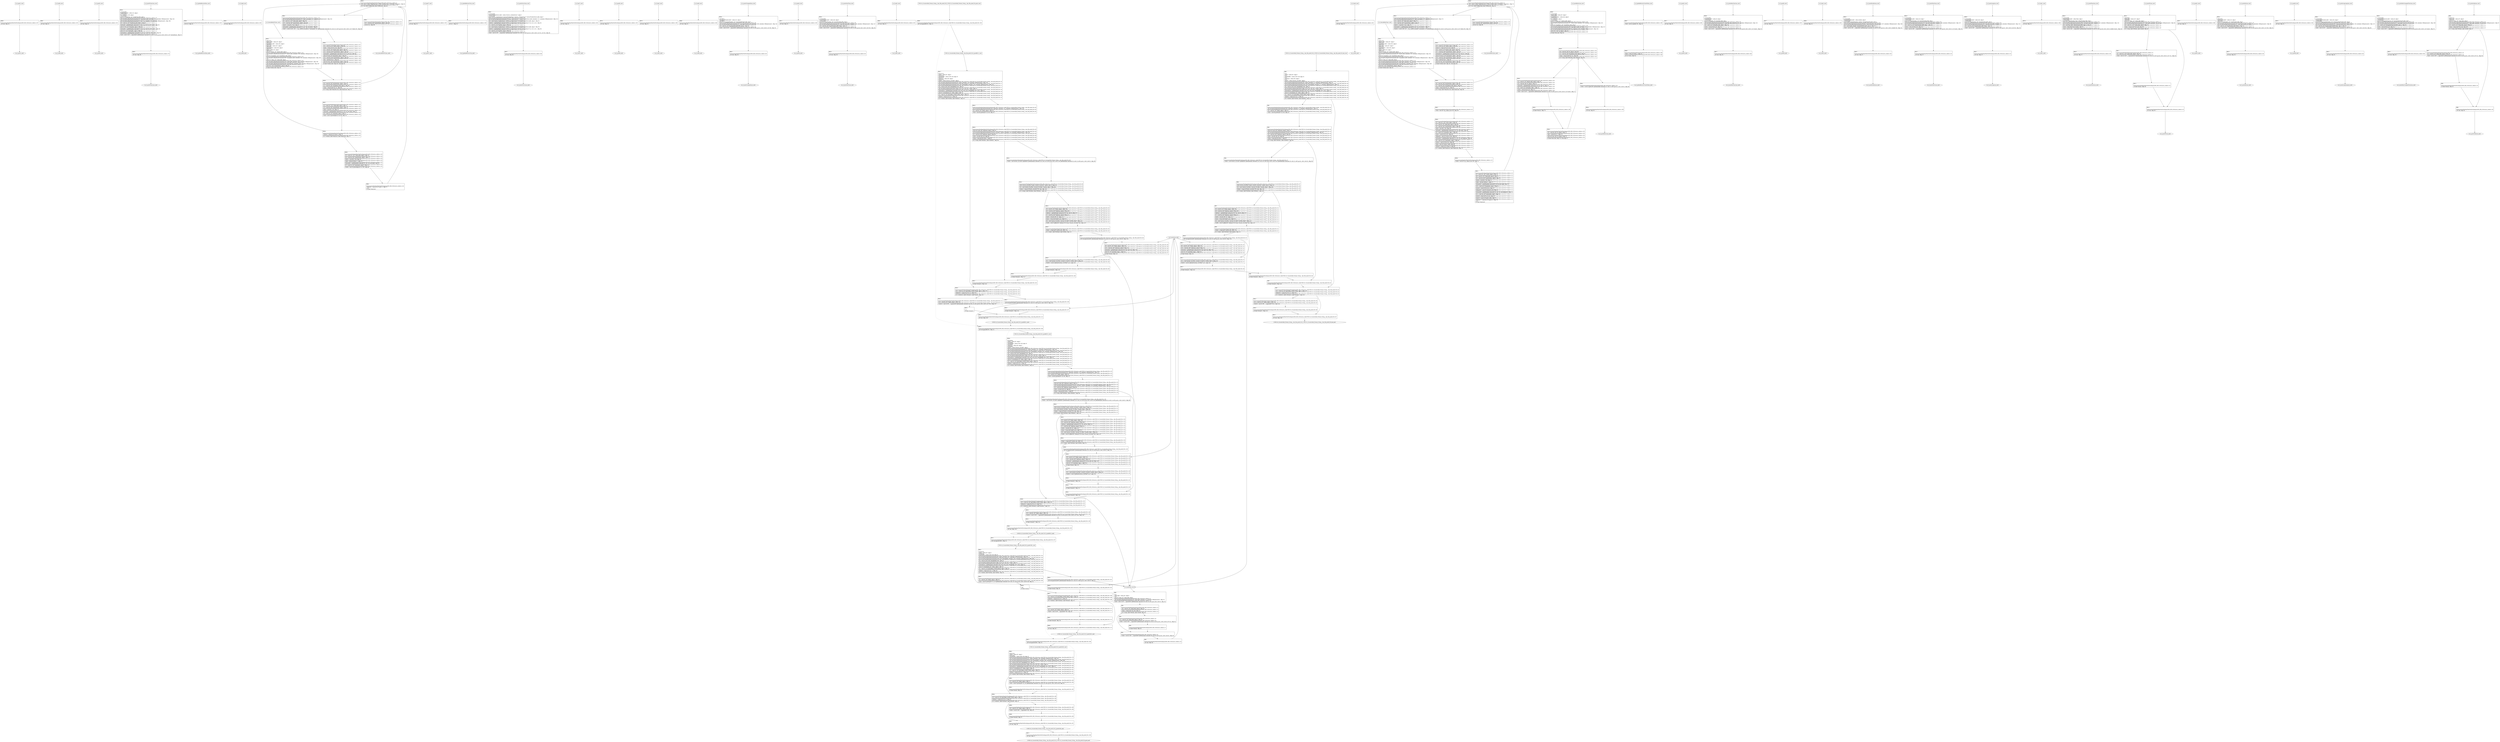 digraph "icfg graph" {
BBio_ll_good1_end [label="{io_ll_good1_end}"];
BBio_ll_bad6_end [label="{io_ll_bad6_end}"];
BBio_ll_good5_end [label="{io_ll_good5_end}"];
BBio_ll_printWcharLine_end [label="{io_ll_printWcharLine_end}"];
BBio_ll_globalReturnsFalse_end [label="{io_ll_globalReturnsFalse_end}"];
BBio_ll_bad8_end [label="{io_ll_bad8_end}"];
BBio_ll_decodeHexWChars_end [label="{io_ll_decodeHexWChars_end}"];
BBio_ll_good7_end [label="{io_ll_good7_end}"];
BBio_ll_globalReturnsTrue_end [label="{io_ll_globalReturnsTrue_end}"];
BBio_ll_printStructLine_end [label="{io_ll_printStructLine_end}"];
BBio_ll_bad7_end [label="{io_ll_bad7_end}"];
BBio_ll_good6_end [label="{io_ll_good6_end}"];
BBio_ll_bad2_end [label="{io_ll_bad2_end}"];
BBio_ll_bad9_end [label="{io_ll_bad9_end}"];
BBio_ll_printUnsignedLine_end [label="{io_ll_printUnsignedLine_end}"];
BBio_ll_good4_end [label="{io_ll_good4_end}"];
BBio_ll_printSizeTLine_end [label="{io_ll_printSizeTLine_end}"];
BBio_ll_bad5_end [label="{io_ll_bad5_end}"];
BBio_ll_printLine_end [label="{io_ll_printLine_end}"];
BBio_ll_bad4_end [label="{io_ll_bad4_end}"];
BBio_ll_decodeHexChars_end [label="{io_ll_decodeHexChars_end}"];
BBio_ll_printBytesLine_end [label="{io_ll_printBytesLine_end}"];
BBio_ll_globalReturnsTrueOrFalse_end [label="{io_ll_globalReturnsTrueOrFalse_end}"];
BBCWE134_Uncontrolled_Format_String__char_file_printf_09_ll_goodB2G2_end [label="{CWE134_Uncontrolled_Format_String__char_file_printf_09_ll_goodB2G2_end}"];
BBio_ll_good3_end [label="{io_ll_good3_end}"];
BBCWE134_Uncontrolled_Format_String__char_file_printf_09_ll_goodG2B2_end [label="{CWE134_Uncontrolled_Format_String__char_file_printf_09_ll_goodG2B2_end}"];
BBCWE134_Uncontrolled_Format_String__char_file_printf_09_ll_goodG2B1_end [label="{CWE134_Uncontrolled_Format_String__char_file_printf_09_ll_goodG2B1_end}"];
BBio_ll_printHexCharLine_end [label="{io_ll_printHexCharLine_end}"];
BBio_ll_good9_end [label="{io_ll_good9_end}"];
BBCWE134_Uncontrolled_Format_String__char_file_printf_09_ll_CWE134_Uncontrolled_Format_String__char_file_printf_09_good_end [label="{CWE134_Uncontrolled_Format_String__char_file_printf_09_ll_CWE134_Uncontrolled_Format_String__char_file_printf_09_good_end}"];
BBio_ll_bad3_end [label="{io_ll_bad3_end}"];
BBio_ll_printDoubleLine_end [label="{io_ll_printDoubleLine_end}"];
BBio_ll_printShortLine_end [label="{io_ll_printShortLine_end}"];
BBio_ll_printLongLine_end [label="{io_ll_printLongLine_end}"];
BBio_ll_bad1_end [label="{io_ll_bad1_end}"];
BBCWE134_Uncontrolled_Format_String__char_file_printf_09_ll_CWE134_Uncontrolled_Format_String__char_file_printf_09_bad_end [label="{CWE134_Uncontrolled_Format_String__char_file_printf_09_ll_CWE134_Uncontrolled_Format_String__char_file_printf_09_bad_end}"];
BBio_ll_printFloatLine_end [label="{io_ll_printFloatLine_end}"];
BBio_ll_printWLine_end [label="{io_ll_printWLine_end}"];
BBio_ll_good2_end [label="{io_ll_good2_end}"];
BBio_ll_printIntLine_end [label="{io_ll_printIntLine_end}"];
BBio_ll_good8_end [label="{io_ll_good8_end}"];
BBio_ll_printLongLongLine_end [label="{io_ll_printLongLongLine_end}"];
BBCWE134_Uncontrolled_Format_String__char_file_printf_09_ll_goodB2G1_end [label="{CWE134_Uncontrolled_Format_String__char_file_printf_09_ll_goodB2G1_end}"];
BBio_ll_printHexUnsignedCharLine_end [label="{io_ll_printHexUnsignedCharLine_end}"];
BBio_ll_printSinkLine_end [label="{io_ll_printSinkLine_end}"];
BBio_ll_good1_start [label="{io_ll_good1_start}", shape=record];
io_ll_good1BB69 [label="{BB69:\l\l/home/raoxue/Desktop/MemVerif/workspace/000_080_018/source_code/io.c:187\l
  ret void, !dbg !52\l
}", shape=record];
BBio_ll_bad6_start [label="{io_ll_bad6_start}", shape=record];
io_ll_bad6BB83 [label="{BB83:\l\l/home/raoxue/Desktop/MemVerif/workspace/000_080_018/source_code/io.c:203\l
  ret void, !dbg !52\l
}", shape=record];
BBio_ll_good5_start [label="{io_ll_good5_start}", shape=record];
io_ll_good5BB73 [label="{BB73:\l\l/home/raoxue/Desktop/MemVerif/workspace/000_080_018/source_code/io.c:191\l
  ret void, !dbg !52\l
}", shape=record];
BBio_ll_printWcharLine_start [label="{io_ll_printWcharLine_start}", shape=record];
io_ll_printWcharLineBB28 [label="{BB28:\l\l/:3783034880\l
  %wideChar.addr = alloca i32, align 4\l
/:3783034880\l
  %s = alloca [2 x i32], align 4\l
/:3783034880\l
  store i32 %wideChar, i32* %wideChar.addr, align 4\l
/home/raoxue/Desktop/MemVerif/workspace/000_080_018/source_code/io.c:70\l
  call void @llvm.dbg.declare(metadata i32* %wideChar.addr, metadata !162, metadata !DIExpression()), !dbg !163\l
/home/raoxue/Desktop/MemVerif/workspace/000_080_018/source_code/io.c:74\l
  call void @llvm.dbg.declare(metadata [2 x i32]* %s, metadata !164, metadata !DIExpression()), !dbg !168\l
/home/raoxue/Desktop/MemVerif/workspace/000_080_018/source_code/io.c:75\l
  %0 = load i32, i32* %wideChar.addr, align 4, !dbg !61\l
/home/raoxue/Desktop/MemVerif/workspace/000_080_018/source_code/io.c:75\l
  %arrayidx = getelementptr inbounds [2 x i32], [2 x i32]* %s, i64 0, i64 0, !dbg !62\l
/home/raoxue/Desktop/MemVerif/workspace/000_080_018/source_code/io.c:75\l
  store i32 %0, i32* %arrayidx, align 4, !dbg !63\l
/home/raoxue/Desktop/MemVerif/workspace/000_080_018/source_code/io.c:76\l
  %arrayidx1 = getelementptr inbounds [2 x i32], [2 x i32]* %s, i64 0, i64 1, !dbg !64\l
/home/raoxue/Desktop/MemVerif/workspace/000_080_018/source_code/io.c:76\l
  store i32 0, i32* %arrayidx1, align 4, !dbg !65\l
/home/raoxue/Desktop/MemVerif/workspace/000_080_018/source_code/io.c:77\l
  %arraydecay = getelementptr inbounds [2 x i32], [2 x i32]* %s, i64 0, i64 0, !dbg !66\l
/home/raoxue/Desktop/MemVerif/workspace/000_080_018/source_code/io.c:77\l
  %call = call i32 (i8*, ...) @printf(i8* getelementptr inbounds ([5 x i8], [5 x i8]* @.str.10, i64 0, i64 0), i32* %arraydecay), !dbg !67\l
}", shape=record];
io_ll_printWcharLineBB28 [label="{BB28:\l\l/:3783034880\l
  %wideChar.addr = alloca i32, align 4\l
/:3783034880\l
  %s = alloca [2 x i32], align 4\l
/:3783034880\l
  store i32 %wideChar, i32* %wideChar.addr, align 4\l
/home/raoxue/Desktop/MemVerif/workspace/000_080_018/source_code/io.c:70\l
  call void @llvm.dbg.declare(metadata i32* %wideChar.addr, metadata !162, metadata !DIExpression()), !dbg !163\l
/home/raoxue/Desktop/MemVerif/workspace/000_080_018/source_code/io.c:74\l
  call void @llvm.dbg.declare(metadata [2 x i32]* %s, metadata !164, metadata !DIExpression()), !dbg !168\l
/home/raoxue/Desktop/MemVerif/workspace/000_080_018/source_code/io.c:75\l
  %0 = load i32, i32* %wideChar.addr, align 4, !dbg !61\l
/home/raoxue/Desktop/MemVerif/workspace/000_080_018/source_code/io.c:75\l
  %arrayidx = getelementptr inbounds [2 x i32], [2 x i32]* %s, i64 0, i64 0, !dbg !62\l
/home/raoxue/Desktop/MemVerif/workspace/000_080_018/source_code/io.c:75\l
  store i32 %0, i32* %arrayidx, align 4, !dbg !63\l
/home/raoxue/Desktop/MemVerif/workspace/000_080_018/source_code/io.c:76\l
  %arrayidx1 = getelementptr inbounds [2 x i32], [2 x i32]* %s, i64 0, i64 1, !dbg !64\l
/home/raoxue/Desktop/MemVerif/workspace/000_080_018/source_code/io.c:76\l
  store i32 0, i32* %arrayidx1, align 4, !dbg !65\l
/home/raoxue/Desktop/MemVerif/workspace/000_080_018/source_code/io.c:77\l
  %arraydecay = getelementptr inbounds [2 x i32], [2 x i32]* %s, i64 0, i64 0, !dbg !66\l
/home/raoxue/Desktop/MemVerif/workspace/000_080_018/source_code/io.c:77\l
  %call = call i32 (i8*, ...) @printf(i8* getelementptr inbounds ([5 x i8], [5 x i8]* @.str.10, i64 0, i64 0), i32* %arraydecay), !dbg !67\l
}", shape=record];
io_ll_printWcharLineBB29 [label="{BB29:\l\l/home/raoxue/Desktop/MemVerif/workspace/000_080_018/source_code/io.c:78\l
  ret void, !dbg !68\l
}", shape=record];
BBio_ll_globalReturnsFalse_start [label="{io_ll_globalReturnsFalse_start}", shape=record];
io_ll_globalReturnsFalseBB66 [label="{BB66:\l\l/home/raoxue/Desktop/MemVerif/workspace/000_080_018/source_code/io.c:163\l
  ret i32 0, !dbg !52\l
}", shape=record];
BBio_ll_bad8_start [label="{io_ll_bad8_start}", shape=record];
io_ll_bad8BB85 [label="{BB85:\l\l/home/raoxue/Desktop/MemVerif/workspace/000_080_018/source_code/io.c:205\l
  ret void, !dbg !52\l
}", shape=record];
BBio_ll_decodeHexWChars_start [label="{io_ll_decodeHexWChars_start}", shape=record];
io_ll_decodeHexWCharsBB55 [label="{BB55:\l\l/:99637832\l
  %bytes.addr = alloca i8*, align 8\l
/:99637832\l
  %numBytes.addr = alloca i64, align 8\l
/:99637832\l
  %hex.addr = alloca i32*, align 8\l
/:99637832\l
  %numWritten = alloca i64, align 8\l
/:99637832\l
  %byte = alloca i32, align 4\l
/:99637832\l
  store i8* %bytes, i8** %bytes.addr, align 8\l
/home/raoxue/Desktop/MemVerif/workspace/000_080_018/source_code/io.c:135\l
  call void @llvm.dbg.declare(metadata i8** %bytes.addr, metadata !290, metadata !DIExpression()), !dbg !291\l
/:135\l
  store i64 %numBytes, i64* %numBytes.addr, align 8\l
/home/raoxue/Desktop/MemVerif/workspace/000_080_018/source_code/io.c:135\l
  call void @llvm.dbg.declare(metadata i64* %numBytes.addr, metadata !292, metadata !DIExpression()), !dbg !293\l
/:135\l
  store i32* %hex, i32** %hex.addr, align 8\l
/home/raoxue/Desktop/MemVerif/workspace/000_080_018/source_code/io.c:135\l
  call void @llvm.dbg.declare(metadata i32** %hex.addr, metadata !294, metadata !DIExpression()), !dbg !295\l
/home/raoxue/Desktop/MemVerif/workspace/000_080_018/source_code/io.c:137\l
  call void @llvm.dbg.declare(metadata i64* %numWritten, metadata !296, metadata !DIExpression()), !dbg !297\l
/home/raoxue/Desktop/MemVerif/workspace/000_080_018/source_code/io.c:137\l
  store i64 0, i64* %numWritten, align 8, !dbg !65\l
/home/raoxue/Desktop/MemVerif/workspace/000_080_018/source_code/io.c:143\l
  br label %while.cond, !dbg !66\l
}", shape=record];
io_ll_decodeHexWCharsBB56 [label="{BB56:\l\l/home/raoxue/Desktop/MemVerif/workspace/000_080_018/source_code/io.c:143\l
  %0 = load i64, i64* %numWritten, align 8, !dbg !67\l
/home/raoxue/Desktop/MemVerif/workspace/000_080_018/source_code/io.c:143\l
  %1 = load i64, i64* %numBytes.addr, align 8, !dbg !68\l
/home/raoxue/Desktop/MemVerif/workspace/000_080_018/source_code/io.c:143\l
  %cmp = icmp ult i64 %0, %1, !dbg !69\l
/home/raoxue/Desktop/MemVerif/workspace/000_080_018/source_code/io.c:143\l
  br i1 %cmp, label %land.lhs.true, label %land.end, !dbg !70\l
}", shape=record];
io_ll_decodeHexWCharsBB57 [label="{BB57:\l\l/home/raoxue/Desktop/MemVerif/workspace/000_080_018/source_code/io.c:143\l
  %2 = load i32*, i32** %hex.addr, align 8, !dbg !71\l
/home/raoxue/Desktop/MemVerif/workspace/000_080_018/source_code/io.c:143\l
  %3 = load i64, i64* %numWritten, align 8, !dbg !72\l
/home/raoxue/Desktop/MemVerif/workspace/000_080_018/source_code/io.c:143\l
  %mul = mul i64 2, %3, !dbg !73\l
/home/raoxue/Desktop/MemVerif/workspace/000_080_018/source_code/io.c:143\l
  %arrayidx = getelementptr inbounds i32, i32* %2, i64 %mul, !dbg !71\l
/home/raoxue/Desktop/MemVerif/workspace/000_080_018/source_code/io.c:143\l
  %4 = load i32, i32* %arrayidx, align 4, !dbg !71\l
/home/raoxue/Desktop/MemVerif/workspace/000_080_018/source_code/io.c:143\l
  %call = call i32 @iswxdigit(i32 %4) #5, !dbg !74\l
}", shape=record];
io_ll_decodeHexWCharsBB57 [label="{BB57:\l\l/home/raoxue/Desktop/MemVerif/workspace/000_080_018/source_code/io.c:143\l
  %2 = load i32*, i32** %hex.addr, align 8, !dbg !71\l
/home/raoxue/Desktop/MemVerif/workspace/000_080_018/source_code/io.c:143\l
  %3 = load i64, i64* %numWritten, align 8, !dbg !72\l
/home/raoxue/Desktop/MemVerif/workspace/000_080_018/source_code/io.c:143\l
  %mul = mul i64 2, %3, !dbg !73\l
/home/raoxue/Desktop/MemVerif/workspace/000_080_018/source_code/io.c:143\l
  %arrayidx = getelementptr inbounds i32, i32* %2, i64 %mul, !dbg !71\l
/home/raoxue/Desktop/MemVerif/workspace/000_080_018/source_code/io.c:143\l
  %4 = load i32, i32* %arrayidx, align 4, !dbg !71\l
/home/raoxue/Desktop/MemVerif/workspace/000_080_018/source_code/io.c:143\l
  %call = call i32 @iswxdigit(i32 %4) #5, !dbg !74\l
}", shape=record];
io_ll_decodeHexWCharsBB59 [label="{BB59:\l\l/home/raoxue/Desktop/MemVerif/workspace/000_080_018/source_code/io.c:143\l
  %tobool = icmp ne i32 %call, 0, !dbg !74\l
/home/raoxue/Desktop/MemVerif/workspace/000_080_018/source_code/io.c:143\l
  br i1 %tobool, label %land.rhs, label %land.end, !dbg !75\l
}", shape=record];
io_ll_decodeHexWCharsBB60 [label="{BB60:\l\l/home/raoxue/Desktop/MemVerif/workspace/000_080_018/source_code/io.c:143\l
  %5 = load i32*, i32** %hex.addr, align 8, !dbg !76\l
/home/raoxue/Desktop/MemVerif/workspace/000_080_018/source_code/io.c:143\l
  %6 = load i64, i64* %numWritten, align 8, !dbg !77\l
/home/raoxue/Desktop/MemVerif/workspace/000_080_018/source_code/io.c:143\l
  %mul1 = mul i64 2, %6, !dbg !78\l
/home/raoxue/Desktop/MemVerif/workspace/000_080_018/source_code/io.c:143\l
  %add = add i64 %mul1, 1, !dbg !79\l
/home/raoxue/Desktop/MemVerif/workspace/000_080_018/source_code/io.c:143\l
  %arrayidx2 = getelementptr inbounds i32, i32* %5, i64 %add, !dbg !76\l
/home/raoxue/Desktop/MemVerif/workspace/000_080_018/source_code/io.c:143\l
  %7 = load i32, i32* %arrayidx2, align 4, !dbg !76\l
/home/raoxue/Desktop/MemVerif/workspace/000_080_018/source_code/io.c:143\l
  %call3 = call i32 @iswxdigit(i32 %7) #5, !dbg !80\l
}", shape=record];
io_ll_decodeHexWCharsBB60 [label="{BB60:\l\l/home/raoxue/Desktop/MemVerif/workspace/000_080_018/source_code/io.c:143\l
  %5 = load i32*, i32** %hex.addr, align 8, !dbg !76\l
/home/raoxue/Desktop/MemVerif/workspace/000_080_018/source_code/io.c:143\l
  %6 = load i64, i64* %numWritten, align 8, !dbg !77\l
/home/raoxue/Desktop/MemVerif/workspace/000_080_018/source_code/io.c:143\l
  %mul1 = mul i64 2, %6, !dbg !78\l
/home/raoxue/Desktop/MemVerif/workspace/000_080_018/source_code/io.c:143\l
  %add = add i64 %mul1, 1, !dbg !79\l
/home/raoxue/Desktop/MemVerif/workspace/000_080_018/source_code/io.c:143\l
  %arrayidx2 = getelementptr inbounds i32, i32* %5, i64 %add, !dbg !76\l
/home/raoxue/Desktop/MemVerif/workspace/000_080_018/source_code/io.c:143\l
  %7 = load i32, i32* %arrayidx2, align 4, !dbg !76\l
/home/raoxue/Desktop/MemVerif/workspace/000_080_018/source_code/io.c:143\l
  %call3 = call i32 @iswxdigit(i32 %7) #5, !dbg !80\l
}", shape=record];
io_ll_decodeHexWCharsBB61 [label="{BB61:\l\l/home/raoxue/Desktop/MemVerif/workspace/000_080_018/source_code/io.c:143\l
  %tobool4 = icmp ne i32 %call3, 0, !dbg !75\l
/:143\l
  br label %land.end\l
}", shape=record];
io_ll_decodeHexWCharsBB58 [label="{BB58:\l\l/home/raoxue/Desktop/MemVerif/workspace/000_080_018/source_code/io.c:0\l
  %8 = phi i1 [ false, %land.lhs.true ], [ false, %while.cond ], [ %tobool4, %land.rhs ], !dbg !81\l
/home/raoxue/Desktop/MemVerif/workspace/000_080_018/source_code/io.c:143\l
  br i1 %8, label %while.body, label %while.end, !dbg !66\l
}", shape=record];
io_ll_decodeHexWCharsBB62 [label="{BB62:\l\l/home/raoxue/Desktop/MemVerif/workspace/000_080_018/source_code/io.c:145\l
  call void @llvm.dbg.declare(metadata i32* %byte, metadata !314, metadata !DIExpression()), !dbg !316\l
/home/raoxue/Desktop/MemVerif/workspace/000_080_018/source_code/io.c:146\l
  %9 = load i32*, i32** %hex.addr, align 8, !dbg !85\l
/home/raoxue/Desktop/MemVerif/workspace/000_080_018/source_code/io.c:146\l
  %10 = load i64, i64* %numWritten, align 8, !dbg !86\l
/home/raoxue/Desktop/MemVerif/workspace/000_080_018/source_code/io.c:146\l
  %mul5 = mul i64 2, %10, !dbg !87\l
/home/raoxue/Desktop/MemVerif/workspace/000_080_018/source_code/io.c:146\l
  %arrayidx6 = getelementptr inbounds i32, i32* %9, i64 %mul5, !dbg !85\l
/home/raoxue/Desktop/MemVerif/workspace/000_080_018/source_code/io.c:146\l
  %call7 = call i32 (i32*, i32*, ...) @__isoc99_swscanf(i32* %arrayidx6, i32* getelementptr inbounds ([5 x i32], [5 x i32]* @.str.16, i64 0, i64 0), i32* %byte) #5, !dbg !88\l
}", shape=record];
io_ll_decodeHexWCharsBB62 [label="{BB62:\l\l/home/raoxue/Desktop/MemVerif/workspace/000_080_018/source_code/io.c:145\l
  call void @llvm.dbg.declare(metadata i32* %byte, metadata !314, metadata !DIExpression()), !dbg !316\l
/home/raoxue/Desktop/MemVerif/workspace/000_080_018/source_code/io.c:146\l
  %9 = load i32*, i32** %hex.addr, align 8, !dbg !85\l
/home/raoxue/Desktop/MemVerif/workspace/000_080_018/source_code/io.c:146\l
  %10 = load i64, i64* %numWritten, align 8, !dbg !86\l
/home/raoxue/Desktop/MemVerif/workspace/000_080_018/source_code/io.c:146\l
  %mul5 = mul i64 2, %10, !dbg !87\l
/home/raoxue/Desktop/MemVerif/workspace/000_080_018/source_code/io.c:146\l
  %arrayidx6 = getelementptr inbounds i32, i32* %9, i64 %mul5, !dbg !85\l
/home/raoxue/Desktop/MemVerif/workspace/000_080_018/source_code/io.c:146\l
  %call7 = call i32 (i32*, i32*, ...) @__isoc99_swscanf(i32* %arrayidx6, i32* getelementptr inbounds ([5 x i32], [5 x i32]* @.str.16, i64 0, i64 0), i32* %byte) #5, !dbg !88\l
}", shape=record];
io_ll_decodeHexWCharsBB64 [label="{BB64:\l\l/home/raoxue/Desktop/MemVerif/workspace/000_080_018/source_code/io.c:147\l
  %11 = load i32, i32* %byte, align 4, !dbg !89\l
/home/raoxue/Desktop/MemVerif/workspace/000_080_018/source_code/io.c:147\l
  %conv = trunc i32 %11 to i8, !dbg !90\l
/home/raoxue/Desktop/MemVerif/workspace/000_080_018/source_code/io.c:147\l
  %12 = load i8*, i8** %bytes.addr, align 8, !dbg !91\l
/home/raoxue/Desktop/MemVerif/workspace/000_080_018/source_code/io.c:147\l
  %13 = load i64, i64* %numWritten, align 8, !dbg !92\l
/home/raoxue/Desktop/MemVerif/workspace/000_080_018/source_code/io.c:147\l
  %arrayidx8 = getelementptr inbounds i8, i8* %12, i64 %13, !dbg !91\l
/home/raoxue/Desktop/MemVerif/workspace/000_080_018/source_code/io.c:147\l
  store i8 %conv, i8* %arrayidx8, align 1, !dbg !93\l
/home/raoxue/Desktop/MemVerif/workspace/000_080_018/source_code/io.c:148\l
  %14 = load i64, i64* %numWritten, align 8, !dbg !94\l
/home/raoxue/Desktop/MemVerif/workspace/000_080_018/source_code/io.c:148\l
  %inc = add i64 %14, 1, !dbg !94\l
/home/raoxue/Desktop/MemVerif/workspace/000_080_018/source_code/io.c:148\l
  store i64 %inc, i64* %numWritten, align 8, !dbg !94\l
/home/raoxue/Desktop/MemVerif/workspace/000_080_018/source_code/io.c:143\l
  br label %while.cond, !dbg !66, !llvm.loop !95\l
}", shape=record];
io_ll_decodeHexWCharsBB63 [label="{BB63:\l\l/home/raoxue/Desktop/MemVerif/workspace/000_080_018/source_code/io.c:151\l
  %15 = load i64, i64* %numWritten, align 8, !dbg !98\l
/home/raoxue/Desktop/MemVerif/workspace/000_080_018/source_code/io.c:151\l
  ret i64 %15, !dbg !99\l
}", shape=record];
BBio_ll_good7_start [label="{io_ll_good7_start}", shape=record];
io_ll_good7BB75 [label="{BB75:\l\l/home/raoxue/Desktop/MemVerif/workspace/000_080_018/source_code/io.c:193\l
  ret void, !dbg !52\l
}", shape=record];
BBio_ll_globalReturnsTrue_start [label="{io_ll_globalReturnsTrue_start}", shape=record];
io_ll_globalReturnsTrueBB65 [label="{BB65:\l\l/home/raoxue/Desktop/MemVerif/workspace/000_080_018/source_code/io.c:158\l
  ret i32 1, !dbg !52\l
}", shape=record];
BBio_ll_printStructLine_start [label="{io_ll_printStructLine_start}", shape=record];
io_ll_printStructLineBB36 [label="{BB36:\l\l/:3783034880\l
  %structTwoIntsStruct.addr = alloca %struct._twoIntsStruct*, align 8\l
/:3783034880\l
  store %struct._twoIntsStruct* %structTwoIntsStruct, %struct._twoIntsStruct** %structTwoIntsStruct.addr, align 8\l
/home/raoxue/Desktop/MemVerif/workspace/000_080_018/source_code/io.c:95\l
  call void @llvm.dbg.declare(metadata %struct._twoIntsStruct** %structTwoIntsStruct.addr, metadata !212, metadata !DIExpression()), !dbg !213\l
/home/raoxue/Desktop/MemVerif/workspace/000_080_018/source_code/io.c:97\l
  %0 = load %struct._twoIntsStruct*, %struct._twoIntsStruct** %structTwoIntsStruct.addr, align 8, !dbg !61\l
/home/raoxue/Desktop/MemVerif/workspace/000_080_018/source_code/io.c:97\l
  %intOne = getelementptr inbounds %struct._twoIntsStruct, %struct._twoIntsStruct* %0, i32 0, i32 0, !dbg !62\l
/home/raoxue/Desktop/MemVerif/workspace/000_080_018/source_code/io.c:97\l
  %1 = load i32, i32* %intOne, align 4, !dbg !62\l
/home/raoxue/Desktop/MemVerif/workspace/000_080_018/source_code/io.c:97\l
  %2 = load %struct._twoIntsStruct*, %struct._twoIntsStruct** %structTwoIntsStruct.addr, align 8, !dbg !63\l
/home/raoxue/Desktop/MemVerif/workspace/000_080_018/source_code/io.c:97\l
  %intTwo = getelementptr inbounds %struct._twoIntsStruct, %struct._twoIntsStruct* %2, i32 0, i32 1, !dbg !64\l
/home/raoxue/Desktop/MemVerif/workspace/000_080_018/source_code/io.c:97\l
  %3 = load i32, i32* %intTwo, align 4, !dbg !64\l
/home/raoxue/Desktop/MemVerif/workspace/000_080_018/source_code/io.c:97\l
  %call = call i32 (i8*, ...) @printf(i8* getelementptr inbounds ([10 x i8], [10 x i8]* @.str.13, i64 0, i64 0), i32 %1, i32 %3), !dbg !65\l
}", shape=record];
io_ll_printStructLineBB36 [label="{BB36:\l\l/:3783034880\l
  %structTwoIntsStruct.addr = alloca %struct._twoIntsStruct*, align 8\l
/:3783034880\l
  store %struct._twoIntsStruct* %structTwoIntsStruct, %struct._twoIntsStruct** %structTwoIntsStruct.addr, align 8\l
/home/raoxue/Desktop/MemVerif/workspace/000_080_018/source_code/io.c:95\l
  call void @llvm.dbg.declare(metadata %struct._twoIntsStruct** %structTwoIntsStruct.addr, metadata !212, metadata !DIExpression()), !dbg !213\l
/home/raoxue/Desktop/MemVerif/workspace/000_080_018/source_code/io.c:97\l
  %0 = load %struct._twoIntsStruct*, %struct._twoIntsStruct** %structTwoIntsStruct.addr, align 8, !dbg !61\l
/home/raoxue/Desktop/MemVerif/workspace/000_080_018/source_code/io.c:97\l
  %intOne = getelementptr inbounds %struct._twoIntsStruct, %struct._twoIntsStruct* %0, i32 0, i32 0, !dbg !62\l
/home/raoxue/Desktop/MemVerif/workspace/000_080_018/source_code/io.c:97\l
  %1 = load i32, i32* %intOne, align 4, !dbg !62\l
/home/raoxue/Desktop/MemVerif/workspace/000_080_018/source_code/io.c:97\l
  %2 = load %struct._twoIntsStruct*, %struct._twoIntsStruct** %structTwoIntsStruct.addr, align 8, !dbg !63\l
/home/raoxue/Desktop/MemVerif/workspace/000_080_018/source_code/io.c:97\l
  %intTwo = getelementptr inbounds %struct._twoIntsStruct, %struct._twoIntsStruct* %2, i32 0, i32 1, !dbg !64\l
/home/raoxue/Desktop/MemVerif/workspace/000_080_018/source_code/io.c:97\l
  %3 = load i32, i32* %intTwo, align 4, !dbg !64\l
/home/raoxue/Desktop/MemVerif/workspace/000_080_018/source_code/io.c:97\l
  %call = call i32 (i8*, ...) @printf(i8* getelementptr inbounds ([10 x i8], [10 x i8]* @.str.13, i64 0, i64 0), i32 %1, i32 %3), !dbg !65\l
}", shape=record];
io_ll_printStructLineBB37 [label="{BB37:\l\l/home/raoxue/Desktop/MemVerif/workspace/000_080_018/source_code/io.c:98\l
  ret void, !dbg !66\l
}", shape=record];
BBio_ll_bad7_start [label="{io_ll_bad7_start}", shape=record];
io_ll_bad7BB84 [label="{BB84:\l\l/home/raoxue/Desktop/MemVerif/workspace/000_080_018/source_code/io.c:204\l
  ret void, !dbg !52\l
}", shape=record];
BBio_ll_good6_start [label="{io_ll_good6_start}", shape=record];
io_ll_good6BB74 [label="{BB74:\l\l/home/raoxue/Desktop/MemVerif/workspace/000_080_018/source_code/io.c:192\l
  ret void, !dbg !52\l
}", shape=record];
BBio_ll_bad2_start [label="{io_ll_bad2_start}", shape=record];
io_ll_bad2BB79 [label="{BB79:\l\l/home/raoxue/Desktop/MemVerif/workspace/000_080_018/source_code/io.c:199\l
  ret void, !dbg !52\l
}", shape=record];
BBio_ll_bad9_start [label="{io_ll_bad9_start}", shape=record];
io_ll_bad9BB86 [label="{BB86:\l\l/home/raoxue/Desktop/MemVerif/workspace/000_080_018/source_code/io.c:206\l
  ret void, !dbg !52\l
}", shape=record];
BBio_ll_printUnsignedLine_start [label="{io_ll_printUnsignedLine_start}", shape=record];
io_ll_printUnsignedLineBB30 [label="{BB30:\l\l/:99798872\l
  %unsignedNumber.addr = alloca i32, align 4\l
/:99798872\l
  store i32 %unsignedNumber, i32* %unsignedNumber.addr, align 4\l
/home/raoxue/Desktop/MemVerif/workspace/000_080_018/source_code/io.c:80\l
  call void @llvm.dbg.declare(metadata i32* %unsignedNumber.addr, metadata !180, metadata !DIExpression()), !dbg !181\l
/home/raoxue/Desktop/MemVerif/workspace/000_080_018/source_code/io.c:82\l
  %0 = load i32, i32* %unsignedNumber.addr, align 4, !dbg !54\l
/home/raoxue/Desktop/MemVerif/workspace/000_080_018/source_code/io.c:82\l
  %call = call i32 (i8*, ...) @printf(i8* getelementptr inbounds ([4 x i8], [4 x i8]* @.str.11, i64 0, i64 0), i32 %0), !dbg !55\l
}", shape=record];
io_ll_printUnsignedLineBB30 [label="{BB30:\l\l/:99798872\l
  %unsignedNumber.addr = alloca i32, align 4\l
/:99798872\l
  store i32 %unsignedNumber, i32* %unsignedNumber.addr, align 4\l
/home/raoxue/Desktop/MemVerif/workspace/000_080_018/source_code/io.c:80\l
  call void @llvm.dbg.declare(metadata i32* %unsignedNumber.addr, metadata !180, metadata !DIExpression()), !dbg !181\l
/home/raoxue/Desktop/MemVerif/workspace/000_080_018/source_code/io.c:82\l
  %0 = load i32, i32* %unsignedNumber.addr, align 4, !dbg !54\l
/home/raoxue/Desktop/MemVerif/workspace/000_080_018/source_code/io.c:82\l
  %call = call i32 (i8*, ...) @printf(i8* getelementptr inbounds ([4 x i8], [4 x i8]* @.str.11, i64 0, i64 0), i32 %0), !dbg !55\l
}", shape=record];
io_ll_printUnsignedLineBB31 [label="{BB31:\l\l/home/raoxue/Desktop/MemVerif/workspace/000_080_018/source_code/io.c:83\l
  ret void, !dbg !56\l
}", shape=record];
BBio_ll_good4_start [label="{io_ll_good4_start}", shape=record];
io_ll_good4BB72 [label="{BB72:\l\l/home/raoxue/Desktop/MemVerif/workspace/000_080_018/source_code/io.c:190\l
  ret void, !dbg !52\l
}", shape=record];
BBio_ll_printSizeTLine_start [label="{io_ll_printSizeTLine_start}", shape=record];
io_ll_printSizeTLineBB24 [label="{BB24:\l\l/:3783034880\l
  %sizeTNumber.addr = alloca i64, align 8\l
/:3783034880\l
  store i64 %sizeTNumber, i64* %sizeTNumber.addr, align 8\l
/home/raoxue/Desktop/MemVerif/workspace/000_080_018/source_code/io.c:60\l
  call void @llvm.dbg.declare(metadata i64* %sizeTNumber.addr, metadata !146, metadata !DIExpression()), !dbg !147\l
/home/raoxue/Desktop/MemVerif/workspace/000_080_018/source_code/io.c:62\l
  %0 = load i64, i64* %sizeTNumber.addr, align 8, !dbg !57\l
/home/raoxue/Desktop/MemVerif/workspace/000_080_018/source_code/io.c:62\l
  %call = call i32 (i8*, ...) @printf(i8* getelementptr inbounds ([5 x i8], [5 x i8]* @.str.8, i64 0, i64 0), i64 %0), !dbg !58\l
}", shape=record];
io_ll_printSizeTLineBB24 [label="{BB24:\l\l/:3783034880\l
  %sizeTNumber.addr = alloca i64, align 8\l
/:3783034880\l
  store i64 %sizeTNumber, i64* %sizeTNumber.addr, align 8\l
/home/raoxue/Desktop/MemVerif/workspace/000_080_018/source_code/io.c:60\l
  call void @llvm.dbg.declare(metadata i64* %sizeTNumber.addr, metadata !146, metadata !DIExpression()), !dbg !147\l
/home/raoxue/Desktop/MemVerif/workspace/000_080_018/source_code/io.c:62\l
  %0 = load i64, i64* %sizeTNumber.addr, align 8, !dbg !57\l
/home/raoxue/Desktop/MemVerif/workspace/000_080_018/source_code/io.c:62\l
  %call = call i32 (i8*, ...) @printf(i8* getelementptr inbounds ([5 x i8], [5 x i8]* @.str.8, i64 0, i64 0), i64 %0), !dbg !58\l
}", shape=record];
io_ll_printSizeTLineBB25 [label="{BB25:\l\l/home/raoxue/Desktop/MemVerif/workspace/000_080_018/source_code/io.c:63\l
  ret void, !dbg !59\l
}", shape=record];
BBio_ll_bad5_start [label="{io_ll_bad5_start}", shape=record];
io_ll_bad5BB82 [label="{BB82:\l\l/home/raoxue/Desktop/MemVerif/workspace/000_080_018/source_code/io.c:202\l
  ret void, !dbg !52\l
}", shape=record];
BBio_ll_printLine_start [label="{io_ll_printLine_start}", shape=record];
io_ll_printLineBB0 [label="{BB0:\l\l/:415\l
  %line.addr = alloca i8*, align 8\l
/:415\l
  store i8* %line, i8** %line.addr, align 8\l
/home/raoxue/Desktop/MemVerif/workspace/000_080_018/source_code/io.c:11\l
  call void @llvm.dbg.declare(metadata i8** %line.addr, metadata !52, metadata !DIExpression()), !dbg !53\l
/home/raoxue/Desktop/MemVerif/workspace/000_080_018/source_code/io.c:13\l
  %call = call i32 (i8*, ...) @printf(i8* getelementptr inbounds ([9 x i8], [9 x i8]* @.str, i64 0, i64 0)), !dbg !54\l
}", shape=record];
io_ll_printLineBB0 [label="{BB0:\l\l/:415\l
  %line.addr = alloca i8*, align 8\l
/:415\l
  store i8* %line, i8** %line.addr, align 8\l
/home/raoxue/Desktop/MemVerif/workspace/000_080_018/source_code/io.c:11\l
  call void @llvm.dbg.declare(metadata i8** %line.addr, metadata !52, metadata !DIExpression()), !dbg !53\l
/home/raoxue/Desktop/MemVerif/workspace/000_080_018/source_code/io.c:13\l
  %call = call i32 (i8*, ...) @printf(i8* getelementptr inbounds ([9 x i8], [9 x i8]* @.str, i64 0, i64 0)), !dbg !54\l
}", shape=record];
io_ll_printLineBB1 [label="{BB1:\l\l/home/raoxue/Desktop/MemVerif/workspace/000_080_018/source_code/io.c:14\l
  %0 = load i8*, i8** %line.addr, align 8, !dbg !55\l
/home/raoxue/Desktop/MemVerif/workspace/000_080_018/source_code/io.c:14\l
  %cmp = icmp ne i8* %0, null, !dbg !57\l
/home/raoxue/Desktop/MemVerif/workspace/000_080_018/source_code/io.c:14\l
  br i1 %cmp, label %if.then, label %if.end, !dbg !58\l
}", shape=record];
io_ll_printLineBB2 [label="{BB2:\l\l/home/raoxue/Desktop/MemVerif/workspace/000_080_018/source_code/io.c:16\l
  %1 = load i8*, i8** %line.addr, align 8, !dbg !59\l
/home/raoxue/Desktop/MemVerif/workspace/000_080_018/source_code/io.c:16\l
  %call1 = call i32 (i8*, ...) @printf(i8* getelementptr inbounds ([4 x i8], [4 x i8]* @.str.1, i64 0, i64 0), i8* %1), !dbg !61\l
}", shape=record];
io_ll_printLineBB2 [label="{BB2:\l\l/home/raoxue/Desktop/MemVerif/workspace/000_080_018/source_code/io.c:16\l
  %1 = load i8*, i8** %line.addr, align 8, !dbg !59\l
/home/raoxue/Desktop/MemVerif/workspace/000_080_018/source_code/io.c:16\l
  %call1 = call i32 (i8*, ...) @printf(i8* getelementptr inbounds ([4 x i8], [4 x i8]* @.str.1, i64 0, i64 0), i8* %1), !dbg !61\l
}", shape=record];
io_ll_printLineBB4 [label="{BB4:\l\l/home/raoxue/Desktop/MemVerif/workspace/000_080_018/source_code/io.c:17\l
  br label %if.end, !dbg !62\l
}", shape=record];
io_ll_printLineBB3 [label="{BB3:\l\l/home/raoxue/Desktop/MemVerif/workspace/000_080_018/source_code/io.c:18\l
  %call2 = call i32 (i8*, ...) @printf(i8* getelementptr inbounds ([9 x i8], [9 x i8]* @.str.2, i64 0, i64 0)), !dbg !63\l
}", shape=record];
io_ll_printLineBB3 [label="{BB3:\l\l/home/raoxue/Desktop/MemVerif/workspace/000_080_018/source_code/io.c:18\l
  %call2 = call i32 (i8*, ...) @printf(i8* getelementptr inbounds ([9 x i8], [9 x i8]* @.str.2, i64 0, i64 0)), !dbg !63\l
}", shape=record];
io_ll_printLineBB5 [label="{BB5:\l\l/home/raoxue/Desktop/MemVerif/workspace/000_080_018/source_code/io.c:19\l
  ret void, !dbg !64\l
}", shape=record];
BBio_ll_bad4_start [label="{io_ll_bad4_start}", shape=record];
io_ll_bad4BB81 [label="{BB81:\l\l/home/raoxue/Desktop/MemVerif/workspace/000_080_018/source_code/io.c:201\l
  ret void, !dbg !52\l
}", shape=record];
BBio_ll_decodeHexChars_start [label="{io_ll_decodeHexChars_start}", shape=record];
io_ll_decodeHexCharsBB45 [label="{BB45:\l\l/:99652160\l
  %bytes.addr = alloca i8*, align 8\l
/:99652160\l
  %numBytes.addr = alloca i64, align 8\l
/:99652160\l
  %hex.addr = alloca i8*, align 8\l
/:99652160\l
  %numWritten = alloca i64, align 8\l
/:99652160\l
  %byte = alloca i32, align 4\l
/:99652160\l
  store i8* %bytes, i8** %bytes.addr, align 8\l
/home/raoxue/Desktop/MemVerif/workspace/000_080_018/source_code/io.c:113\l
  call void @llvm.dbg.declare(metadata i8** %bytes.addr, metadata !253, metadata !DIExpression()), !dbg !254\l
/:113\l
  store i64 %numBytes, i64* %numBytes.addr, align 8\l
/home/raoxue/Desktop/MemVerif/workspace/000_080_018/source_code/io.c:113\l
  call void @llvm.dbg.declare(metadata i64* %numBytes.addr, metadata !255, metadata !DIExpression()), !dbg !256\l
/:113\l
  store i8* %hex, i8** %hex.addr, align 8\l
/home/raoxue/Desktop/MemVerif/workspace/000_080_018/source_code/io.c:113\l
  call void @llvm.dbg.declare(metadata i8** %hex.addr, metadata !257, metadata !DIExpression()), !dbg !258\l
/home/raoxue/Desktop/MemVerif/workspace/000_080_018/source_code/io.c:115\l
  call void @llvm.dbg.declare(metadata i64* %numWritten, metadata !259, metadata !DIExpression()), !dbg !260\l
/home/raoxue/Desktop/MemVerif/workspace/000_080_018/source_code/io.c:115\l
  store i64 0, i64* %numWritten, align 8, !dbg !63\l
/home/raoxue/Desktop/MemVerif/workspace/000_080_018/source_code/io.c:121\l
  br label %while.cond, !dbg !64\l
}", shape=record];
io_ll_decodeHexCharsBB46 [label="{BB46:\l\l/home/raoxue/Desktop/MemVerif/workspace/000_080_018/source_code/io.c:121\l
  %0 = load i64, i64* %numWritten, align 8, !dbg !65\l
/home/raoxue/Desktop/MemVerif/workspace/000_080_018/source_code/io.c:121\l
  %1 = load i64, i64* %numBytes.addr, align 8, !dbg !66\l
/home/raoxue/Desktop/MemVerif/workspace/000_080_018/source_code/io.c:121\l
  %cmp = icmp ult i64 %0, %1, !dbg !67\l
/home/raoxue/Desktop/MemVerif/workspace/000_080_018/source_code/io.c:121\l
  br i1 %cmp, label %land.lhs.true, label %land.end, !dbg !68\l
}", shape=record];
io_ll_decodeHexCharsBB47 [label="{BB47:\l\l/home/raoxue/Desktop/MemVerif/workspace/000_080_018/source_code/io.c:121\l
  %call = call i16** @__ctype_b_loc() #5, !dbg !69\l
}", shape=record];
io_ll_decodeHexCharsBB47 [label="{BB47:\l\l/home/raoxue/Desktop/MemVerif/workspace/000_080_018/source_code/io.c:121\l
  %call = call i16** @__ctype_b_loc() #5, !dbg !69\l
}", shape=record];
io_ll_decodeHexCharsBB49 [label="{BB49:\l\l/home/raoxue/Desktop/MemVerif/workspace/000_080_018/source_code/io.c:121\l
  %2 = load i16*, i16** %call, align 8, !dbg !69\l
/home/raoxue/Desktop/MemVerif/workspace/000_080_018/source_code/io.c:121\l
  %3 = load i8*, i8** %hex.addr, align 8, !dbg !69\l
/home/raoxue/Desktop/MemVerif/workspace/000_080_018/source_code/io.c:121\l
  %4 = load i64, i64* %numWritten, align 8, !dbg !69\l
/home/raoxue/Desktop/MemVerif/workspace/000_080_018/source_code/io.c:121\l
  %mul = mul i64 2, %4, !dbg !69\l
/home/raoxue/Desktop/MemVerif/workspace/000_080_018/source_code/io.c:121\l
  %arrayidx = getelementptr inbounds i8, i8* %3, i64 %mul, !dbg !69\l
/home/raoxue/Desktop/MemVerif/workspace/000_080_018/source_code/io.c:121\l
  %5 = load i8, i8* %arrayidx, align 1, !dbg !69\l
/home/raoxue/Desktop/MemVerif/workspace/000_080_018/source_code/io.c:121\l
  %conv = sext i8 %5 to i32, !dbg !69\l
/home/raoxue/Desktop/MemVerif/workspace/000_080_018/source_code/io.c:121\l
  %idxprom = sext i32 %conv to i64, !dbg !69\l
/home/raoxue/Desktop/MemVerif/workspace/000_080_018/source_code/io.c:121\l
  %arrayidx1 = getelementptr inbounds i16, i16* %2, i64 %idxprom, !dbg !69\l
/home/raoxue/Desktop/MemVerif/workspace/000_080_018/source_code/io.c:121\l
  %6 = load i16, i16* %arrayidx1, align 2, !dbg !69\l
/home/raoxue/Desktop/MemVerif/workspace/000_080_018/source_code/io.c:121\l
  %conv2 = zext i16 %6 to i32, !dbg !69\l
/home/raoxue/Desktop/MemVerif/workspace/000_080_018/source_code/io.c:121\l
  %and = and i32 %conv2, 4096, !dbg !69\l
/home/raoxue/Desktop/MemVerif/workspace/000_080_018/source_code/io.c:121\l
  %tobool = icmp ne i32 %and, 0, !dbg !69\l
/home/raoxue/Desktop/MemVerif/workspace/000_080_018/source_code/io.c:121\l
  br i1 %tobool, label %land.rhs, label %land.end, !dbg !70\l
}", shape=record];
io_ll_decodeHexCharsBB50 [label="{BB50:\l\l/home/raoxue/Desktop/MemVerif/workspace/000_080_018/source_code/io.c:121\l
  %call3 = call i16** @__ctype_b_loc() #5, !dbg !71\l
}", shape=record];
io_ll_decodeHexCharsBB50 [label="{BB50:\l\l/home/raoxue/Desktop/MemVerif/workspace/000_080_018/source_code/io.c:121\l
  %call3 = call i16** @__ctype_b_loc() #5, !dbg !71\l
}", shape=record];
io_ll_decodeHexCharsBB51 [label="{BB51:\l\l/home/raoxue/Desktop/MemVerif/workspace/000_080_018/source_code/io.c:121\l
  %7 = load i16*, i16** %call3, align 8, !dbg !71\l
/home/raoxue/Desktop/MemVerif/workspace/000_080_018/source_code/io.c:121\l
  %8 = load i8*, i8** %hex.addr, align 8, !dbg !71\l
/home/raoxue/Desktop/MemVerif/workspace/000_080_018/source_code/io.c:121\l
  %9 = load i64, i64* %numWritten, align 8, !dbg !71\l
/home/raoxue/Desktop/MemVerif/workspace/000_080_018/source_code/io.c:121\l
  %mul4 = mul i64 2, %9, !dbg !71\l
/home/raoxue/Desktop/MemVerif/workspace/000_080_018/source_code/io.c:121\l
  %add = add i64 %mul4, 1, !dbg !71\l
/home/raoxue/Desktop/MemVerif/workspace/000_080_018/source_code/io.c:121\l
  %arrayidx5 = getelementptr inbounds i8, i8* %8, i64 %add, !dbg !71\l
/home/raoxue/Desktop/MemVerif/workspace/000_080_018/source_code/io.c:121\l
  %10 = load i8, i8* %arrayidx5, align 1, !dbg !71\l
/home/raoxue/Desktop/MemVerif/workspace/000_080_018/source_code/io.c:121\l
  %conv6 = sext i8 %10 to i32, !dbg !71\l
/home/raoxue/Desktop/MemVerif/workspace/000_080_018/source_code/io.c:121\l
  %idxprom7 = sext i32 %conv6 to i64, !dbg !71\l
/home/raoxue/Desktop/MemVerif/workspace/000_080_018/source_code/io.c:121\l
  %arrayidx8 = getelementptr inbounds i16, i16* %7, i64 %idxprom7, !dbg !71\l
/home/raoxue/Desktop/MemVerif/workspace/000_080_018/source_code/io.c:121\l
  %11 = load i16, i16* %arrayidx8, align 2, !dbg !71\l
/home/raoxue/Desktop/MemVerif/workspace/000_080_018/source_code/io.c:121\l
  %conv9 = zext i16 %11 to i32, !dbg !71\l
/home/raoxue/Desktop/MemVerif/workspace/000_080_018/source_code/io.c:121\l
  %and10 = and i32 %conv9, 4096, !dbg !71\l
/home/raoxue/Desktop/MemVerif/workspace/000_080_018/source_code/io.c:121\l
  %tobool11 = icmp ne i32 %and10, 0, !dbg !70\l
/:121\l
  br label %land.end\l
}", shape=record];
io_ll_decodeHexCharsBB48 [label="{BB48:\l\l/home/raoxue/Desktop/MemVerif/workspace/000_080_018/source_code/io.c:0\l
  %12 = phi i1 [ false, %land.lhs.true ], [ false, %while.cond ], [ %tobool11, %land.rhs ], !dbg !72\l
/home/raoxue/Desktop/MemVerif/workspace/000_080_018/source_code/io.c:121\l
  br i1 %12, label %while.body, label %while.end, !dbg !64\l
}", shape=record];
io_ll_decodeHexCharsBB52 [label="{BB52:\l\l/home/raoxue/Desktop/MemVerif/workspace/000_080_018/source_code/io.c:123\l
  call void @llvm.dbg.declare(metadata i32* %byte, metadata !270, metadata !DIExpression()), !dbg !272\l
/home/raoxue/Desktop/MemVerif/workspace/000_080_018/source_code/io.c:124\l
  %13 = load i8*, i8** %hex.addr, align 8, !dbg !76\l
/home/raoxue/Desktop/MemVerif/workspace/000_080_018/source_code/io.c:124\l
  %14 = load i64, i64* %numWritten, align 8, !dbg !77\l
/home/raoxue/Desktop/MemVerif/workspace/000_080_018/source_code/io.c:124\l
  %mul12 = mul i64 2, %14, !dbg !78\l
/home/raoxue/Desktop/MemVerif/workspace/000_080_018/source_code/io.c:124\l
  %arrayidx13 = getelementptr inbounds i8, i8* %13, i64 %mul12, !dbg !76\l
/home/raoxue/Desktop/MemVerif/workspace/000_080_018/source_code/io.c:124\l
  %call14 = call i32 (i8*, i8*, ...) @__isoc99_sscanf(i8* %arrayidx13, i8* getelementptr inbounds ([5 x i8], [5 x i8]* @.str.14, i64 0, i64 0), i32* %byte) #6, !dbg !79\l
}", shape=record];
io_ll_decodeHexCharsBB52 [label="{BB52:\l\l/home/raoxue/Desktop/MemVerif/workspace/000_080_018/source_code/io.c:123\l
  call void @llvm.dbg.declare(metadata i32* %byte, metadata !270, metadata !DIExpression()), !dbg !272\l
/home/raoxue/Desktop/MemVerif/workspace/000_080_018/source_code/io.c:124\l
  %13 = load i8*, i8** %hex.addr, align 8, !dbg !76\l
/home/raoxue/Desktop/MemVerif/workspace/000_080_018/source_code/io.c:124\l
  %14 = load i64, i64* %numWritten, align 8, !dbg !77\l
/home/raoxue/Desktop/MemVerif/workspace/000_080_018/source_code/io.c:124\l
  %mul12 = mul i64 2, %14, !dbg !78\l
/home/raoxue/Desktop/MemVerif/workspace/000_080_018/source_code/io.c:124\l
  %arrayidx13 = getelementptr inbounds i8, i8* %13, i64 %mul12, !dbg !76\l
/home/raoxue/Desktop/MemVerif/workspace/000_080_018/source_code/io.c:124\l
  %call14 = call i32 (i8*, i8*, ...) @__isoc99_sscanf(i8* %arrayidx13, i8* getelementptr inbounds ([5 x i8], [5 x i8]* @.str.14, i64 0, i64 0), i32* %byte) #6, !dbg !79\l
}", shape=record];
io_ll_decodeHexCharsBB54 [label="{BB54:\l\l/home/raoxue/Desktop/MemVerif/workspace/000_080_018/source_code/io.c:125\l
  %15 = load i32, i32* %byte, align 4, !dbg !80\l
/home/raoxue/Desktop/MemVerif/workspace/000_080_018/source_code/io.c:125\l
  %conv15 = trunc i32 %15 to i8, !dbg !81\l
/home/raoxue/Desktop/MemVerif/workspace/000_080_018/source_code/io.c:125\l
  %16 = load i8*, i8** %bytes.addr, align 8, !dbg !82\l
/home/raoxue/Desktop/MemVerif/workspace/000_080_018/source_code/io.c:125\l
  %17 = load i64, i64* %numWritten, align 8, !dbg !83\l
/home/raoxue/Desktop/MemVerif/workspace/000_080_018/source_code/io.c:125\l
  %arrayidx16 = getelementptr inbounds i8, i8* %16, i64 %17, !dbg !82\l
/home/raoxue/Desktop/MemVerif/workspace/000_080_018/source_code/io.c:125\l
  store i8 %conv15, i8* %arrayidx16, align 1, !dbg !84\l
/home/raoxue/Desktop/MemVerif/workspace/000_080_018/source_code/io.c:126\l
  %18 = load i64, i64* %numWritten, align 8, !dbg !85\l
/home/raoxue/Desktop/MemVerif/workspace/000_080_018/source_code/io.c:126\l
  %inc = add i64 %18, 1, !dbg !85\l
/home/raoxue/Desktop/MemVerif/workspace/000_080_018/source_code/io.c:126\l
  store i64 %inc, i64* %numWritten, align 8, !dbg !85\l
/home/raoxue/Desktop/MemVerif/workspace/000_080_018/source_code/io.c:121\l
  br label %while.cond, !dbg !64, !llvm.loop !86\l
}", shape=record];
io_ll_decodeHexCharsBB53 [label="{BB53:\l\l/home/raoxue/Desktop/MemVerif/workspace/000_080_018/source_code/io.c:129\l
  %19 = load i64, i64* %numWritten, align 8, !dbg !89\l
/home/raoxue/Desktop/MemVerif/workspace/000_080_018/source_code/io.c:129\l
  ret i64 %19, !dbg !90\l
}", shape=record];
BBio_ll_printBytesLine_start [label="{io_ll_printBytesLine_start}", shape=record];
io_ll_printBytesLineBB38 [label="{BB38:\l\l/:3783034880\l
  %bytes.addr = alloca i8*, align 8\l
/:3783034880\l
  %numBytes.addr = alloca i64, align 8\l
/:3783034880\l
  %i = alloca i64, align 8\l
/:3783034880\l
  store i8* %bytes, i8** %bytes.addr, align 8\l
/home/raoxue/Desktop/MemVerif/workspace/000_080_018/source_code/io.c:100\l
  call void @llvm.dbg.declare(metadata i8** %bytes.addr, metadata !224, metadata !DIExpression()), !dbg !225\l
/:100\l
  store i64 %numBytes, i64* %numBytes.addr, align 8\l
/home/raoxue/Desktop/MemVerif/workspace/000_080_018/source_code/io.c:100\l
  call void @llvm.dbg.declare(metadata i64* %numBytes.addr, metadata !226, metadata !DIExpression()), !dbg !227\l
/home/raoxue/Desktop/MemVerif/workspace/000_080_018/source_code/io.c:102\l
  call void @llvm.dbg.declare(metadata i64* %i, metadata !228, metadata !DIExpression()), !dbg !229\l
/home/raoxue/Desktop/MemVerif/workspace/000_080_018/source_code/io.c:103\l
  store i64 0, i64* %i, align 8, !dbg !62\l
/home/raoxue/Desktop/MemVerif/workspace/000_080_018/source_code/io.c:103\l
  br label %for.cond, !dbg !64\l
}", shape=record];
io_ll_printBytesLineBB39 [label="{BB39:\l\l/home/raoxue/Desktop/MemVerif/workspace/000_080_018/source_code/io.c:103\l
  %0 = load i64, i64* %i, align 8, !dbg !65\l
/home/raoxue/Desktop/MemVerif/workspace/000_080_018/source_code/io.c:103\l
  %1 = load i64, i64* %numBytes.addr, align 8, !dbg !67\l
/home/raoxue/Desktop/MemVerif/workspace/000_080_018/source_code/io.c:103\l
  %cmp = icmp ult i64 %0, %1, !dbg !68\l
/home/raoxue/Desktop/MemVerif/workspace/000_080_018/source_code/io.c:103\l
  br i1 %cmp, label %for.body, label %for.end, !dbg !69\l
}", shape=record];
io_ll_printBytesLineBB40 [label="{BB40:\l\l/home/raoxue/Desktop/MemVerif/workspace/000_080_018/source_code/io.c:105\l
  %2 = load i8*, i8** %bytes.addr, align 8, !dbg !70\l
/home/raoxue/Desktop/MemVerif/workspace/000_080_018/source_code/io.c:105\l
  %3 = load i64, i64* %i, align 8, !dbg !72\l
/home/raoxue/Desktop/MemVerif/workspace/000_080_018/source_code/io.c:105\l
  %arrayidx = getelementptr inbounds i8, i8* %2, i64 %3, !dbg !70\l
/home/raoxue/Desktop/MemVerif/workspace/000_080_018/source_code/io.c:105\l
  %4 = load i8, i8* %arrayidx, align 1, !dbg !70\l
/home/raoxue/Desktop/MemVerif/workspace/000_080_018/source_code/io.c:105\l
  %conv = zext i8 %4 to i32, !dbg !70\l
/home/raoxue/Desktop/MemVerif/workspace/000_080_018/source_code/io.c:105\l
  %call = call i32 (i8*, ...) @printf(i8* getelementptr inbounds ([5 x i8], [5 x i8]* @.str.14, i64 0, i64 0), i32 %conv), !dbg !73\l
}", shape=record];
io_ll_printBytesLineBB40 [label="{BB40:\l\l/home/raoxue/Desktop/MemVerif/workspace/000_080_018/source_code/io.c:105\l
  %2 = load i8*, i8** %bytes.addr, align 8, !dbg !70\l
/home/raoxue/Desktop/MemVerif/workspace/000_080_018/source_code/io.c:105\l
  %3 = load i64, i64* %i, align 8, !dbg !72\l
/home/raoxue/Desktop/MemVerif/workspace/000_080_018/source_code/io.c:105\l
  %arrayidx = getelementptr inbounds i8, i8* %2, i64 %3, !dbg !70\l
/home/raoxue/Desktop/MemVerif/workspace/000_080_018/source_code/io.c:105\l
  %4 = load i8, i8* %arrayidx, align 1, !dbg !70\l
/home/raoxue/Desktop/MemVerif/workspace/000_080_018/source_code/io.c:105\l
  %conv = zext i8 %4 to i32, !dbg !70\l
/home/raoxue/Desktop/MemVerif/workspace/000_080_018/source_code/io.c:105\l
  %call = call i32 (i8*, ...) @printf(i8* getelementptr inbounds ([5 x i8], [5 x i8]* @.str.14, i64 0, i64 0), i32 %conv), !dbg !73\l
}", shape=record];
io_ll_printBytesLineBB42 [label="{BB42:\l\l/home/raoxue/Desktop/MemVerif/workspace/000_080_018/source_code/io.c:106\l
  br label %for.inc, !dbg !74\l
}", shape=record];
io_ll_printBytesLineBB43 [label="{BB43:\l\l/home/raoxue/Desktop/MemVerif/workspace/000_080_018/source_code/io.c:103\l
  %5 = load i64, i64* %i, align 8, !dbg !75\l
/home/raoxue/Desktop/MemVerif/workspace/000_080_018/source_code/io.c:103\l
  %inc = add i64 %5, 1, !dbg !75\l
/home/raoxue/Desktop/MemVerif/workspace/000_080_018/source_code/io.c:103\l
  store i64 %inc, i64* %i, align 8, !dbg !75\l
/home/raoxue/Desktop/MemVerif/workspace/000_080_018/source_code/io.c:103\l
  br label %for.cond, !dbg !76, !llvm.loop !77\l
}", shape=record];
io_ll_printBytesLineBB41 [label="{BB41:\l\l/home/raoxue/Desktop/MemVerif/workspace/000_080_018/source_code/io.c:107\l
  %call1 = call i32 @puts(i8* getelementptr inbounds ([1 x i8], [1 x i8]* @.str.15, i64 0, i64 0)), !dbg !80\l
}", shape=record];
io_ll_printBytesLineBB41 [label="{BB41:\l\l/home/raoxue/Desktop/MemVerif/workspace/000_080_018/source_code/io.c:107\l
  %call1 = call i32 @puts(i8* getelementptr inbounds ([1 x i8], [1 x i8]* @.str.15, i64 0, i64 0)), !dbg !80\l
}", shape=record];
io_ll_printBytesLineBB44 [label="{BB44:\l\l/home/raoxue/Desktop/MemVerif/workspace/000_080_018/source_code/io.c:108\l
  ret void, !dbg !81\l
}", shape=record];
BBio_ll_globalReturnsTrueOrFalse_start [label="{io_ll_globalReturnsTrueOrFalse_start}", shape=record];
io_ll_globalReturnsTrueOrFalseBB67 [label="{BB67:\l\l/home/raoxue/Desktop/MemVerif/workspace/000_080_018/source_code/io.c:168\l
  %call = call i32 @rand() #5, !dbg !52\l
}", shape=record];
io_ll_globalReturnsTrueOrFalseBB67 [label="{BB67:\l\l/home/raoxue/Desktop/MemVerif/workspace/000_080_018/source_code/io.c:168\l
  %call = call i32 @rand() #5, !dbg !52\l
}", shape=record];
io_ll_globalReturnsTrueOrFalseBB68 [label="{BB68:\l\l/home/raoxue/Desktop/MemVerif/workspace/000_080_018/source_code/io.c:168\l
  %rem = srem i32 %call, 2, !dbg !53\l
/home/raoxue/Desktop/MemVerif/workspace/000_080_018/source_code/io.c:168\l
  ret i32 %rem, !dbg !54\l
}", shape=record];
BBCWE134_Uncontrolled_Format_String__char_file_printf_09_ll_goodB2G2_start [label="{CWE134_Uncontrolled_Format_String__char_file_printf_09_ll_goodB2G2_start}", shape=record];
CWE134_Uncontrolled_Format_String__char_file_printf_09_ll_goodB2G2BB36 [label="{BB36:\l\l/:93349496\l
  %data = alloca i8*, align 8\l
/:93349496\l
  %dataBuffer = alloca [100 x i8], align 16\l
/:93349496\l
  %dataLen = alloca i64, align 8\l
/:93349496\l
  %pFile = alloca %struct._IO_FILE*, align 8\l
/home/raoxue/Desktop/MemVerif/workspace/000_080_018/source_code/CWE134_Uncontrolled_Format_String__char_file_printf_09.c:118\l
  call void @llvm.dbg.declare(metadata i8** %data, metadata !201, metadata !DIExpression()), !dbg !202\l
/home/raoxue/Desktop/MemVerif/workspace/000_080_018/source_code/CWE134_Uncontrolled_Format_String__char_file_printf_09.c:119\l
  call void @llvm.dbg.declare(metadata [100 x i8]* %dataBuffer, metadata !203, metadata !DIExpression()), !dbg !204\l
/home/raoxue/Desktop/MemVerif/workspace/000_080_018/source_code/CWE134_Uncontrolled_Format_String__char_file_printf_09.c:119\l
  %0 = bitcast [100 x i8]* %dataBuffer to i8*, !dbg !21\l
/home/raoxue/Desktop/MemVerif/workspace/000_080_018/source_code/CWE134_Uncontrolled_Format_String__char_file_printf_09.c:119\l
  call void @llvm.memset.p0i8.i64(i8* align 16 %0, i8 0, i64 100, i1 false), !dbg !21\l
/home/raoxue/Desktop/MemVerif/workspace/000_080_018/source_code/CWE134_Uncontrolled_Format_String__char_file_printf_09.c:120\l
  %arraydecay = getelementptr inbounds [100 x i8], [100 x i8]* %dataBuffer, i64 0, i64 0, !dbg !22\l
/home/raoxue/Desktop/MemVerif/workspace/000_080_018/source_code/CWE134_Uncontrolled_Format_String__char_file_printf_09.c:120\l
  store i8* %arraydecay, i8** %data, align 8, !dbg !23\l
/home/raoxue/Desktop/MemVerif/workspace/000_080_018/source_code/CWE134_Uncontrolled_Format_String__char_file_printf_09.c:121\l
  %1 = load i32, i32* @GLOBAL_CONST_TRUE, align 4, !dbg !24\l
/home/raoxue/Desktop/MemVerif/workspace/000_080_018/source_code/CWE134_Uncontrolled_Format_String__char_file_printf_09.c:121\l
  %tobool = icmp ne i32 %1, 0, !dbg !24\l
/home/raoxue/Desktop/MemVerif/workspace/000_080_018/source_code/CWE134_Uncontrolled_Format_String__char_file_printf_09.c:121\l
  br i1 %tobool, label %if.then, label %if.end13, !dbg !26\l
}", shape=record];
CWE134_Uncontrolled_Format_String__char_file_printf_09_ll_goodB2G2BB37 [label="{BB37:\l\l/home/raoxue/Desktop/MemVerif/workspace/000_080_018/source_code/CWE134_Uncontrolled_Format_String__char_file_printf_09.c:125\l
  call void @llvm.dbg.declare(metadata i64* %dataLen, metadata !210, metadata !DIExpression()), !dbg !213\l
/home/raoxue/Desktop/MemVerif/workspace/000_080_018/source_code/CWE134_Uncontrolled_Format_String__char_file_printf_09.c:125\l
  %2 = load i8*, i8** %data, align 8, !dbg !34\l
/home/raoxue/Desktop/MemVerif/workspace/000_080_018/source_code/CWE134_Uncontrolled_Format_String__char_file_printf_09.c:125\l
  %call = call i64 @strlen(i8* %2) #6, !dbg !35\l
}", shape=record];
CWE134_Uncontrolled_Format_String__char_file_printf_09_ll_goodB2G2BB37 [label="{BB37:\l\l/home/raoxue/Desktop/MemVerif/workspace/000_080_018/source_code/CWE134_Uncontrolled_Format_String__char_file_printf_09.c:125\l
  call void @llvm.dbg.declare(metadata i64* %dataLen, metadata !210, metadata !DIExpression()), !dbg !213\l
/home/raoxue/Desktop/MemVerif/workspace/000_080_018/source_code/CWE134_Uncontrolled_Format_String__char_file_printf_09.c:125\l
  %2 = load i8*, i8** %data, align 8, !dbg !34\l
/home/raoxue/Desktop/MemVerif/workspace/000_080_018/source_code/CWE134_Uncontrolled_Format_String__char_file_printf_09.c:125\l
  %call = call i64 @strlen(i8* %2) #6, !dbg !35\l
}", shape=record];
CWE134_Uncontrolled_Format_String__char_file_printf_09_ll_goodB2G2BB39 [label="{BB39:\l\l/home/raoxue/Desktop/MemVerif/workspace/000_080_018/source_code/CWE134_Uncontrolled_Format_String__char_file_printf_09.c:125\l
  store i64 %call, i64* %dataLen, align 8, !dbg !33\l
/home/raoxue/Desktop/MemVerif/workspace/000_080_018/source_code/CWE134_Uncontrolled_Format_String__char_file_printf_09.c:126\l
  call void @llvm.dbg.declare(metadata %struct._IO_FILE** %pFile, metadata !216, metadata !DIExpression()), !dbg !217\l
/home/raoxue/Desktop/MemVerif/workspace/000_080_018/source_code/CWE134_Uncontrolled_Format_String__char_file_printf_09.c:128\l
  %3 = load i64, i64* %dataLen, align 8, !dbg !94\l
/home/raoxue/Desktop/MemVerif/workspace/000_080_018/source_code/CWE134_Uncontrolled_Format_String__char_file_printf_09.c:128\l
  %sub = sub i64 100, %3, !dbg !96\l
/home/raoxue/Desktop/MemVerif/workspace/000_080_018/source_code/CWE134_Uncontrolled_Format_String__char_file_printf_09.c:128\l
  %cmp = icmp ugt i64 %sub, 1, !dbg !97\l
/home/raoxue/Desktop/MemVerif/workspace/000_080_018/source_code/CWE134_Uncontrolled_Format_String__char_file_printf_09.c:128\l
  br i1 %cmp, label %if.then1, label %if.end12, !dbg !98\l
}", shape=record];
CWE134_Uncontrolled_Format_String__char_file_printf_09_ll_goodB2G2BB40 [label="{BB40:\l\l/home/raoxue/Desktop/MemVerif/workspace/000_080_018/source_code/CWE134_Uncontrolled_Format_String__char_file_printf_09.c:130\l
  %call2 = call %struct._IO_FILE* @fopen(i8* getelementptr inbounds ([14 x i8], [14 x i8]* @.str, i64 0, i64 0), i8* getelementptr inbounds ([2 x i8], [2 x i8]* @.str.1, i64 0, i64 0)), !dbg !99\l
}", shape=record];
CWE134_Uncontrolled_Format_String__char_file_printf_09_ll_goodB2G2BB40 [label="{BB40:\l\l/home/raoxue/Desktop/MemVerif/workspace/000_080_018/source_code/CWE134_Uncontrolled_Format_String__char_file_printf_09.c:130\l
  %call2 = call %struct._IO_FILE* @fopen(i8* getelementptr inbounds ([14 x i8], [14 x i8]* @.str, i64 0, i64 0), i8* getelementptr inbounds ([2 x i8], [2 x i8]* @.str.1, i64 0, i64 0)), !dbg !99\l
}", shape=record];
CWE134_Uncontrolled_Format_String__char_file_printf_09_ll_goodB2G2BB42 [label="{BB42:\l\l/home/raoxue/Desktop/MemVerif/workspace/000_080_018/source_code/CWE134_Uncontrolled_Format_String__char_file_printf_09.c:130\l
  store %struct._IO_FILE* %call2, %struct._IO_FILE** %pFile, align 8, !dbg !101\l
/home/raoxue/Desktop/MemVerif/workspace/000_080_018/source_code/CWE134_Uncontrolled_Format_String__char_file_printf_09.c:131\l
  %4 = load %struct._IO_FILE*, %struct._IO_FILE** %pFile, align 8, !dbg !102\l
/home/raoxue/Desktop/MemVerif/workspace/000_080_018/source_code/CWE134_Uncontrolled_Format_String__char_file_printf_09.c:131\l
  %cmp3 = icmp ne %struct._IO_FILE* %4, null, !dbg !104\l
/home/raoxue/Desktop/MemVerif/workspace/000_080_018/source_code/CWE134_Uncontrolled_Format_String__char_file_printf_09.c:131\l
  br i1 %cmp3, label %if.then4, label %if.end11, !dbg !105\l
}", shape=record];
CWE134_Uncontrolled_Format_String__char_file_printf_09_ll_goodB2G2BB43 [label="{BB43:\l\l/home/raoxue/Desktop/MemVerif/workspace/000_080_018/source_code/CWE134_Uncontrolled_Format_String__char_file_printf_09.c:134\l
  %5 = load i8*, i8** %data, align 8, !dbg !106\l
/home/raoxue/Desktop/MemVerif/workspace/000_080_018/source_code/CWE134_Uncontrolled_Format_String__char_file_printf_09.c:134\l
  %6 = load i64, i64* %dataLen, align 8, !dbg !109\l
/home/raoxue/Desktop/MemVerif/workspace/000_080_018/source_code/CWE134_Uncontrolled_Format_String__char_file_printf_09.c:134\l
  %add.ptr = getelementptr inbounds i8, i8* %5, i64 %6, !dbg !110\l
/home/raoxue/Desktop/MemVerif/workspace/000_080_018/source_code/CWE134_Uncontrolled_Format_String__char_file_printf_09.c:134\l
  %7 = load i64, i64* %dataLen, align 8, !dbg !111\l
/home/raoxue/Desktop/MemVerif/workspace/000_080_018/source_code/CWE134_Uncontrolled_Format_String__char_file_printf_09.c:134\l
  %sub5 = sub i64 100, %7, !dbg !112\l
/home/raoxue/Desktop/MemVerif/workspace/000_080_018/source_code/CWE134_Uncontrolled_Format_String__char_file_printf_09.c:134\l
  %conv = trunc i64 %sub5 to i32, !dbg !113\l
/home/raoxue/Desktop/MemVerif/workspace/000_080_018/source_code/CWE134_Uncontrolled_Format_String__char_file_printf_09.c:134\l
  %8 = load %struct._IO_FILE*, %struct._IO_FILE** %pFile, align 8, !dbg !114\l
/home/raoxue/Desktop/MemVerif/workspace/000_080_018/source_code/CWE134_Uncontrolled_Format_String__char_file_printf_09.c:134\l
  %call6 = call i8* @fgets(i8* %add.ptr, i32 %conv, %struct._IO_FILE* %8), !dbg !115\l
}", shape=record];
CWE134_Uncontrolled_Format_String__char_file_printf_09_ll_goodB2G2BB43 [label="{BB43:\l\l/home/raoxue/Desktop/MemVerif/workspace/000_080_018/source_code/CWE134_Uncontrolled_Format_String__char_file_printf_09.c:134\l
  %5 = load i8*, i8** %data, align 8, !dbg !106\l
/home/raoxue/Desktop/MemVerif/workspace/000_080_018/source_code/CWE134_Uncontrolled_Format_String__char_file_printf_09.c:134\l
  %6 = load i64, i64* %dataLen, align 8, !dbg !109\l
/home/raoxue/Desktop/MemVerif/workspace/000_080_018/source_code/CWE134_Uncontrolled_Format_String__char_file_printf_09.c:134\l
  %add.ptr = getelementptr inbounds i8, i8* %5, i64 %6, !dbg !110\l
/home/raoxue/Desktop/MemVerif/workspace/000_080_018/source_code/CWE134_Uncontrolled_Format_String__char_file_printf_09.c:134\l
  %7 = load i64, i64* %dataLen, align 8, !dbg !111\l
/home/raoxue/Desktop/MemVerif/workspace/000_080_018/source_code/CWE134_Uncontrolled_Format_String__char_file_printf_09.c:134\l
  %sub5 = sub i64 100, %7, !dbg !112\l
/home/raoxue/Desktop/MemVerif/workspace/000_080_018/source_code/CWE134_Uncontrolled_Format_String__char_file_printf_09.c:134\l
  %conv = trunc i64 %sub5 to i32, !dbg !113\l
/home/raoxue/Desktop/MemVerif/workspace/000_080_018/source_code/CWE134_Uncontrolled_Format_String__char_file_printf_09.c:134\l
  %8 = load %struct._IO_FILE*, %struct._IO_FILE** %pFile, align 8, !dbg !114\l
/home/raoxue/Desktop/MemVerif/workspace/000_080_018/source_code/CWE134_Uncontrolled_Format_String__char_file_printf_09.c:134\l
  %call6 = call i8* @fgets(i8* %add.ptr, i32 %conv, %struct._IO_FILE* %8), !dbg !115\l
}", shape=record];
CWE134_Uncontrolled_Format_String__char_file_printf_09_ll_goodB2G2BB45 [label="{BB45:\l\l/home/raoxue/Desktop/MemVerif/workspace/000_080_018/source_code/CWE134_Uncontrolled_Format_String__char_file_printf_09.c:134\l
  %cmp7 = icmp eq i8* %call6, null, !dbg !116\l
/home/raoxue/Desktop/MemVerif/workspace/000_080_018/source_code/CWE134_Uncontrolled_Format_String__char_file_printf_09.c:134\l
  br i1 %cmp7, label %if.then9, label %if.end, !dbg !117\l
}", shape=record];
CWE134_Uncontrolled_Format_String__char_file_printf_09_ll_goodB2G2BB46 [label="{BB46:\l\l/home/raoxue/Desktop/MemVerif/workspace/000_080_018/source_code/CWE134_Uncontrolled_Format_String__char_file_printf_09.c:136\l
  call void @printLine(i8* getelementptr inbounds ([15 x i8], [15 x i8]* @.str.2, i64 0, i64 0)), !dbg !118\l
}", shape=record];
CWE134_Uncontrolled_Format_String__char_file_printf_09_ll_goodB2G2BB46 [label="{BB46:\l\l/home/raoxue/Desktop/MemVerif/workspace/000_080_018/source_code/CWE134_Uncontrolled_Format_String__char_file_printf_09.c:136\l
  call void @printLine(i8* getelementptr inbounds ([15 x i8], [15 x i8]* @.str.2, i64 0, i64 0)), !dbg !118\l
}", shape=record];
CWE134_Uncontrolled_Format_String__char_file_printf_09_ll_goodB2G2BB48 [label="{BB48:\l\l/home/raoxue/Desktop/MemVerif/workspace/000_080_018/source_code/CWE134_Uncontrolled_Format_String__char_file_printf_09.c:138\l
  %9 = load i8*, i8** %data, align 8, !dbg !120\l
/home/raoxue/Desktop/MemVerif/workspace/000_080_018/source_code/CWE134_Uncontrolled_Format_String__char_file_printf_09.c:138\l
  %10 = load i64, i64* %dataLen, align 8, !dbg !121\l
/home/raoxue/Desktop/MemVerif/workspace/000_080_018/source_code/CWE134_Uncontrolled_Format_String__char_file_printf_09.c:138\l
  %arrayidx = getelementptr inbounds i8, i8* %9, i64 %10, !dbg !120\l
/home/raoxue/Desktop/MemVerif/workspace/000_080_018/source_code/CWE134_Uncontrolled_Format_String__char_file_printf_09.c:138\l
  store i8 0, i8* %arrayidx, align 1, !dbg !122\l
/home/raoxue/Desktop/MemVerif/workspace/000_080_018/source_code/CWE134_Uncontrolled_Format_String__char_file_printf_09.c:139\l
  br label %if.end, !dbg !123\l
}", shape=record];
CWE134_Uncontrolled_Format_String__char_file_printf_09_ll_goodB2G2BB47 [label="{BB47:\l\l/home/raoxue/Desktop/MemVerif/workspace/000_080_018/source_code/CWE134_Uncontrolled_Format_String__char_file_printf_09.c:140\l
  %11 = load %struct._IO_FILE*, %struct._IO_FILE** %pFile, align 8, !dbg !124\l
/home/raoxue/Desktop/MemVerif/workspace/000_080_018/source_code/CWE134_Uncontrolled_Format_String__char_file_printf_09.c:140\l
  %call10 = call i32 @fclose(%struct._IO_FILE* %11), !dbg !125\l
}", shape=record];
CWE134_Uncontrolled_Format_String__char_file_printf_09_ll_goodB2G2BB47 [label="{BB47:\l\l/home/raoxue/Desktop/MemVerif/workspace/000_080_018/source_code/CWE134_Uncontrolled_Format_String__char_file_printf_09.c:140\l
  %11 = load %struct._IO_FILE*, %struct._IO_FILE** %pFile, align 8, !dbg !124\l
/home/raoxue/Desktop/MemVerif/workspace/000_080_018/source_code/CWE134_Uncontrolled_Format_String__char_file_printf_09.c:140\l
  %call10 = call i32 @fclose(%struct._IO_FILE* %11), !dbg !125\l
}", shape=record];
CWE134_Uncontrolled_Format_String__char_file_printf_09_ll_goodB2G2BB49 [label="{BB49:\l\l/home/raoxue/Desktop/MemVerif/workspace/000_080_018/source_code/CWE134_Uncontrolled_Format_String__char_file_printf_09.c:141\l
  br label %if.end11, !dbg !126\l
}", shape=record];
CWE134_Uncontrolled_Format_String__char_file_printf_09_ll_goodB2G2BB44 [label="{BB44:\l\l/home/raoxue/Desktop/MemVerif/workspace/000_080_018/source_code/CWE134_Uncontrolled_Format_String__char_file_printf_09.c:142\l
  br label %if.end12, !dbg !127\l
}", shape=record];
CWE134_Uncontrolled_Format_String__char_file_printf_09_ll_goodB2G2BB41 [label="{BB41:\l\l/home/raoxue/Desktop/MemVerif/workspace/000_080_018/source_code/CWE134_Uncontrolled_Format_String__char_file_printf_09.c:144\l
  br label %if.end13, !dbg !128\l
}", shape=record];
CWE134_Uncontrolled_Format_String__char_file_printf_09_ll_goodB2G2BB38 [label="{BB38:\l\l/home/raoxue/Desktop/MemVerif/workspace/000_080_018/source_code/CWE134_Uncontrolled_Format_String__char_file_printf_09.c:145\l
  %12 = load i32, i32* @GLOBAL_CONST_TRUE, align 4, !dbg !129\l
/home/raoxue/Desktop/MemVerif/workspace/000_080_018/source_code/CWE134_Uncontrolled_Format_String__char_file_printf_09.c:145\l
  %tobool14 = icmp ne i32 %12, 0, !dbg !129\l
/home/raoxue/Desktop/MemVerif/workspace/000_080_018/source_code/CWE134_Uncontrolled_Format_String__char_file_printf_09.c:145\l
  br i1 %tobool14, label %if.then15, label %if.end17, !dbg !131\l
}", shape=record];
CWE134_Uncontrolled_Format_String__char_file_printf_09_ll_goodB2G2BB50 [label="{BB50:\l\l/home/raoxue/Desktop/MemVerif/workspace/000_080_018/source_code/CWE134_Uncontrolled_Format_String__char_file_printf_09.c:148\l
  %13 = load i8*, i8** %data, align 8, !dbg !132\l
/home/raoxue/Desktop/MemVerif/workspace/000_080_018/source_code/CWE134_Uncontrolled_Format_String__char_file_printf_09.c:148\l
  %call16 = call i32 (i8*, ...) @printf(i8* getelementptr inbounds ([4 x i8], [4 x i8]* @.str.4, i64 0, i64 0), i8* %13), !dbg !134\l
}", shape=record];
CWE134_Uncontrolled_Format_String__char_file_printf_09_ll_goodB2G2BB50 [label="{BB50:\l\l/home/raoxue/Desktop/MemVerif/workspace/000_080_018/source_code/CWE134_Uncontrolled_Format_String__char_file_printf_09.c:148\l
  %13 = load i8*, i8** %data, align 8, !dbg !132\l
/home/raoxue/Desktop/MemVerif/workspace/000_080_018/source_code/CWE134_Uncontrolled_Format_String__char_file_printf_09.c:148\l
  %call16 = call i32 (i8*, ...) @printf(i8* getelementptr inbounds ([4 x i8], [4 x i8]* @.str.4, i64 0, i64 0), i8* %13), !dbg !134\l
}", shape=record];
CWE134_Uncontrolled_Format_String__char_file_printf_09_ll_goodB2G2BB52 [label="{BB52:\l\l/home/raoxue/Desktop/MemVerif/workspace/000_080_018/source_code/CWE134_Uncontrolled_Format_String__char_file_printf_09.c:149\l
  br label %if.end17, !dbg !135\l
}", shape=record];
CWE134_Uncontrolled_Format_String__char_file_printf_09_ll_goodB2G2BB51 [label="{BB51:\l\l/home/raoxue/Desktop/MemVerif/workspace/000_080_018/source_code/CWE134_Uncontrolled_Format_String__char_file_printf_09.c:150\l
  ret void, !dbg !136\l
}", shape=record];
BBio_ll_good3_start [label="{io_ll_good3_start}", shape=record];
io_ll_good3BB71 [label="{BB71:\l\l/home/raoxue/Desktop/MemVerif/workspace/000_080_018/source_code/io.c:189\l
  ret void, !dbg !52\l
}", shape=record];
BBCWE134_Uncontrolled_Format_String__char_file_printf_09_ll_goodG2B2_start [label="{CWE134_Uncontrolled_Format_String__char_file_printf_09_ll_goodG2B2_start}", shape=record];
CWE134_Uncontrolled_Format_String__char_file_printf_09_ll_goodG2B2BB62 [label="{BB62:\l\l/:93423192\l
  %data = alloca i8*, align 8\l
/:93423192\l
  %dataBuffer = alloca [100 x i8], align 16\l
/home/raoxue/Desktop/MemVerif/workspace/000_080_018/source_code/CWE134_Uncontrolled_Format_String__char_file_printf_09.c:178\l
  call void @llvm.dbg.declare(metadata i8** %data, metadata !286, metadata !DIExpression()), !dbg !287\l
/home/raoxue/Desktop/MemVerif/workspace/000_080_018/source_code/CWE134_Uncontrolled_Format_String__char_file_printf_09.c:179\l
  call void @llvm.dbg.declare(metadata [100 x i8]* %dataBuffer, metadata !288, metadata !DIExpression()), !dbg !289\l
/home/raoxue/Desktop/MemVerif/workspace/000_080_018/source_code/CWE134_Uncontrolled_Format_String__char_file_printf_09.c:179\l
  %0 = bitcast [100 x i8]* %dataBuffer to i8*, !dbg !21\l
/home/raoxue/Desktop/MemVerif/workspace/000_080_018/source_code/CWE134_Uncontrolled_Format_String__char_file_printf_09.c:179\l
  call void @llvm.memset.p0i8.i64(i8* align 16 %0, i8 0, i64 100, i1 false), !dbg !21\l
/home/raoxue/Desktop/MemVerif/workspace/000_080_018/source_code/CWE134_Uncontrolled_Format_String__char_file_printf_09.c:180\l
  %arraydecay = getelementptr inbounds [100 x i8], [100 x i8]* %dataBuffer, i64 0, i64 0, !dbg !22\l
/home/raoxue/Desktop/MemVerif/workspace/000_080_018/source_code/CWE134_Uncontrolled_Format_String__char_file_printf_09.c:180\l
  store i8* %arraydecay, i8** %data, align 8, !dbg !23\l
/home/raoxue/Desktop/MemVerif/workspace/000_080_018/source_code/CWE134_Uncontrolled_Format_String__char_file_printf_09.c:181\l
  %1 = load i32, i32* @GLOBAL_CONST_TRUE, align 4, !dbg !24\l
/home/raoxue/Desktop/MemVerif/workspace/000_080_018/source_code/CWE134_Uncontrolled_Format_String__char_file_printf_09.c:181\l
  %tobool = icmp ne i32 %1, 0, !dbg !24\l
/home/raoxue/Desktop/MemVerif/workspace/000_080_018/source_code/CWE134_Uncontrolled_Format_String__char_file_printf_09.c:181\l
  br i1 %tobool, label %if.then, label %if.end, !dbg !26\l
}", shape=record];
CWE134_Uncontrolled_Format_String__char_file_printf_09_ll_goodG2B2BB63 [label="{BB63:\l\l/home/raoxue/Desktop/MemVerif/workspace/000_080_018/source_code/CWE134_Uncontrolled_Format_String__char_file_printf_09.c:184\l
  %2 = load i8*, i8** %data, align 8, !dbg !27\l
/home/raoxue/Desktop/MemVerif/workspace/000_080_018/source_code/CWE134_Uncontrolled_Format_String__char_file_printf_09.c:184\l
  %call = call i8* @strcpy(i8* %2, i8* getelementptr inbounds ([16 x i8], [16 x i8]* @.str.5, i64 0, i64 0)) #6, !dbg !29\l
}", shape=record];
CWE134_Uncontrolled_Format_String__char_file_printf_09_ll_goodG2B2BB63 [label="{BB63:\l\l/home/raoxue/Desktop/MemVerif/workspace/000_080_018/source_code/CWE134_Uncontrolled_Format_String__char_file_printf_09.c:184\l
  %2 = load i8*, i8** %data, align 8, !dbg !27\l
/home/raoxue/Desktop/MemVerif/workspace/000_080_018/source_code/CWE134_Uncontrolled_Format_String__char_file_printf_09.c:184\l
  %call = call i8* @strcpy(i8* %2, i8* getelementptr inbounds ([16 x i8], [16 x i8]* @.str.5, i64 0, i64 0)) #6, !dbg !29\l
}", shape=record];
CWE134_Uncontrolled_Format_String__char_file_printf_09_ll_goodG2B2BB65 [label="{BB65:\l\l/home/raoxue/Desktop/MemVerif/workspace/000_080_018/source_code/CWE134_Uncontrolled_Format_String__char_file_printf_09.c:185\l
  br label %if.end, !dbg !30\l
}", shape=record];
CWE134_Uncontrolled_Format_String__char_file_printf_09_ll_goodG2B2BB64 [label="{BB64:\l\l/home/raoxue/Desktop/MemVerif/workspace/000_080_018/source_code/CWE134_Uncontrolled_Format_String__char_file_printf_09.c:186\l
  %3 = load i32, i32* @GLOBAL_CONST_TRUE, align 4, !dbg !31\l
/home/raoxue/Desktop/MemVerif/workspace/000_080_018/source_code/CWE134_Uncontrolled_Format_String__char_file_printf_09.c:186\l
  %tobool1 = icmp ne i32 %3, 0, !dbg !31\l
/home/raoxue/Desktop/MemVerif/workspace/000_080_018/source_code/CWE134_Uncontrolled_Format_String__char_file_printf_09.c:186\l
  br i1 %tobool1, label %if.then2, label %if.end4, !dbg !33\l
}", shape=record];
CWE134_Uncontrolled_Format_String__char_file_printf_09_ll_goodG2B2BB66 [label="{BB66:\l\l/home/raoxue/Desktop/MemVerif/workspace/000_080_018/source_code/CWE134_Uncontrolled_Format_String__char_file_printf_09.c:189\l
  %4 = load i8*, i8** %data, align 8, !dbg !34\l
/home/raoxue/Desktop/MemVerif/workspace/000_080_018/source_code/CWE134_Uncontrolled_Format_String__char_file_printf_09.c:189\l
  %call3 = call i32 (i8*, ...) @printf(i8* %4), !dbg !36\l
}", shape=record];
CWE134_Uncontrolled_Format_String__char_file_printf_09_ll_goodG2B2BB66 [label="{BB66:\l\l/home/raoxue/Desktop/MemVerif/workspace/000_080_018/source_code/CWE134_Uncontrolled_Format_String__char_file_printf_09.c:189\l
  %4 = load i8*, i8** %data, align 8, !dbg !34\l
/home/raoxue/Desktop/MemVerif/workspace/000_080_018/source_code/CWE134_Uncontrolled_Format_String__char_file_printf_09.c:189\l
  %call3 = call i32 (i8*, ...) @printf(i8* %4), !dbg !36\l
}", shape=record];
CWE134_Uncontrolled_Format_String__char_file_printf_09_ll_goodG2B2BB68 [label="{BB68:\l\l/home/raoxue/Desktop/MemVerif/workspace/000_080_018/source_code/CWE134_Uncontrolled_Format_String__char_file_printf_09.c:190\l
  br label %if.end4, !dbg !37\l
}", shape=record];
CWE134_Uncontrolled_Format_String__char_file_printf_09_ll_goodG2B2BB67 [label="{BB67:\l\l/home/raoxue/Desktop/MemVerif/workspace/000_080_018/source_code/CWE134_Uncontrolled_Format_String__char_file_printf_09.c:191\l
  ret void, !dbg !38\l
}", shape=record];
BBCWE134_Uncontrolled_Format_String__char_file_printf_09_ll_goodG2B1_start [label="{CWE134_Uncontrolled_Format_String__char_file_printf_09_ll_goodG2B1_start}", shape=record];
CWE134_Uncontrolled_Format_String__char_file_printf_09_ll_goodG2B1BB53 [label="{BB53:\l\l/:93385784\l
  %data = alloca i8*, align 8\l
/:93385784\l
  %dataBuffer = alloca [100 x i8], align 16\l
/home/raoxue/Desktop/MemVerif/workspace/000_080_018/source_code/CWE134_Uncontrolled_Format_String__char_file_printf_09.c:155\l
  call void @llvm.dbg.declare(metadata i8** %data, metadata !262, metadata !DIExpression()), !dbg !263\l
/home/raoxue/Desktop/MemVerif/workspace/000_080_018/source_code/CWE134_Uncontrolled_Format_String__char_file_printf_09.c:156\l
  call void @llvm.dbg.declare(metadata [100 x i8]* %dataBuffer, metadata !264, metadata !DIExpression()), !dbg !265\l
/home/raoxue/Desktop/MemVerif/workspace/000_080_018/source_code/CWE134_Uncontrolled_Format_String__char_file_printf_09.c:156\l
  %0 = bitcast [100 x i8]* %dataBuffer to i8*, !dbg !21\l
/home/raoxue/Desktop/MemVerif/workspace/000_080_018/source_code/CWE134_Uncontrolled_Format_String__char_file_printf_09.c:156\l
  call void @llvm.memset.p0i8.i64(i8* align 16 %0, i8 0, i64 100, i1 false), !dbg !21\l
/home/raoxue/Desktop/MemVerif/workspace/000_080_018/source_code/CWE134_Uncontrolled_Format_String__char_file_printf_09.c:157\l
  %arraydecay = getelementptr inbounds [100 x i8], [100 x i8]* %dataBuffer, i64 0, i64 0, !dbg !22\l
/home/raoxue/Desktop/MemVerif/workspace/000_080_018/source_code/CWE134_Uncontrolled_Format_String__char_file_printf_09.c:157\l
  store i8* %arraydecay, i8** %data, align 8, !dbg !23\l
/home/raoxue/Desktop/MemVerif/workspace/000_080_018/source_code/CWE134_Uncontrolled_Format_String__char_file_printf_09.c:158\l
  %1 = load i32, i32* @GLOBAL_CONST_FALSE, align 4, !dbg !24\l
/home/raoxue/Desktop/MemVerif/workspace/000_080_018/source_code/CWE134_Uncontrolled_Format_String__char_file_printf_09.c:158\l
  %tobool = icmp ne i32 %1, 0, !dbg !24\l
/home/raoxue/Desktop/MemVerif/workspace/000_080_018/source_code/CWE134_Uncontrolled_Format_String__char_file_printf_09.c:158\l
  br i1 %tobool, label %if.then, label %if.else, !dbg !26\l
}", shape=record];
CWE134_Uncontrolled_Format_String__char_file_printf_09_ll_goodG2B1BB54 [label="{BB54:\l\l/home/raoxue/Desktop/MemVerif/workspace/000_080_018/source_code/CWE134_Uncontrolled_Format_String__char_file_printf_09.c:161\l
  call void @printLine(i8* getelementptr inbounds ([21 x i8], [21 x i8]* @.str.3, i64 0, i64 0)), !dbg !27\l
}", shape=record];
CWE134_Uncontrolled_Format_String__char_file_printf_09_ll_goodG2B1BB54 [label="{BB54:\l\l/home/raoxue/Desktop/MemVerif/workspace/000_080_018/source_code/CWE134_Uncontrolled_Format_String__char_file_printf_09.c:161\l
  call void @printLine(i8* getelementptr inbounds ([21 x i8], [21 x i8]* @.str.3, i64 0, i64 0)), !dbg !27\l
}", shape=record];
CWE134_Uncontrolled_Format_String__char_file_printf_09_ll_goodG2B1BB56 [label="{BB56:\l\l/home/raoxue/Desktop/MemVerif/workspace/000_080_018/source_code/CWE134_Uncontrolled_Format_String__char_file_printf_09.c:162\l
  br label %if.end, !dbg !29\l
}", shape=record];
CWE134_Uncontrolled_Format_String__char_file_printf_09_ll_goodG2B1BB55 [label="{BB55:\l\l/home/raoxue/Desktop/MemVerif/workspace/000_080_018/source_code/CWE134_Uncontrolled_Format_String__char_file_printf_09.c:166\l
  %2 = load i8*, i8** %data, align 8, !dbg !30\l
/home/raoxue/Desktop/MemVerif/workspace/000_080_018/source_code/CWE134_Uncontrolled_Format_String__char_file_printf_09.c:166\l
  %call = call i8* @strcpy(i8* %2, i8* getelementptr inbounds ([16 x i8], [16 x i8]* @.str.5, i64 0, i64 0)) #6, !dbg !32\l
}", shape=record];
CWE134_Uncontrolled_Format_String__char_file_printf_09_ll_goodG2B1BB55 [label="{BB55:\l\l/home/raoxue/Desktop/MemVerif/workspace/000_080_018/source_code/CWE134_Uncontrolled_Format_String__char_file_printf_09.c:166\l
  %2 = load i8*, i8** %data, align 8, !dbg !30\l
/home/raoxue/Desktop/MemVerif/workspace/000_080_018/source_code/CWE134_Uncontrolled_Format_String__char_file_printf_09.c:166\l
  %call = call i8* @strcpy(i8* %2, i8* getelementptr inbounds ([16 x i8], [16 x i8]* @.str.5, i64 0, i64 0)) #6, !dbg !32\l
}", shape=record];
CWE134_Uncontrolled_Format_String__char_file_printf_09_ll_goodG2B1BB58 [label="{BB58:\l\l/:166\l
  br label %if.end\l
}", shape=record];
CWE134_Uncontrolled_Format_String__char_file_printf_09_ll_goodG2B1BB57 [label="{BB57:\l\l/home/raoxue/Desktop/MemVerif/workspace/000_080_018/source_code/CWE134_Uncontrolled_Format_String__char_file_printf_09.c:168\l
  %3 = load i32, i32* @GLOBAL_CONST_TRUE, align 4, !dbg !33\l
/home/raoxue/Desktop/MemVerif/workspace/000_080_018/source_code/CWE134_Uncontrolled_Format_String__char_file_printf_09.c:168\l
  %tobool1 = icmp ne i32 %3, 0, !dbg !33\l
/home/raoxue/Desktop/MemVerif/workspace/000_080_018/source_code/CWE134_Uncontrolled_Format_String__char_file_printf_09.c:168\l
  br i1 %tobool1, label %if.then2, label %if.end4, !dbg !35\l
}", shape=record];
CWE134_Uncontrolled_Format_String__char_file_printf_09_ll_goodG2B1BB59 [label="{BB59:\l\l/home/raoxue/Desktop/MemVerif/workspace/000_080_018/source_code/CWE134_Uncontrolled_Format_String__char_file_printf_09.c:171\l
  %4 = load i8*, i8** %data, align 8, !dbg !36\l
/home/raoxue/Desktop/MemVerif/workspace/000_080_018/source_code/CWE134_Uncontrolled_Format_String__char_file_printf_09.c:171\l
  %call3 = call i32 (i8*, ...) @printf(i8* %4), !dbg !38\l
}", shape=record];
CWE134_Uncontrolled_Format_String__char_file_printf_09_ll_goodG2B1BB59 [label="{BB59:\l\l/home/raoxue/Desktop/MemVerif/workspace/000_080_018/source_code/CWE134_Uncontrolled_Format_String__char_file_printf_09.c:171\l
  %4 = load i8*, i8** %data, align 8, !dbg !36\l
/home/raoxue/Desktop/MemVerif/workspace/000_080_018/source_code/CWE134_Uncontrolled_Format_String__char_file_printf_09.c:171\l
  %call3 = call i32 (i8*, ...) @printf(i8* %4), !dbg !38\l
}", shape=record];
CWE134_Uncontrolled_Format_String__char_file_printf_09_ll_goodG2B1BB61 [label="{BB61:\l\l/home/raoxue/Desktop/MemVerif/workspace/000_080_018/source_code/CWE134_Uncontrolled_Format_String__char_file_printf_09.c:172\l
  br label %if.end4, !dbg !39\l
}", shape=record];
CWE134_Uncontrolled_Format_String__char_file_printf_09_ll_goodG2B1BB60 [label="{BB60:\l\l/home/raoxue/Desktop/MemVerif/workspace/000_080_018/source_code/CWE134_Uncontrolled_Format_String__char_file_printf_09.c:173\l
  ret void, !dbg !40\l
}", shape=record];
BBio_ll_printHexCharLine_start [label="{io_ll_printHexCharLine_start}", shape=record];
io_ll_printHexCharLineBB26 [label="{BB26:\l\l/:3783034880\l
  %charHex.addr = alloca i8, align 1\l
/:3783034880\l
  store i8 %charHex, i8* %charHex.addr, align 1\l
/home/raoxue/Desktop/MemVerif/workspace/000_080_018/source_code/io.c:65\l
  call void @llvm.dbg.declare(metadata i8* %charHex.addr, metadata !154, metadata !DIExpression()), !dbg !155\l
/home/raoxue/Desktop/MemVerif/workspace/000_080_018/source_code/io.c:67\l
  %0 = load i8, i8* %charHex.addr, align 1, !dbg !54\l
/home/raoxue/Desktop/MemVerif/workspace/000_080_018/source_code/io.c:67\l
  %conv = sext i8 %0 to i32, !dbg !54\l
/home/raoxue/Desktop/MemVerif/workspace/000_080_018/source_code/io.c:67\l
  %call = call i32 (i8*, ...) @printf(i8* getelementptr inbounds ([6 x i8], [6 x i8]* @.str.9, i64 0, i64 0), i32 %conv), !dbg !55\l
}", shape=record];
io_ll_printHexCharLineBB26 [label="{BB26:\l\l/:3783034880\l
  %charHex.addr = alloca i8, align 1\l
/:3783034880\l
  store i8 %charHex, i8* %charHex.addr, align 1\l
/home/raoxue/Desktop/MemVerif/workspace/000_080_018/source_code/io.c:65\l
  call void @llvm.dbg.declare(metadata i8* %charHex.addr, metadata !154, metadata !DIExpression()), !dbg !155\l
/home/raoxue/Desktop/MemVerif/workspace/000_080_018/source_code/io.c:67\l
  %0 = load i8, i8* %charHex.addr, align 1, !dbg !54\l
/home/raoxue/Desktop/MemVerif/workspace/000_080_018/source_code/io.c:67\l
  %conv = sext i8 %0 to i32, !dbg !54\l
/home/raoxue/Desktop/MemVerif/workspace/000_080_018/source_code/io.c:67\l
  %call = call i32 (i8*, ...) @printf(i8* getelementptr inbounds ([6 x i8], [6 x i8]* @.str.9, i64 0, i64 0), i32 %conv), !dbg !55\l
}", shape=record];
io_ll_printHexCharLineBB27 [label="{BB27:\l\l/home/raoxue/Desktop/MemVerif/workspace/000_080_018/source_code/io.c:68\l
  ret void, !dbg !56\l
}", shape=record];
BBio_ll_good9_start [label="{io_ll_good9_start}", shape=record];
io_ll_good9BB77 [label="{BB77:\l\l/home/raoxue/Desktop/MemVerif/workspace/000_080_018/source_code/io.c:195\l
  ret void, !dbg !52\l
}", shape=record];
BBCWE134_Uncontrolled_Format_String__char_file_printf_09_ll_CWE134_Uncontrolled_Format_String__char_file_printf_09_good_start [label="{CWE134_Uncontrolled_Format_String__char_file_printf_09_ll_CWE134_Uncontrolled_Format_String__char_file_printf_09_good_start}", shape=record];
CWE134_Uncontrolled_Format_String__char_file_printf_09_ll_CWE134_Uncontrolled_Format_String__char_file_printf_09_goodBB69 [label="{BB69:\l\l/home/raoxue/Desktop/MemVerif/workspace/000_080_018/source_code/CWE134_Uncontrolled_Format_String__char_file_printf_09.c:195\l
  call void @goodB2G1(), !dbg !13\l
}", shape=record];
CWE134_Uncontrolled_Format_String__char_file_printf_09_ll_CWE134_Uncontrolled_Format_String__char_file_printf_09_goodBB69 [label="{BB69:\l\l/home/raoxue/Desktop/MemVerif/workspace/000_080_018/source_code/CWE134_Uncontrolled_Format_String__char_file_printf_09.c:195\l
  call void @goodB2G1(), !dbg !13\l
}", shape=record];
CWE134_Uncontrolled_Format_String__char_file_printf_09_ll_CWE134_Uncontrolled_Format_String__char_file_printf_09_goodBB70 [label="{BB70:\l\l/home/raoxue/Desktop/MemVerif/workspace/000_080_018/source_code/CWE134_Uncontrolled_Format_String__char_file_printf_09.c:196\l
  call void @goodB2G2(), !dbg !14\l
}", shape=record];
CWE134_Uncontrolled_Format_String__char_file_printf_09_ll_CWE134_Uncontrolled_Format_String__char_file_printf_09_goodBB70 [label="{BB70:\l\l/home/raoxue/Desktop/MemVerif/workspace/000_080_018/source_code/CWE134_Uncontrolled_Format_String__char_file_printf_09.c:196\l
  call void @goodB2G2(), !dbg !14\l
}", shape=record];
CWE134_Uncontrolled_Format_String__char_file_printf_09_ll_CWE134_Uncontrolled_Format_String__char_file_printf_09_goodBB71 [label="{BB71:\l\l/home/raoxue/Desktop/MemVerif/workspace/000_080_018/source_code/CWE134_Uncontrolled_Format_String__char_file_printf_09.c:197\l
  call void @goodG2B1(), !dbg !15\l
}", shape=record];
CWE134_Uncontrolled_Format_String__char_file_printf_09_ll_CWE134_Uncontrolled_Format_String__char_file_printf_09_goodBB71 [label="{BB71:\l\l/home/raoxue/Desktop/MemVerif/workspace/000_080_018/source_code/CWE134_Uncontrolled_Format_String__char_file_printf_09.c:197\l
  call void @goodG2B1(), !dbg !15\l
}", shape=record];
CWE134_Uncontrolled_Format_String__char_file_printf_09_ll_CWE134_Uncontrolled_Format_String__char_file_printf_09_goodBB72 [label="{BB72:\l\l/home/raoxue/Desktop/MemVerif/workspace/000_080_018/source_code/CWE134_Uncontrolled_Format_String__char_file_printf_09.c:198\l
  call void @goodG2B2(), !dbg !16\l
}", shape=record];
CWE134_Uncontrolled_Format_String__char_file_printf_09_ll_CWE134_Uncontrolled_Format_String__char_file_printf_09_goodBB72 [label="{BB72:\l\l/home/raoxue/Desktop/MemVerif/workspace/000_080_018/source_code/CWE134_Uncontrolled_Format_String__char_file_printf_09.c:198\l
  call void @goodG2B2(), !dbg !16\l
}", shape=record];
CWE134_Uncontrolled_Format_String__char_file_printf_09_ll_CWE134_Uncontrolled_Format_String__char_file_printf_09_goodBB73 [label="{BB73:\l\l/home/raoxue/Desktop/MemVerif/workspace/000_080_018/source_code/CWE134_Uncontrolled_Format_String__char_file_printf_09.c:199\l
  ret void, !dbg !17\l
}", shape=record];
BBio_ll_bad3_start [label="{io_ll_bad3_start}", shape=record];
io_ll_bad3BB80 [label="{BB80:\l\l/home/raoxue/Desktop/MemVerif/workspace/000_080_018/source_code/io.c:200\l
  ret void, !dbg !52\l
}", shape=record];
BBio_ll_printDoubleLine_start [label="{io_ll_printDoubleLine_start}", shape=record];
io_ll_printDoubleLineBB34 [label="{BB34:\l\l/:3783034880\l
  %doubleNumber.addr = alloca double, align 8\l
/:3783034880\l
  store double %doubleNumber, double* %doubleNumber.addr, align 8\l
/home/raoxue/Desktop/MemVerif/workspace/000_080_018/source_code/io.c:90\l
  call void @llvm.dbg.declare(metadata double* %doubleNumber.addr, metadata !197, metadata !DIExpression()), !dbg !198\l
/home/raoxue/Desktop/MemVerif/workspace/000_080_018/source_code/io.c:92\l
  %0 = load double, double* %doubleNumber.addr, align 8, !dbg !55\l
/home/raoxue/Desktop/MemVerif/workspace/000_080_018/source_code/io.c:92\l
  %call = call i32 (i8*, ...) @printf(i8* getelementptr inbounds ([4 x i8], [4 x i8]* @.str.12, i64 0, i64 0), double %0), !dbg !56\l
}", shape=record];
io_ll_printDoubleLineBB34 [label="{BB34:\l\l/:3783034880\l
  %doubleNumber.addr = alloca double, align 8\l
/:3783034880\l
  store double %doubleNumber, double* %doubleNumber.addr, align 8\l
/home/raoxue/Desktop/MemVerif/workspace/000_080_018/source_code/io.c:90\l
  call void @llvm.dbg.declare(metadata double* %doubleNumber.addr, metadata !197, metadata !DIExpression()), !dbg !198\l
/home/raoxue/Desktop/MemVerif/workspace/000_080_018/source_code/io.c:92\l
  %0 = load double, double* %doubleNumber.addr, align 8, !dbg !55\l
/home/raoxue/Desktop/MemVerif/workspace/000_080_018/source_code/io.c:92\l
  %call = call i32 (i8*, ...) @printf(i8* getelementptr inbounds ([4 x i8], [4 x i8]* @.str.12, i64 0, i64 0), double %0), !dbg !56\l
}", shape=record];
io_ll_printDoubleLineBB35 [label="{BB35:\l\l/home/raoxue/Desktop/MemVerif/workspace/000_080_018/source_code/io.c:93\l
  ret void, !dbg !57\l
}", shape=record];
BBio_ll_printShortLine_start [label="{io_ll_printShortLine_start}", shape=record];
io_ll_printShortLineBB16 [label="{BB16:\l\l/:3783034880\l
  %shortNumber.addr = alloca i16, align 2\l
/:3783034880\l
  store i16 %shortNumber, i16* %shortNumber.addr, align 2\l
/home/raoxue/Desktop/MemVerif/workspace/000_080_018/source_code/io.c:40\l
  call void @llvm.dbg.declare(metadata i16* %shortNumber.addr, metadata !106, metadata !DIExpression()), !dbg !107\l
/home/raoxue/Desktop/MemVerif/workspace/000_080_018/source_code/io.c:42\l
  %0 = load i16, i16* %shortNumber.addr, align 2, !dbg !55\l
/home/raoxue/Desktop/MemVerif/workspace/000_080_018/source_code/io.c:42\l
  %conv = sext i16 %0 to i32, !dbg !55\l
/home/raoxue/Desktop/MemVerif/workspace/000_080_018/source_code/io.c:42\l
  %call = call i32 (i8*, ...) @printf(i8* getelementptr inbounds ([5 x i8], [5 x i8]* @.str.5, i64 0, i64 0), i32 %conv), !dbg !56\l
}", shape=record];
io_ll_printShortLineBB16 [label="{BB16:\l\l/:3783034880\l
  %shortNumber.addr = alloca i16, align 2\l
/:3783034880\l
  store i16 %shortNumber, i16* %shortNumber.addr, align 2\l
/home/raoxue/Desktop/MemVerif/workspace/000_080_018/source_code/io.c:40\l
  call void @llvm.dbg.declare(metadata i16* %shortNumber.addr, metadata !106, metadata !DIExpression()), !dbg !107\l
/home/raoxue/Desktop/MemVerif/workspace/000_080_018/source_code/io.c:42\l
  %0 = load i16, i16* %shortNumber.addr, align 2, !dbg !55\l
/home/raoxue/Desktop/MemVerif/workspace/000_080_018/source_code/io.c:42\l
  %conv = sext i16 %0 to i32, !dbg !55\l
/home/raoxue/Desktop/MemVerif/workspace/000_080_018/source_code/io.c:42\l
  %call = call i32 (i8*, ...) @printf(i8* getelementptr inbounds ([5 x i8], [5 x i8]* @.str.5, i64 0, i64 0), i32 %conv), !dbg !56\l
}", shape=record];
io_ll_printShortLineBB17 [label="{BB17:\l\l/home/raoxue/Desktop/MemVerif/workspace/000_080_018/source_code/io.c:43\l
  ret void, !dbg !57\l
}", shape=record];
BBio_ll_printLongLine_start [label="{io_ll_printLongLine_start}", shape=record];
io_ll_printLongLineBB20 [label="{BB20:\l\l/:3783034880\l
  %longNumber.addr = alloca i64, align 8\l
/:3783034880\l
  store i64 %longNumber, i64* %longNumber.addr, align 8\l
/home/raoxue/Desktop/MemVerif/workspace/000_080_018/source_code/io.c:50\l
  call void @llvm.dbg.declare(metadata i64* %longNumber.addr, metadata !124, metadata !DIExpression()), !dbg !125\l
/home/raoxue/Desktop/MemVerif/workspace/000_080_018/source_code/io.c:52\l
  %0 = load i64, i64* %longNumber.addr, align 8, !dbg !55\l
/home/raoxue/Desktop/MemVerif/workspace/000_080_018/source_code/io.c:52\l
  %call = call i32 (i8*, ...) @printf(i8* getelementptr inbounds ([5 x i8], [5 x i8]* @.str.7, i64 0, i64 0), i64 %0), !dbg !56\l
}", shape=record];
io_ll_printLongLineBB20 [label="{BB20:\l\l/:3783034880\l
  %longNumber.addr = alloca i64, align 8\l
/:3783034880\l
  store i64 %longNumber, i64* %longNumber.addr, align 8\l
/home/raoxue/Desktop/MemVerif/workspace/000_080_018/source_code/io.c:50\l
  call void @llvm.dbg.declare(metadata i64* %longNumber.addr, metadata !124, metadata !DIExpression()), !dbg !125\l
/home/raoxue/Desktop/MemVerif/workspace/000_080_018/source_code/io.c:52\l
  %0 = load i64, i64* %longNumber.addr, align 8, !dbg !55\l
/home/raoxue/Desktop/MemVerif/workspace/000_080_018/source_code/io.c:52\l
  %call = call i32 (i8*, ...) @printf(i8* getelementptr inbounds ([5 x i8], [5 x i8]* @.str.7, i64 0, i64 0), i64 %0), !dbg !56\l
}", shape=record];
io_ll_printLongLineBB21 [label="{BB21:\l\l/home/raoxue/Desktop/MemVerif/workspace/000_080_018/source_code/io.c:53\l
  ret void, !dbg !57\l
}", shape=record];
BBio_ll_bad1_start [label="{io_ll_bad1_start}", shape=record];
io_ll_bad1BB78 [label="{BB78:\l\l/home/raoxue/Desktop/MemVerif/workspace/000_080_018/source_code/io.c:198\l
  ret void, !dbg !52\l
}", shape=record];
BBCWE134_Uncontrolled_Format_String__char_file_printf_09_ll_CWE134_Uncontrolled_Format_String__char_file_printf_09_bad_start [label="{CWE134_Uncontrolled_Format_String__char_file_printf_09_ll_CWE134_Uncontrolled_Format_String__char_file_printf_09_bad_start}", shape=record];
CWE134_Uncontrolled_Format_String__char_file_printf_09_ll_CWE134_Uncontrolled_Format_String__char_file_printf_09_badBB0 [label="{BB0:\l\l/:415\l
  %data = alloca i8*, align 8\l
/:415\l
  %dataBuffer = alloca [100 x i8], align 16\l
/:415\l
  %dataLen = alloca i64, align 8\l
/:415\l
  %pFile = alloca %struct._IO_FILE*, align 8\l
/home/raoxue/Desktop/MemVerif/workspace/000_080_018/source_code/CWE134_Uncontrolled_Format_String__char_file_printf_09.c:35\l
  call void @llvm.dbg.declare(metadata i8** %data, metadata !13, metadata !DIExpression()), !dbg !16\l
/home/raoxue/Desktop/MemVerif/workspace/000_080_018/source_code/CWE134_Uncontrolled_Format_String__char_file_printf_09.c:36\l
  call void @llvm.dbg.declare(metadata [100 x i8]* %dataBuffer, metadata !17, metadata !DIExpression()), !dbg !21\l
/home/raoxue/Desktop/MemVerif/workspace/000_080_018/source_code/CWE134_Uncontrolled_Format_String__char_file_printf_09.c:36\l
  %0 = bitcast [100 x i8]* %dataBuffer to i8*, !dbg !21\l
/home/raoxue/Desktop/MemVerif/workspace/000_080_018/source_code/CWE134_Uncontrolled_Format_String__char_file_printf_09.c:36\l
  call void @llvm.memset.p0i8.i64(i8* align 16 %0, i8 0, i64 100, i1 false), !dbg !21\l
/home/raoxue/Desktop/MemVerif/workspace/000_080_018/source_code/CWE134_Uncontrolled_Format_String__char_file_printf_09.c:37\l
  %arraydecay = getelementptr inbounds [100 x i8], [100 x i8]* %dataBuffer, i64 0, i64 0, !dbg !22\l
/home/raoxue/Desktop/MemVerif/workspace/000_080_018/source_code/CWE134_Uncontrolled_Format_String__char_file_printf_09.c:37\l
  store i8* %arraydecay, i8** %data, align 8, !dbg !23\l
/home/raoxue/Desktop/MemVerif/workspace/000_080_018/source_code/CWE134_Uncontrolled_Format_String__char_file_printf_09.c:38\l
  %1 = load i32, i32* @GLOBAL_CONST_TRUE, align 4, !dbg !24\l
/home/raoxue/Desktop/MemVerif/workspace/000_080_018/source_code/CWE134_Uncontrolled_Format_String__char_file_printf_09.c:38\l
  %tobool = icmp ne i32 %1, 0, !dbg !24\l
/home/raoxue/Desktop/MemVerif/workspace/000_080_018/source_code/CWE134_Uncontrolled_Format_String__char_file_printf_09.c:38\l
  br i1 %tobool, label %if.then, label %if.end13, !dbg !26\l
}", shape=record];
CWE134_Uncontrolled_Format_String__char_file_printf_09_ll_CWE134_Uncontrolled_Format_String__char_file_printf_09_badBB1 [label="{BB1:\l\l/home/raoxue/Desktop/MemVerif/workspace/000_080_018/source_code/CWE134_Uncontrolled_Format_String__char_file_printf_09.c:42\l
  call void @llvm.dbg.declare(metadata i64* %dataLen, metadata !27, metadata !DIExpression()), !dbg !33\l
/home/raoxue/Desktop/MemVerif/workspace/000_080_018/source_code/CWE134_Uncontrolled_Format_String__char_file_printf_09.c:42\l
  %2 = load i8*, i8** %data, align 8, !dbg !34\l
/home/raoxue/Desktop/MemVerif/workspace/000_080_018/source_code/CWE134_Uncontrolled_Format_String__char_file_printf_09.c:42\l
  %call = call i64 @strlen(i8* %2) #6, !dbg !35\l
}", shape=record];
CWE134_Uncontrolled_Format_String__char_file_printf_09_ll_CWE134_Uncontrolled_Format_String__char_file_printf_09_badBB1 [label="{BB1:\l\l/home/raoxue/Desktop/MemVerif/workspace/000_080_018/source_code/CWE134_Uncontrolled_Format_String__char_file_printf_09.c:42\l
  call void @llvm.dbg.declare(metadata i64* %dataLen, metadata !27, metadata !DIExpression()), !dbg !33\l
/home/raoxue/Desktop/MemVerif/workspace/000_080_018/source_code/CWE134_Uncontrolled_Format_String__char_file_printf_09.c:42\l
  %2 = load i8*, i8** %data, align 8, !dbg !34\l
/home/raoxue/Desktop/MemVerif/workspace/000_080_018/source_code/CWE134_Uncontrolled_Format_String__char_file_printf_09.c:42\l
  %call = call i64 @strlen(i8* %2) #6, !dbg !35\l
}", shape=record];
CWE134_Uncontrolled_Format_String__char_file_printf_09_ll_CWE134_Uncontrolled_Format_String__char_file_printf_09_badBB3 [label="{BB3:\l\l/home/raoxue/Desktop/MemVerif/workspace/000_080_018/source_code/CWE134_Uncontrolled_Format_String__char_file_printf_09.c:42\l
  store i64 %call, i64* %dataLen, align 8, !dbg !33\l
/home/raoxue/Desktop/MemVerif/workspace/000_080_018/source_code/CWE134_Uncontrolled_Format_String__char_file_printf_09.c:43\l
  call void @llvm.dbg.declare(metadata %struct._IO_FILE** %pFile, metadata !36, metadata !DIExpression()), !dbg !93\l
/home/raoxue/Desktop/MemVerif/workspace/000_080_018/source_code/CWE134_Uncontrolled_Format_String__char_file_printf_09.c:45\l
  %3 = load i64, i64* %dataLen, align 8, !dbg !94\l
/home/raoxue/Desktop/MemVerif/workspace/000_080_018/source_code/CWE134_Uncontrolled_Format_String__char_file_printf_09.c:45\l
  %sub = sub i64 100, %3, !dbg !96\l
/home/raoxue/Desktop/MemVerif/workspace/000_080_018/source_code/CWE134_Uncontrolled_Format_String__char_file_printf_09.c:45\l
  %cmp = icmp ugt i64 %sub, 1, !dbg !97\l
/home/raoxue/Desktop/MemVerif/workspace/000_080_018/source_code/CWE134_Uncontrolled_Format_String__char_file_printf_09.c:45\l
  br i1 %cmp, label %if.then1, label %if.end12, !dbg !98\l
}", shape=record];
CWE134_Uncontrolled_Format_String__char_file_printf_09_ll_CWE134_Uncontrolled_Format_String__char_file_printf_09_badBB4 [label="{BB4:\l\l/home/raoxue/Desktop/MemVerif/workspace/000_080_018/source_code/CWE134_Uncontrolled_Format_String__char_file_printf_09.c:47\l
  %call2 = call %struct._IO_FILE* @fopen(i8* getelementptr inbounds ([14 x i8], [14 x i8]* @.str, i64 0, i64 0), i8* getelementptr inbounds ([2 x i8], [2 x i8]* @.str.1, i64 0, i64 0)), !dbg !99\l
}", shape=record];
CWE134_Uncontrolled_Format_String__char_file_printf_09_ll_CWE134_Uncontrolled_Format_String__char_file_printf_09_badBB4 [label="{BB4:\l\l/home/raoxue/Desktop/MemVerif/workspace/000_080_018/source_code/CWE134_Uncontrolled_Format_String__char_file_printf_09.c:47\l
  %call2 = call %struct._IO_FILE* @fopen(i8* getelementptr inbounds ([14 x i8], [14 x i8]* @.str, i64 0, i64 0), i8* getelementptr inbounds ([2 x i8], [2 x i8]* @.str.1, i64 0, i64 0)), !dbg !99\l
}", shape=record];
CWE134_Uncontrolled_Format_String__char_file_printf_09_ll_CWE134_Uncontrolled_Format_String__char_file_printf_09_badBB6 [label="{BB6:\l\l/home/raoxue/Desktop/MemVerif/workspace/000_080_018/source_code/CWE134_Uncontrolled_Format_String__char_file_printf_09.c:47\l
  store %struct._IO_FILE* %call2, %struct._IO_FILE** %pFile, align 8, !dbg !101\l
/home/raoxue/Desktop/MemVerif/workspace/000_080_018/source_code/CWE134_Uncontrolled_Format_String__char_file_printf_09.c:48\l
  %4 = load %struct._IO_FILE*, %struct._IO_FILE** %pFile, align 8, !dbg !102\l
/home/raoxue/Desktop/MemVerif/workspace/000_080_018/source_code/CWE134_Uncontrolled_Format_String__char_file_printf_09.c:48\l
  %cmp3 = icmp ne %struct._IO_FILE* %4, null, !dbg !104\l
/home/raoxue/Desktop/MemVerif/workspace/000_080_018/source_code/CWE134_Uncontrolled_Format_String__char_file_printf_09.c:48\l
  br i1 %cmp3, label %if.then4, label %if.end11, !dbg !105\l
}", shape=record];
CWE134_Uncontrolled_Format_String__char_file_printf_09_ll_CWE134_Uncontrolled_Format_String__char_file_printf_09_badBB7 [label="{BB7:\l\l/home/raoxue/Desktop/MemVerif/workspace/000_080_018/source_code/CWE134_Uncontrolled_Format_String__char_file_printf_09.c:51\l
  %5 = load i8*, i8** %data, align 8, !dbg !106\l
/home/raoxue/Desktop/MemVerif/workspace/000_080_018/source_code/CWE134_Uncontrolled_Format_String__char_file_printf_09.c:51\l
  %6 = load i64, i64* %dataLen, align 8, !dbg !109\l
/home/raoxue/Desktop/MemVerif/workspace/000_080_018/source_code/CWE134_Uncontrolled_Format_String__char_file_printf_09.c:51\l
  %add.ptr = getelementptr inbounds i8, i8* %5, i64 %6, !dbg !110\l
/home/raoxue/Desktop/MemVerif/workspace/000_080_018/source_code/CWE134_Uncontrolled_Format_String__char_file_printf_09.c:51\l
  %7 = load i64, i64* %dataLen, align 8, !dbg !111\l
/home/raoxue/Desktop/MemVerif/workspace/000_080_018/source_code/CWE134_Uncontrolled_Format_String__char_file_printf_09.c:51\l
  %sub5 = sub i64 100, %7, !dbg !112\l
/home/raoxue/Desktop/MemVerif/workspace/000_080_018/source_code/CWE134_Uncontrolled_Format_String__char_file_printf_09.c:51\l
  %conv = trunc i64 %sub5 to i32, !dbg !113\l
/home/raoxue/Desktop/MemVerif/workspace/000_080_018/source_code/CWE134_Uncontrolled_Format_String__char_file_printf_09.c:51\l
  %8 = load %struct._IO_FILE*, %struct._IO_FILE** %pFile, align 8, !dbg !114\l
/home/raoxue/Desktop/MemVerif/workspace/000_080_018/source_code/CWE134_Uncontrolled_Format_String__char_file_printf_09.c:51\l
  %call6 = call i8* @fgets(i8* %add.ptr, i32 %conv, %struct._IO_FILE* %8), !dbg !115\l
}", shape=record];
CWE134_Uncontrolled_Format_String__char_file_printf_09_ll_CWE134_Uncontrolled_Format_String__char_file_printf_09_badBB7 [label="{BB7:\l\l/home/raoxue/Desktop/MemVerif/workspace/000_080_018/source_code/CWE134_Uncontrolled_Format_String__char_file_printf_09.c:51\l
  %5 = load i8*, i8** %data, align 8, !dbg !106\l
/home/raoxue/Desktop/MemVerif/workspace/000_080_018/source_code/CWE134_Uncontrolled_Format_String__char_file_printf_09.c:51\l
  %6 = load i64, i64* %dataLen, align 8, !dbg !109\l
/home/raoxue/Desktop/MemVerif/workspace/000_080_018/source_code/CWE134_Uncontrolled_Format_String__char_file_printf_09.c:51\l
  %add.ptr = getelementptr inbounds i8, i8* %5, i64 %6, !dbg !110\l
/home/raoxue/Desktop/MemVerif/workspace/000_080_018/source_code/CWE134_Uncontrolled_Format_String__char_file_printf_09.c:51\l
  %7 = load i64, i64* %dataLen, align 8, !dbg !111\l
/home/raoxue/Desktop/MemVerif/workspace/000_080_018/source_code/CWE134_Uncontrolled_Format_String__char_file_printf_09.c:51\l
  %sub5 = sub i64 100, %7, !dbg !112\l
/home/raoxue/Desktop/MemVerif/workspace/000_080_018/source_code/CWE134_Uncontrolled_Format_String__char_file_printf_09.c:51\l
  %conv = trunc i64 %sub5 to i32, !dbg !113\l
/home/raoxue/Desktop/MemVerif/workspace/000_080_018/source_code/CWE134_Uncontrolled_Format_String__char_file_printf_09.c:51\l
  %8 = load %struct._IO_FILE*, %struct._IO_FILE** %pFile, align 8, !dbg !114\l
/home/raoxue/Desktop/MemVerif/workspace/000_080_018/source_code/CWE134_Uncontrolled_Format_String__char_file_printf_09.c:51\l
  %call6 = call i8* @fgets(i8* %add.ptr, i32 %conv, %struct._IO_FILE* %8), !dbg !115\l
}", shape=record];
CWE134_Uncontrolled_Format_String__char_file_printf_09_ll_CWE134_Uncontrolled_Format_String__char_file_printf_09_badBB9 [label="{BB9:\l\l/home/raoxue/Desktop/MemVerif/workspace/000_080_018/source_code/CWE134_Uncontrolled_Format_String__char_file_printf_09.c:51\l
  %cmp7 = icmp eq i8* %call6, null, !dbg !116\l
/home/raoxue/Desktop/MemVerif/workspace/000_080_018/source_code/CWE134_Uncontrolled_Format_String__char_file_printf_09.c:51\l
  br i1 %cmp7, label %if.then9, label %if.end, !dbg !117\l
}", shape=record];
CWE134_Uncontrolled_Format_String__char_file_printf_09_ll_CWE134_Uncontrolled_Format_String__char_file_printf_09_badBB10 [label="{BB10:\l\l/home/raoxue/Desktop/MemVerif/workspace/000_080_018/source_code/CWE134_Uncontrolled_Format_String__char_file_printf_09.c:53\l
  call void @printLine(i8* getelementptr inbounds ([15 x i8], [15 x i8]* @.str.2, i64 0, i64 0)), !dbg !118\l
}", shape=record];
CWE134_Uncontrolled_Format_String__char_file_printf_09_ll_CWE134_Uncontrolled_Format_String__char_file_printf_09_badBB10 [label="{BB10:\l\l/home/raoxue/Desktop/MemVerif/workspace/000_080_018/source_code/CWE134_Uncontrolled_Format_String__char_file_printf_09.c:53\l
  call void @printLine(i8* getelementptr inbounds ([15 x i8], [15 x i8]* @.str.2, i64 0, i64 0)), !dbg !118\l
}", shape=record];
CWE134_Uncontrolled_Format_String__char_file_printf_09_ll_CWE134_Uncontrolled_Format_String__char_file_printf_09_badBB12 [label="{BB12:\l\l/home/raoxue/Desktop/MemVerif/workspace/000_080_018/source_code/CWE134_Uncontrolled_Format_String__char_file_printf_09.c:55\l
  %9 = load i8*, i8** %data, align 8, !dbg !120\l
/home/raoxue/Desktop/MemVerif/workspace/000_080_018/source_code/CWE134_Uncontrolled_Format_String__char_file_printf_09.c:55\l
  %10 = load i64, i64* %dataLen, align 8, !dbg !121\l
/home/raoxue/Desktop/MemVerif/workspace/000_080_018/source_code/CWE134_Uncontrolled_Format_String__char_file_printf_09.c:55\l
  %arrayidx = getelementptr inbounds i8, i8* %9, i64 %10, !dbg !120\l
/home/raoxue/Desktop/MemVerif/workspace/000_080_018/source_code/CWE134_Uncontrolled_Format_String__char_file_printf_09.c:55\l
  store i8 0, i8* %arrayidx, align 1, !dbg !122\l
/home/raoxue/Desktop/MemVerif/workspace/000_080_018/source_code/CWE134_Uncontrolled_Format_String__char_file_printf_09.c:56\l
  br label %if.end, !dbg !123\l
}", shape=record];
CWE134_Uncontrolled_Format_String__char_file_printf_09_ll_CWE134_Uncontrolled_Format_String__char_file_printf_09_badBB11 [label="{BB11:\l\l/home/raoxue/Desktop/MemVerif/workspace/000_080_018/source_code/CWE134_Uncontrolled_Format_String__char_file_printf_09.c:57\l
  %11 = load %struct._IO_FILE*, %struct._IO_FILE** %pFile, align 8, !dbg !124\l
/home/raoxue/Desktop/MemVerif/workspace/000_080_018/source_code/CWE134_Uncontrolled_Format_String__char_file_printf_09.c:57\l
  %call10 = call i32 @fclose(%struct._IO_FILE* %11), !dbg !125\l
}", shape=record];
CWE134_Uncontrolled_Format_String__char_file_printf_09_ll_CWE134_Uncontrolled_Format_String__char_file_printf_09_badBB11 [label="{BB11:\l\l/home/raoxue/Desktop/MemVerif/workspace/000_080_018/source_code/CWE134_Uncontrolled_Format_String__char_file_printf_09.c:57\l
  %11 = load %struct._IO_FILE*, %struct._IO_FILE** %pFile, align 8, !dbg !124\l
/home/raoxue/Desktop/MemVerif/workspace/000_080_018/source_code/CWE134_Uncontrolled_Format_String__char_file_printf_09.c:57\l
  %call10 = call i32 @fclose(%struct._IO_FILE* %11), !dbg !125\l
}", shape=record];
CWE134_Uncontrolled_Format_String__char_file_printf_09_ll_CWE134_Uncontrolled_Format_String__char_file_printf_09_badBB13 [label="{BB13:\l\l/home/raoxue/Desktop/MemVerif/workspace/000_080_018/source_code/CWE134_Uncontrolled_Format_String__char_file_printf_09.c:58\l
  br label %if.end11, !dbg !126\l
}", shape=record];
CWE134_Uncontrolled_Format_String__char_file_printf_09_ll_CWE134_Uncontrolled_Format_String__char_file_printf_09_badBB8 [label="{BB8:\l\l/home/raoxue/Desktop/MemVerif/workspace/000_080_018/source_code/CWE134_Uncontrolled_Format_String__char_file_printf_09.c:59\l
  br label %if.end12, !dbg !127\l
}", shape=record];
CWE134_Uncontrolled_Format_String__char_file_printf_09_ll_CWE134_Uncontrolled_Format_String__char_file_printf_09_badBB5 [label="{BB5:\l\l/home/raoxue/Desktop/MemVerif/workspace/000_080_018/source_code/CWE134_Uncontrolled_Format_String__char_file_printf_09.c:61\l
  br label %if.end13, !dbg !128\l
}", shape=record];
CWE134_Uncontrolled_Format_String__char_file_printf_09_ll_CWE134_Uncontrolled_Format_String__char_file_printf_09_badBB2 [label="{BB2:\l\l/home/raoxue/Desktop/MemVerif/workspace/000_080_018/source_code/CWE134_Uncontrolled_Format_String__char_file_printf_09.c:62\l
  %12 = load i32, i32* @GLOBAL_CONST_TRUE, align 4, !dbg !129\l
/home/raoxue/Desktop/MemVerif/workspace/000_080_018/source_code/CWE134_Uncontrolled_Format_String__char_file_printf_09.c:62\l
  %tobool14 = icmp ne i32 %12, 0, !dbg !129\l
/home/raoxue/Desktop/MemVerif/workspace/000_080_018/source_code/CWE134_Uncontrolled_Format_String__char_file_printf_09.c:62\l
  br i1 %tobool14, label %if.then15, label %if.end17, !dbg !131\l
}", shape=record];
CWE134_Uncontrolled_Format_String__char_file_printf_09_ll_CWE134_Uncontrolled_Format_String__char_file_printf_09_badBB14 [label="{BB14:\l\l/home/raoxue/Desktop/MemVerif/workspace/000_080_018/source_code/CWE134_Uncontrolled_Format_String__char_file_printf_09.c:65\l
  %13 = load i8*, i8** %data, align 8, !dbg !132\l
/home/raoxue/Desktop/MemVerif/workspace/000_080_018/source_code/CWE134_Uncontrolled_Format_String__char_file_printf_09.c:65\l
  %call16 = call i32 (i8*, ...) @printf(i8* %13), !dbg !134\l
}", shape=record];
CWE134_Uncontrolled_Format_String__char_file_printf_09_ll_CWE134_Uncontrolled_Format_String__char_file_printf_09_badBB14 [label="{BB14:\l\l/home/raoxue/Desktop/MemVerif/workspace/000_080_018/source_code/CWE134_Uncontrolled_Format_String__char_file_printf_09.c:65\l
  %13 = load i8*, i8** %data, align 8, !dbg !132\l
/home/raoxue/Desktop/MemVerif/workspace/000_080_018/source_code/CWE134_Uncontrolled_Format_String__char_file_printf_09.c:65\l
  %call16 = call i32 (i8*, ...) @printf(i8* %13), !dbg !134\l
}", shape=record];
CWE134_Uncontrolled_Format_String__char_file_printf_09_ll_CWE134_Uncontrolled_Format_String__char_file_printf_09_badBB16 [label="{BB16:\l\l/home/raoxue/Desktop/MemVerif/workspace/000_080_018/source_code/CWE134_Uncontrolled_Format_String__char_file_printf_09.c:66\l
  br label %if.end17, !dbg !135\l
}", shape=record];
CWE134_Uncontrolled_Format_String__char_file_printf_09_ll_CWE134_Uncontrolled_Format_String__char_file_printf_09_badBB15 [label="{BB15:\l\l/home/raoxue/Desktop/MemVerif/workspace/000_080_018/source_code/CWE134_Uncontrolled_Format_String__char_file_printf_09.c:67\l
  ret void, !dbg !136\l
}", shape=record];
BBio_ll_printFloatLine_start [label="{io_ll_printFloatLine_start}", shape=record];
io_ll_printFloatLineBB18 [label="{BB18:\l\l/:3783034880\l
  %floatNumber.addr = alloca float, align 4\l
/:3783034880\l
  store float %floatNumber, float* %floatNumber.addr, align 4\l
/home/raoxue/Desktop/MemVerif/workspace/000_080_018/source_code/io.c:45\l
  call void @llvm.dbg.declare(metadata float* %floatNumber.addr, metadata !115, metadata !DIExpression()), !dbg !116\l
/home/raoxue/Desktop/MemVerif/workspace/000_080_018/source_code/io.c:47\l
  %0 = load float, float* %floatNumber.addr, align 4, !dbg !55\l
/home/raoxue/Desktop/MemVerif/workspace/000_080_018/source_code/io.c:47\l
  %conv = fpext float %0 to double, !dbg !55\l
/home/raoxue/Desktop/MemVerif/workspace/000_080_018/source_code/io.c:47\l
  %call = call i32 (i8*, ...) @printf(i8* getelementptr inbounds ([4 x i8], [4 x i8]* @.str.6, i64 0, i64 0), double %conv), !dbg !56\l
}", shape=record];
io_ll_printFloatLineBB18 [label="{BB18:\l\l/:3783034880\l
  %floatNumber.addr = alloca float, align 4\l
/:3783034880\l
  store float %floatNumber, float* %floatNumber.addr, align 4\l
/home/raoxue/Desktop/MemVerif/workspace/000_080_018/source_code/io.c:45\l
  call void @llvm.dbg.declare(metadata float* %floatNumber.addr, metadata !115, metadata !DIExpression()), !dbg !116\l
/home/raoxue/Desktop/MemVerif/workspace/000_080_018/source_code/io.c:47\l
  %0 = load float, float* %floatNumber.addr, align 4, !dbg !55\l
/home/raoxue/Desktop/MemVerif/workspace/000_080_018/source_code/io.c:47\l
  %conv = fpext float %0 to double, !dbg !55\l
/home/raoxue/Desktop/MemVerif/workspace/000_080_018/source_code/io.c:47\l
  %call = call i32 (i8*, ...) @printf(i8* getelementptr inbounds ([4 x i8], [4 x i8]* @.str.6, i64 0, i64 0), double %conv), !dbg !56\l
}", shape=record];
io_ll_printFloatLineBB19 [label="{BB19:\l\l/home/raoxue/Desktop/MemVerif/workspace/000_080_018/source_code/io.c:48\l
  ret void, !dbg !57\l
}", shape=record];
BBio_ll_printWLine_start [label="{io_ll_printWLine_start}", shape=record];
io_ll_printWLineBB10 [label="{BB10:\l\l/:99809960\l
  %line.addr = alloca i32*, align 8\l
/:99809960\l
  store i32* %line, i32** %line.addr, align 8\l
/home/raoxue/Desktop/MemVerif/workspace/000_080_018/source_code/io.c:27\l
  call void @llvm.dbg.declare(metadata i32** %line.addr, metadata !83, metadata !DIExpression()), !dbg !84\l
/home/raoxue/Desktop/MemVerif/workspace/000_080_018/source_code/io.c:29\l
  %0 = load i32*, i32** %line.addr, align 8, !dbg !57\l
/home/raoxue/Desktop/MemVerif/workspace/000_080_018/source_code/io.c:29\l
  %cmp = icmp ne i32* %0, null, !dbg !59\l
/home/raoxue/Desktop/MemVerif/workspace/000_080_018/source_code/io.c:29\l
  br i1 %cmp, label %if.then, label %if.end, !dbg !60\l
}", shape=record];
io_ll_printWLineBB11 [label="{BB11:\l\l/home/raoxue/Desktop/MemVerif/workspace/000_080_018/source_code/io.c:31\l
  %1 = load i32*, i32** %line.addr, align 8, !dbg !61\l
/home/raoxue/Desktop/MemVerif/workspace/000_080_018/source_code/io.c:31\l
  %call = call i32 (i32*, ...) @wprintf(i32* getelementptr inbounds ([5 x i32], [5 x i32]* @.str.3, i64 0, i64 0), i32* %1), !dbg !63\l
}", shape=record];
io_ll_printWLineBB11 [label="{BB11:\l\l/home/raoxue/Desktop/MemVerif/workspace/000_080_018/source_code/io.c:31\l
  %1 = load i32*, i32** %line.addr, align 8, !dbg !61\l
/home/raoxue/Desktop/MemVerif/workspace/000_080_018/source_code/io.c:31\l
  %call = call i32 (i32*, ...) @wprintf(i32* getelementptr inbounds ([5 x i32], [5 x i32]* @.str.3, i64 0, i64 0), i32* %1), !dbg !63\l
}", shape=record];
io_ll_printWLineBB13 [label="{BB13:\l\l/home/raoxue/Desktop/MemVerif/workspace/000_080_018/source_code/io.c:32\l
  br label %if.end, !dbg !64\l
}", shape=record];
io_ll_printWLineBB12 [label="{BB12:\l\l/home/raoxue/Desktop/MemVerif/workspace/000_080_018/source_code/io.c:33\l
  ret void, !dbg !65\l
}", shape=record];
BBio_ll_good2_start [label="{io_ll_good2_start}", shape=record];
io_ll_good2BB70 [label="{BB70:\l\l/home/raoxue/Desktop/MemVerif/workspace/000_080_018/source_code/io.c:188\l
  ret void, !dbg !52\l
}", shape=record];
BBio_ll_printIntLine_start [label="{io_ll_printIntLine_start}", shape=record];
io_ll_printIntLineBB14 [label="{BB14:\l\l/:99810904\l
  %intNumber.addr = alloca i32, align 4\l
/:99810904\l
  store i32 %intNumber, i32* %intNumber.addr, align 4\l
/home/raoxue/Desktop/MemVerif/workspace/000_080_018/source_code/io.c:35\l
  call void @llvm.dbg.declare(metadata i32* %intNumber.addr, metadata !97, metadata !DIExpression()), !dbg !98\l
/home/raoxue/Desktop/MemVerif/workspace/000_080_018/source_code/io.c:37\l
  %0 = load i32, i32* %intNumber.addr, align 4, !dbg !54\l
/home/raoxue/Desktop/MemVerif/workspace/000_080_018/source_code/io.c:37\l
  %call = call i32 (i8*, ...) @printf(i8* getelementptr inbounds ([4 x i8], [4 x i8]* @.str.4, i64 0, i64 0), i32 %0), !dbg !55\l
}", shape=record];
io_ll_printIntLineBB14 [label="{BB14:\l\l/:99810904\l
  %intNumber.addr = alloca i32, align 4\l
/:99810904\l
  store i32 %intNumber, i32* %intNumber.addr, align 4\l
/home/raoxue/Desktop/MemVerif/workspace/000_080_018/source_code/io.c:35\l
  call void @llvm.dbg.declare(metadata i32* %intNumber.addr, metadata !97, metadata !DIExpression()), !dbg !98\l
/home/raoxue/Desktop/MemVerif/workspace/000_080_018/source_code/io.c:37\l
  %0 = load i32, i32* %intNumber.addr, align 4, !dbg !54\l
/home/raoxue/Desktop/MemVerif/workspace/000_080_018/source_code/io.c:37\l
  %call = call i32 (i8*, ...) @printf(i8* getelementptr inbounds ([4 x i8], [4 x i8]* @.str.4, i64 0, i64 0), i32 %0), !dbg !55\l
}", shape=record];
io_ll_printIntLineBB15 [label="{BB15:\l\l/home/raoxue/Desktop/MemVerif/workspace/000_080_018/source_code/io.c:38\l
  ret void, !dbg !56\l
}", shape=record];
BBio_ll_good8_start [label="{io_ll_good8_start}", shape=record];
io_ll_good8BB76 [label="{BB76:\l\l/home/raoxue/Desktop/MemVerif/workspace/000_080_018/source_code/io.c:194\l
  ret void, !dbg !52\l
}", shape=record];
BBio_ll_printLongLongLine_start [label="{io_ll_printLongLongLine_start}", shape=record];
io_ll_printLongLongLineBB22 [label="{BB22:\l\l/:3783034880\l
  %longLongIntNumber.addr = alloca i64, align 8\l
/:3783034880\l
  store i64 %longLongIntNumber, i64* %longLongIntNumber.addr, align 8\l
/home/raoxue/Desktop/MemVerif/workspace/000_080_018/source_code/io.c:55\l
  call void @llvm.dbg.declare(metadata i64* %longLongIntNumber.addr, metadata !136, metadata !DIExpression()), !dbg !137\l
/home/raoxue/Desktop/MemVerif/workspace/000_080_018/source_code/io.c:57\l
  %0 = load i64, i64* %longLongIntNumber.addr, align 8, !dbg !59\l
/home/raoxue/Desktop/MemVerif/workspace/000_080_018/source_code/io.c:57\l
  %call = call i32 (i8*, ...) @printf(i8* getelementptr inbounds ([5 x i8], [5 x i8]* @.str.7, i64 0, i64 0), i64 %0), !dbg !60\l
}", shape=record];
io_ll_printLongLongLineBB22 [label="{BB22:\l\l/:3783034880\l
  %longLongIntNumber.addr = alloca i64, align 8\l
/:3783034880\l
  store i64 %longLongIntNumber, i64* %longLongIntNumber.addr, align 8\l
/home/raoxue/Desktop/MemVerif/workspace/000_080_018/source_code/io.c:55\l
  call void @llvm.dbg.declare(metadata i64* %longLongIntNumber.addr, metadata !136, metadata !DIExpression()), !dbg !137\l
/home/raoxue/Desktop/MemVerif/workspace/000_080_018/source_code/io.c:57\l
  %0 = load i64, i64* %longLongIntNumber.addr, align 8, !dbg !59\l
/home/raoxue/Desktop/MemVerif/workspace/000_080_018/source_code/io.c:57\l
  %call = call i32 (i8*, ...) @printf(i8* getelementptr inbounds ([5 x i8], [5 x i8]* @.str.7, i64 0, i64 0), i64 %0), !dbg !60\l
}", shape=record];
io_ll_printLongLongLineBB23 [label="{BB23:\l\l/home/raoxue/Desktop/MemVerif/workspace/000_080_018/source_code/io.c:58\l
  ret void, !dbg !61\l
}", shape=record];
BBCWE134_Uncontrolled_Format_String__char_file_printf_09_ll_goodB2G1_start [label="{CWE134_Uncontrolled_Format_String__char_file_printf_09_ll_goodB2G1_start}", shape=record];
CWE134_Uncontrolled_Format_String__char_file_printf_09_ll_goodB2G1BB17 [label="{BB17:\l\l/:93310776\l
  %data = alloca i8*, align 8\l
/:93310776\l
  %dataBuffer = alloca [100 x i8], align 16\l
/:93310776\l
  %dataLen = alloca i64, align 8\l
/:93310776\l
  %pFile = alloca %struct._IO_FILE*, align 8\l
/home/raoxue/Desktop/MemVerif/workspace/000_080_018/source_code/CWE134_Uncontrolled_Format_String__char_file_printf_09.c:76\l
  call void @llvm.dbg.declare(metadata i8** %data, metadata !138, metadata !DIExpression()), !dbg !139\l
/home/raoxue/Desktop/MemVerif/workspace/000_080_018/source_code/CWE134_Uncontrolled_Format_String__char_file_printf_09.c:77\l
  call void @llvm.dbg.declare(metadata [100 x i8]* %dataBuffer, metadata !140, metadata !DIExpression()), !dbg !141\l
/home/raoxue/Desktop/MemVerif/workspace/000_080_018/source_code/CWE134_Uncontrolled_Format_String__char_file_printf_09.c:77\l
  %0 = bitcast [100 x i8]* %dataBuffer to i8*, !dbg !21\l
/home/raoxue/Desktop/MemVerif/workspace/000_080_018/source_code/CWE134_Uncontrolled_Format_String__char_file_printf_09.c:77\l
  call void @llvm.memset.p0i8.i64(i8* align 16 %0, i8 0, i64 100, i1 false), !dbg !21\l
/home/raoxue/Desktop/MemVerif/workspace/000_080_018/source_code/CWE134_Uncontrolled_Format_String__char_file_printf_09.c:78\l
  %arraydecay = getelementptr inbounds [100 x i8], [100 x i8]* %dataBuffer, i64 0, i64 0, !dbg !22\l
/home/raoxue/Desktop/MemVerif/workspace/000_080_018/source_code/CWE134_Uncontrolled_Format_String__char_file_printf_09.c:78\l
  store i8* %arraydecay, i8** %data, align 8, !dbg !23\l
/home/raoxue/Desktop/MemVerif/workspace/000_080_018/source_code/CWE134_Uncontrolled_Format_String__char_file_printf_09.c:79\l
  %1 = load i32, i32* @GLOBAL_CONST_TRUE, align 4, !dbg !24\l
/home/raoxue/Desktop/MemVerif/workspace/000_080_018/source_code/CWE134_Uncontrolled_Format_String__char_file_printf_09.c:79\l
  %tobool = icmp ne i32 %1, 0, !dbg !24\l
/home/raoxue/Desktop/MemVerif/workspace/000_080_018/source_code/CWE134_Uncontrolled_Format_String__char_file_printf_09.c:79\l
  br i1 %tobool, label %if.then, label %if.end13, !dbg !26\l
}", shape=record];
CWE134_Uncontrolled_Format_String__char_file_printf_09_ll_goodB2G1BB18 [label="{BB18:\l\l/home/raoxue/Desktop/MemVerif/workspace/000_080_018/source_code/CWE134_Uncontrolled_Format_String__char_file_printf_09.c:83\l
  call void @llvm.dbg.declare(metadata i64* %dataLen, metadata !147, metadata !DIExpression()), !dbg !150\l
/home/raoxue/Desktop/MemVerif/workspace/000_080_018/source_code/CWE134_Uncontrolled_Format_String__char_file_printf_09.c:83\l
  %2 = load i8*, i8** %data, align 8, !dbg !34\l
/home/raoxue/Desktop/MemVerif/workspace/000_080_018/source_code/CWE134_Uncontrolled_Format_String__char_file_printf_09.c:83\l
  %call = call i64 @strlen(i8* %2) #6, !dbg !35\l
}", shape=record];
CWE134_Uncontrolled_Format_String__char_file_printf_09_ll_goodB2G1BB18 [label="{BB18:\l\l/home/raoxue/Desktop/MemVerif/workspace/000_080_018/source_code/CWE134_Uncontrolled_Format_String__char_file_printf_09.c:83\l
  call void @llvm.dbg.declare(metadata i64* %dataLen, metadata !147, metadata !DIExpression()), !dbg !150\l
/home/raoxue/Desktop/MemVerif/workspace/000_080_018/source_code/CWE134_Uncontrolled_Format_String__char_file_printf_09.c:83\l
  %2 = load i8*, i8** %data, align 8, !dbg !34\l
/home/raoxue/Desktop/MemVerif/workspace/000_080_018/source_code/CWE134_Uncontrolled_Format_String__char_file_printf_09.c:83\l
  %call = call i64 @strlen(i8* %2) #6, !dbg !35\l
}", shape=record];
CWE134_Uncontrolled_Format_String__char_file_printf_09_ll_goodB2G1BB20 [label="{BB20:\l\l/home/raoxue/Desktop/MemVerif/workspace/000_080_018/source_code/CWE134_Uncontrolled_Format_String__char_file_printf_09.c:83\l
  store i64 %call, i64* %dataLen, align 8, !dbg !33\l
/home/raoxue/Desktop/MemVerif/workspace/000_080_018/source_code/CWE134_Uncontrolled_Format_String__char_file_printf_09.c:84\l
  call void @llvm.dbg.declare(metadata %struct._IO_FILE** %pFile, metadata !153, metadata !DIExpression()), !dbg !154\l
/home/raoxue/Desktop/MemVerif/workspace/000_080_018/source_code/CWE134_Uncontrolled_Format_String__char_file_printf_09.c:86\l
  %3 = load i64, i64* %dataLen, align 8, !dbg !94\l
/home/raoxue/Desktop/MemVerif/workspace/000_080_018/source_code/CWE134_Uncontrolled_Format_String__char_file_printf_09.c:86\l
  %sub = sub i64 100, %3, !dbg !96\l
/home/raoxue/Desktop/MemVerif/workspace/000_080_018/source_code/CWE134_Uncontrolled_Format_String__char_file_printf_09.c:86\l
  %cmp = icmp ugt i64 %sub, 1, !dbg !97\l
/home/raoxue/Desktop/MemVerif/workspace/000_080_018/source_code/CWE134_Uncontrolled_Format_String__char_file_printf_09.c:86\l
  br i1 %cmp, label %if.then1, label %if.end12, !dbg !98\l
}", shape=record];
CWE134_Uncontrolled_Format_String__char_file_printf_09_ll_goodB2G1BB21 [label="{BB21:\l\l/home/raoxue/Desktop/MemVerif/workspace/000_080_018/source_code/CWE134_Uncontrolled_Format_String__char_file_printf_09.c:88\l
  %call2 = call %struct._IO_FILE* @fopen(i8* getelementptr inbounds ([14 x i8], [14 x i8]* @.str, i64 0, i64 0), i8* getelementptr inbounds ([2 x i8], [2 x i8]* @.str.1, i64 0, i64 0)), !dbg !99\l
}", shape=record];
CWE134_Uncontrolled_Format_String__char_file_printf_09_ll_goodB2G1BB21 [label="{BB21:\l\l/home/raoxue/Desktop/MemVerif/workspace/000_080_018/source_code/CWE134_Uncontrolled_Format_String__char_file_printf_09.c:88\l
  %call2 = call %struct._IO_FILE* @fopen(i8* getelementptr inbounds ([14 x i8], [14 x i8]* @.str, i64 0, i64 0), i8* getelementptr inbounds ([2 x i8], [2 x i8]* @.str.1, i64 0, i64 0)), !dbg !99\l
}", shape=record];
CWE134_Uncontrolled_Format_String__char_file_printf_09_ll_goodB2G1BB23 [label="{BB23:\l\l/home/raoxue/Desktop/MemVerif/workspace/000_080_018/source_code/CWE134_Uncontrolled_Format_String__char_file_printf_09.c:88\l
  store %struct._IO_FILE* %call2, %struct._IO_FILE** %pFile, align 8, !dbg !101\l
/home/raoxue/Desktop/MemVerif/workspace/000_080_018/source_code/CWE134_Uncontrolled_Format_String__char_file_printf_09.c:89\l
  %4 = load %struct._IO_FILE*, %struct._IO_FILE** %pFile, align 8, !dbg !102\l
/home/raoxue/Desktop/MemVerif/workspace/000_080_018/source_code/CWE134_Uncontrolled_Format_String__char_file_printf_09.c:89\l
  %cmp3 = icmp ne %struct._IO_FILE* %4, null, !dbg !104\l
/home/raoxue/Desktop/MemVerif/workspace/000_080_018/source_code/CWE134_Uncontrolled_Format_String__char_file_printf_09.c:89\l
  br i1 %cmp3, label %if.then4, label %if.end11, !dbg !105\l
}", shape=record];
CWE134_Uncontrolled_Format_String__char_file_printf_09_ll_goodB2G1BB24 [label="{BB24:\l\l/home/raoxue/Desktop/MemVerif/workspace/000_080_018/source_code/CWE134_Uncontrolled_Format_String__char_file_printf_09.c:92\l
  %5 = load i8*, i8** %data, align 8, !dbg !106\l
/home/raoxue/Desktop/MemVerif/workspace/000_080_018/source_code/CWE134_Uncontrolled_Format_String__char_file_printf_09.c:92\l
  %6 = load i64, i64* %dataLen, align 8, !dbg !109\l
/home/raoxue/Desktop/MemVerif/workspace/000_080_018/source_code/CWE134_Uncontrolled_Format_String__char_file_printf_09.c:92\l
  %add.ptr = getelementptr inbounds i8, i8* %5, i64 %6, !dbg !110\l
/home/raoxue/Desktop/MemVerif/workspace/000_080_018/source_code/CWE134_Uncontrolled_Format_String__char_file_printf_09.c:92\l
  %7 = load i64, i64* %dataLen, align 8, !dbg !111\l
/home/raoxue/Desktop/MemVerif/workspace/000_080_018/source_code/CWE134_Uncontrolled_Format_String__char_file_printf_09.c:92\l
  %sub5 = sub i64 100, %7, !dbg !112\l
/home/raoxue/Desktop/MemVerif/workspace/000_080_018/source_code/CWE134_Uncontrolled_Format_String__char_file_printf_09.c:92\l
  %conv = trunc i64 %sub5 to i32, !dbg !113\l
/home/raoxue/Desktop/MemVerif/workspace/000_080_018/source_code/CWE134_Uncontrolled_Format_String__char_file_printf_09.c:92\l
  %8 = load %struct._IO_FILE*, %struct._IO_FILE** %pFile, align 8, !dbg !114\l
/home/raoxue/Desktop/MemVerif/workspace/000_080_018/source_code/CWE134_Uncontrolled_Format_String__char_file_printf_09.c:92\l
  %call6 = call i8* @fgets(i8* %add.ptr, i32 %conv, %struct._IO_FILE* %8), !dbg !115\l
}", shape=record];
CWE134_Uncontrolled_Format_String__char_file_printf_09_ll_goodB2G1BB24 [label="{BB24:\l\l/home/raoxue/Desktop/MemVerif/workspace/000_080_018/source_code/CWE134_Uncontrolled_Format_String__char_file_printf_09.c:92\l
  %5 = load i8*, i8** %data, align 8, !dbg !106\l
/home/raoxue/Desktop/MemVerif/workspace/000_080_018/source_code/CWE134_Uncontrolled_Format_String__char_file_printf_09.c:92\l
  %6 = load i64, i64* %dataLen, align 8, !dbg !109\l
/home/raoxue/Desktop/MemVerif/workspace/000_080_018/source_code/CWE134_Uncontrolled_Format_String__char_file_printf_09.c:92\l
  %add.ptr = getelementptr inbounds i8, i8* %5, i64 %6, !dbg !110\l
/home/raoxue/Desktop/MemVerif/workspace/000_080_018/source_code/CWE134_Uncontrolled_Format_String__char_file_printf_09.c:92\l
  %7 = load i64, i64* %dataLen, align 8, !dbg !111\l
/home/raoxue/Desktop/MemVerif/workspace/000_080_018/source_code/CWE134_Uncontrolled_Format_String__char_file_printf_09.c:92\l
  %sub5 = sub i64 100, %7, !dbg !112\l
/home/raoxue/Desktop/MemVerif/workspace/000_080_018/source_code/CWE134_Uncontrolled_Format_String__char_file_printf_09.c:92\l
  %conv = trunc i64 %sub5 to i32, !dbg !113\l
/home/raoxue/Desktop/MemVerif/workspace/000_080_018/source_code/CWE134_Uncontrolled_Format_String__char_file_printf_09.c:92\l
  %8 = load %struct._IO_FILE*, %struct._IO_FILE** %pFile, align 8, !dbg !114\l
/home/raoxue/Desktop/MemVerif/workspace/000_080_018/source_code/CWE134_Uncontrolled_Format_String__char_file_printf_09.c:92\l
  %call6 = call i8* @fgets(i8* %add.ptr, i32 %conv, %struct._IO_FILE* %8), !dbg !115\l
}", shape=record];
CWE134_Uncontrolled_Format_String__char_file_printf_09_ll_goodB2G1BB26 [label="{BB26:\l\l/home/raoxue/Desktop/MemVerif/workspace/000_080_018/source_code/CWE134_Uncontrolled_Format_String__char_file_printf_09.c:92\l
  %cmp7 = icmp eq i8* %call6, null, !dbg !116\l
/home/raoxue/Desktop/MemVerif/workspace/000_080_018/source_code/CWE134_Uncontrolled_Format_String__char_file_printf_09.c:92\l
  br i1 %cmp7, label %if.then9, label %if.end, !dbg !117\l
}", shape=record];
CWE134_Uncontrolled_Format_String__char_file_printf_09_ll_goodB2G1BB27 [label="{BB27:\l\l/home/raoxue/Desktop/MemVerif/workspace/000_080_018/source_code/CWE134_Uncontrolled_Format_String__char_file_printf_09.c:94\l
  call void @printLine(i8* getelementptr inbounds ([15 x i8], [15 x i8]* @.str.2, i64 0, i64 0)), !dbg !118\l
}", shape=record];
CWE134_Uncontrolled_Format_String__char_file_printf_09_ll_goodB2G1BB27 [label="{BB27:\l\l/home/raoxue/Desktop/MemVerif/workspace/000_080_018/source_code/CWE134_Uncontrolled_Format_String__char_file_printf_09.c:94\l
  call void @printLine(i8* getelementptr inbounds ([15 x i8], [15 x i8]* @.str.2, i64 0, i64 0)), !dbg !118\l
}", shape=record];
CWE134_Uncontrolled_Format_String__char_file_printf_09_ll_goodB2G1BB29 [label="{BB29:\l\l/home/raoxue/Desktop/MemVerif/workspace/000_080_018/source_code/CWE134_Uncontrolled_Format_String__char_file_printf_09.c:96\l
  %9 = load i8*, i8** %data, align 8, !dbg !120\l
/home/raoxue/Desktop/MemVerif/workspace/000_080_018/source_code/CWE134_Uncontrolled_Format_String__char_file_printf_09.c:96\l
  %10 = load i64, i64* %dataLen, align 8, !dbg !121\l
/home/raoxue/Desktop/MemVerif/workspace/000_080_018/source_code/CWE134_Uncontrolled_Format_String__char_file_printf_09.c:96\l
  %arrayidx = getelementptr inbounds i8, i8* %9, i64 %10, !dbg !120\l
/home/raoxue/Desktop/MemVerif/workspace/000_080_018/source_code/CWE134_Uncontrolled_Format_String__char_file_printf_09.c:96\l
  store i8 0, i8* %arrayidx, align 1, !dbg !122\l
/home/raoxue/Desktop/MemVerif/workspace/000_080_018/source_code/CWE134_Uncontrolled_Format_String__char_file_printf_09.c:97\l
  br label %if.end, !dbg !123\l
}", shape=record];
CWE134_Uncontrolled_Format_String__char_file_printf_09_ll_goodB2G1BB28 [label="{BB28:\l\l/home/raoxue/Desktop/MemVerif/workspace/000_080_018/source_code/CWE134_Uncontrolled_Format_String__char_file_printf_09.c:98\l
  %11 = load %struct._IO_FILE*, %struct._IO_FILE** %pFile, align 8, !dbg !124\l
/home/raoxue/Desktop/MemVerif/workspace/000_080_018/source_code/CWE134_Uncontrolled_Format_String__char_file_printf_09.c:98\l
  %call10 = call i32 @fclose(%struct._IO_FILE* %11), !dbg !125\l
}", shape=record];
CWE134_Uncontrolled_Format_String__char_file_printf_09_ll_goodB2G1BB28 [label="{BB28:\l\l/home/raoxue/Desktop/MemVerif/workspace/000_080_018/source_code/CWE134_Uncontrolled_Format_String__char_file_printf_09.c:98\l
  %11 = load %struct._IO_FILE*, %struct._IO_FILE** %pFile, align 8, !dbg !124\l
/home/raoxue/Desktop/MemVerif/workspace/000_080_018/source_code/CWE134_Uncontrolled_Format_String__char_file_printf_09.c:98\l
  %call10 = call i32 @fclose(%struct._IO_FILE* %11), !dbg !125\l
}", shape=record];
CWE134_Uncontrolled_Format_String__char_file_printf_09_ll_goodB2G1BB30 [label="{BB30:\l\l/home/raoxue/Desktop/MemVerif/workspace/000_080_018/source_code/CWE134_Uncontrolled_Format_String__char_file_printf_09.c:99\l
  br label %if.end11, !dbg !126\l
}", shape=record];
CWE134_Uncontrolled_Format_String__char_file_printf_09_ll_goodB2G1BB25 [label="{BB25:\l\l/home/raoxue/Desktop/MemVerif/workspace/000_080_018/source_code/CWE134_Uncontrolled_Format_String__char_file_printf_09.c:100\l
  br label %if.end12, !dbg !127\l
}", shape=record];
CWE134_Uncontrolled_Format_String__char_file_printf_09_ll_goodB2G1BB22 [label="{BB22:\l\l/home/raoxue/Desktop/MemVerif/workspace/000_080_018/source_code/CWE134_Uncontrolled_Format_String__char_file_printf_09.c:102\l
  br label %if.end13, !dbg !128\l
}", shape=record];
CWE134_Uncontrolled_Format_String__char_file_printf_09_ll_goodB2G1BB19 [label="{BB19:\l\l/home/raoxue/Desktop/MemVerif/workspace/000_080_018/source_code/CWE134_Uncontrolled_Format_String__char_file_printf_09.c:103\l
  %12 = load i32, i32* @GLOBAL_CONST_FALSE, align 4, !dbg !129\l
/home/raoxue/Desktop/MemVerif/workspace/000_080_018/source_code/CWE134_Uncontrolled_Format_String__char_file_printf_09.c:103\l
  %tobool14 = icmp ne i32 %12, 0, !dbg !129\l
/home/raoxue/Desktop/MemVerif/workspace/000_080_018/source_code/CWE134_Uncontrolled_Format_String__char_file_printf_09.c:103\l
  br i1 %tobool14, label %if.then15, label %if.else, !dbg !131\l
}", shape=record];
CWE134_Uncontrolled_Format_String__char_file_printf_09_ll_goodB2G1BB31 [label="{BB31:\l\l/home/raoxue/Desktop/MemVerif/workspace/000_080_018/source_code/CWE134_Uncontrolled_Format_String__char_file_printf_09.c:106\l
  call void @printLine(i8* getelementptr inbounds ([21 x i8], [21 x i8]* @.str.3, i64 0, i64 0)), !dbg !132\l
}", shape=record];
CWE134_Uncontrolled_Format_String__char_file_printf_09_ll_goodB2G1BB31 [label="{BB31:\l\l/home/raoxue/Desktop/MemVerif/workspace/000_080_018/source_code/CWE134_Uncontrolled_Format_String__char_file_printf_09.c:106\l
  call void @printLine(i8* getelementptr inbounds ([21 x i8], [21 x i8]* @.str.3, i64 0, i64 0)), !dbg !132\l
}", shape=record];
CWE134_Uncontrolled_Format_String__char_file_printf_09_ll_goodB2G1BB33 [label="{BB33:\l\l/home/raoxue/Desktop/MemVerif/workspace/000_080_018/source_code/CWE134_Uncontrolled_Format_String__char_file_printf_09.c:107\l
  br label %if.end17, !dbg !134\l
}", shape=record];
CWE134_Uncontrolled_Format_String__char_file_printf_09_ll_goodB2G1BB32 [label="{BB32:\l\l/home/raoxue/Desktop/MemVerif/workspace/000_080_018/source_code/CWE134_Uncontrolled_Format_String__char_file_printf_09.c:111\l
  %13 = load i8*, i8** %data, align 8, !dbg !135\l
/home/raoxue/Desktop/MemVerif/workspace/000_080_018/source_code/CWE134_Uncontrolled_Format_String__char_file_printf_09.c:111\l
  %call16 = call i32 (i8*, ...) @printf(i8* getelementptr inbounds ([4 x i8], [4 x i8]* @.str.4, i64 0, i64 0), i8* %13), !dbg !137\l
}", shape=record];
CWE134_Uncontrolled_Format_String__char_file_printf_09_ll_goodB2G1BB32 [label="{BB32:\l\l/home/raoxue/Desktop/MemVerif/workspace/000_080_018/source_code/CWE134_Uncontrolled_Format_String__char_file_printf_09.c:111\l
  %13 = load i8*, i8** %data, align 8, !dbg !135\l
/home/raoxue/Desktop/MemVerif/workspace/000_080_018/source_code/CWE134_Uncontrolled_Format_String__char_file_printf_09.c:111\l
  %call16 = call i32 (i8*, ...) @printf(i8* getelementptr inbounds ([4 x i8], [4 x i8]* @.str.4, i64 0, i64 0), i8* %13), !dbg !137\l
}", shape=record];
CWE134_Uncontrolled_Format_String__char_file_printf_09_ll_goodB2G1BB35 [label="{BB35:\l\l/:111\l
  br label %if.end17\l
}", shape=record];
CWE134_Uncontrolled_Format_String__char_file_printf_09_ll_goodB2G1BB34 [label="{BB34:\l\l/home/raoxue/Desktop/MemVerif/workspace/000_080_018/source_code/CWE134_Uncontrolled_Format_String__char_file_printf_09.c:113\l
  ret void, !dbg !138\l
}", shape=record];
BBio_ll_printHexUnsignedCharLine_start [label="{io_ll_printHexUnsignedCharLine_start}", shape=record];
io_ll_printHexUnsignedCharLineBB32 [label="{BB32:\l\l/:3783034880\l
  %unsignedCharacter.addr = alloca i8, align 1\l
/:3783034880\l
  store i8 %unsignedCharacter, i8* %unsignedCharacter.addr, align 1\l
/home/raoxue/Desktop/MemVerif/workspace/000_080_018/source_code/io.c:85\l
  call void @llvm.dbg.declare(metadata i8* %unsignedCharacter.addr, metadata !188, metadata !DIExpression()), !dbg !189\l
/home/raoxue/Desktop/MemVerif/workspace/000_080_018/source_code/io.c:87\l
  %0 = load i8, i8* %unsignedCharacter.addr, align 1, !dbg !54\l
/home/raoxue/Desktop/MemVerif/workspace/000_080_018/source_code/io.c:87\l
  %conv = zext i8 %0 to i32, !dbg !54\l
/home/raoxue/Desktop/MemVerif/workspace/000_080_018/source_code/io.c:87\l
  %call = call i32 (i8*, ...) @printf(i8* getelementptr inbounds ([6 x i8], [6 x i8]* @.str.9, i64 0, i64 0), i32 %conv), !dbg !55\l
}", shape=record];
io_ll_printHexUnsignedCharLineBB32 [label="{BB32:\l\l/:3783034880\l
  %unsignedCharacter.addr = alloca i8, align 1\l
/:3783034880\l
  store i8 %unsignedCharacter, i8* %unsignedCharacter.addr, align 1\l
/home/raoxue/Desktop/MemVerif/workspace/000_080_018/source_code/io.c:85\l
  call void @llvm.dbg.declare(metadata i8* %unsignedCharacter.addr, metadata !188, metadata !DIExpression()), !dbg !189\l
/home/raoxue/Desktop/MemVerif/workspace/000_080_018/source_code/io.c:87\l
  %0 = load i8, i8* %unsignedCharacter.addr, align 1, !dbg !54\l
/home/raoxue/Desktop/MemVerif/workspace/000_080_018/source_code/io.c:87\l
  %conv = zext i8 %0 to i32, !dbg !54\l
/home/raoxue/Desktop/MemVerif/workspace/000_080_018/source_code/io.c:87\l
  %call = call i32 (i8*, ...) @printf(i8* getelementptr inbounds ([6 x i8], [6 x i8]* @.str.9, i64 0, i64 0), i32 %conv), !dbg !55\l
}", shape=record];
io_ll_printHexUnsignedCharLineBB33 [label="{BB33:\l\l/home/raoxue/Desktop/MemVerif/workspace/000_080_018/source_code/io.c:88\l
  ret void, !dbg !56\l
}", shape=record];
BBio_ll_printSinkLine_start [label="{io_ll_printSinkLine_start}", shape=record];
io_ll_printSinkLineBB6 [label="{BB6:\l\l/:99564720\l
  %line.addr = alloca i8*, align 8\l
/:99564720\l
  store i8* %line, i8** %line.addr, align 8\l
/home/raoxue/Desktop/MemVerif/workspace/000_080_018/source_code/io.c:20\l
  call void @llvm.dbg.declare(metadata i8** %line.addr, metadata !66, metadata !DIExpression()), !dbg !67\l
/home/raoxue/Desktop/MemVerif/workspace/000_080_018/source_code/io.c:22\l
  %0 = load i8*, i8** %line.addr, align 8, !dbg !54\l
/home/raoxue/Desktop/MemVerif/workspace/000_080_018/source_code/io.c:22\l
  %cmp = icmp ne i8* %0, null, !dbg !56\l
/home/raoxue/Desktop/MemVerif/workspace/000_080_018/source_code/io.c:22\l
  br i1 %cmp, label %if.then, label %if.end, !dbg !57\l
}", shape=record];
io_ll_printSinkLineBB7 [label="{BB7:\l\l/home/raoxue/Desktop/MemVerif/workspace/000_080_018/source_code/io.c:24\l
  %1 = load i8*, i8** %line.addr, align 8, !dbg !58\l
/home/raoxue/Desktop/MemVerif/workspace/000_080_018/source_code/io.c:24\l
  %call = call i32 (i8*, ...) @printf(i8* getelementptr inbounds ([4 x i8], [4 x i8]* @.str.1, i64 0, i64 0), i8* %1), !dbg !60\l
}", shape=record];
io_ll_printSinkLineBB7 [label="{BB7:\l\l/home/raoxue/Desktop/MemVerif/workspace/000_080_018/source_code/io.c:24\l
  %1 = load i8*, i8** %line.addr, align 8, !dbg !58\l
/home/raoxue/Desktop/MemVerif/workspace/000_080_018/source_code/io.c:24\l
  %call = call i32 (i8*, ...) @printf(i8* getelementptr inbounds ([4 x i8], [4 x i8]* @.str.1, i64 0, i64 0), i8* %1), !dbg !60\l
}", shape=record];
io_ll_printSinkLineBB9 [label="{BB9:\l\l/home/raoxue/Desktop/MemVerif/workspace/000_080_018/source_code/io.c:25\l
  br label %if.end, !dbg !61\l
}", shape=record];
io_ll_printSinkLineBB8 [label="{BB8:\l\l/home/raoxue/Desktop/MemVerif/workspace/000_080_018/source_code/io.c:26\l
  ret void, !dbg !62\l
}", shape=record];
io_ll_good1BB69 -> BBio_ll_good1_end;
io_ll_bad6BB83 -> BBio_ll_bad6_end;
io_ll_good5BB73 -> BBio_ll_good5_end;
io_ll_printWcharLineBB29 -> BBio_ll_printWcharLine_end;
io_ll_globalReturnsFalseBB66 -> BBio_ll_globalReturnsFalse_end;
io_ll_bad8BB85 -> BBio_ll_bad8_end;
io_ll_decodeHexWCharsBB63 -> BBio_ll_decodeHexWChars_end;
io_ll_good7BB75 -> BBio_ll_good7_end;
io_ll_globalReturnsTrueBB65 -> BBio_ll_globalReturnsTrue_end;
io_ll_printStructLineBB37 -> BBio_ll_printStructLine_end;
io_ll_bad7BB84 -> BBio_ll_bad7_end;
io_ll_good6BB74 -> BBio_ll_good6_end;
io_ll_bad2BB79 -> BBio_ll_bad2_end;
io_ll_bad9BB86 -> BBio_ll_bad9_end;
io_ll_printUnsignedLineBB31 -> BBio_ll_printUnsignedLine_end;
io_ll_good4BB72 -> BBio_ll_good4_end;
io_ll_printSizeTLineBB25 -> BBio_ll_printSizeTLine_end;
io_ll_bad5BB82 -> BBio_ll_bad5_end;
io_ll_printLineBB5 -> BBio_ll_printLine_end;
io_ll_bad4BB81 -> BBio_ll_bad4_end;
io_ll_decodeHexCharsBB53 -> BBio_ll_decodeHexChars_end;
io_ll_printBytesLineBB44 -> BBio_ll_printBytesLine_end;
io_ll_globalReturnsTrueOrFalseBB68 -> BBio_ll_globalReturnsTrueOrFalse_end;
CWE134_Uncontrolled_Format_String__char_file_printf_09_ll_goodB2G2BB51 -> BBCWE134_Uncontrolled_Format_String__char_file_printf_09_ll_goodB2G2_end;
io_ll_good3BB71 -> BBio_ll_good3_end;
CWE134_Uncontrolled_Format_String__char_file_printf_09_ll_goodG2B2BB67 -> BBCWE134_Uncontrolled_Format_String__char_file_printf_09_ll_goodG2B2_end;
CWE134_Uncontrolled_Format_String__char_file_printf_09_ll_goodG2B1BB60 -> BBCWE134_Uncontrolled_Format_String__char_file_printf_09_ll_goodG2B1_end;
io_ll_printHexCharLineBB27 -> BBio_ll_printHexCharLine_end;
io_ll_good9BB77 -> BBio_ll_good9_end;
CWE134_Uncontrolled_Format_String__char_file_printf_09_ll_CWE134_Uncontrolled_Format_String__char_file_printf_09_goodBB73 -> BBCWE134_Uncontrolled_Format_String__char_file_printf_09_ll_CWE134_Uncontrolled_Format_String__char_file_printf_09_good_end;
io_ll_bad3BB80 -> BBio_ll_bad3_end;
io_ll_printDoubleLineBB35 -> BBio_ll_printDoubleLine_end;
io_ll_printShortLineBB17 -> BBio_ll_printShortLine_end;
io_ll_printLongLineBB21 -> BBio_ll_printLongLine_end;
io_ll_bad1BB78 -> BBio_ll_bad1_end;
CWE134_Uncontrolled_Format_String__char_file_printf_09_ll_CWE134_Uncontrolled_Format_String__char_file_printf_09_badBB15 -> BBCWE134_Uncontrolled_Format_String__char_file_printf_09_ll_CWE134_Uncontrolled_Format_String__char_file_printf_09_bad_end;
io_ll_printFloatLineBB19 -> BBio_ll_printFloatLine_end;
io_ll_printWLineBB12 -> BBio_ll_printWLine_end;
io_ll_good2BB70 -> BBio_ll_good2_end;
io_ll_printIntLineBB15 -> BBio_ll_printIntLine_end;
io_ll_good8BB76 -> BBio_ll_good8_end;
io_ll_printLongLongLineBB23 -> BBio_ll_printLongLongLine_end;
CWE134_Uncontrolled_Format_String__char_file_printf_09_ll_goodB2G1BB34 -> BBCWE134_Uncontrolled_Format_String__char_file_printf_09_ll_goodB2G1_end;
io_ll_printHexUnsignedCharLineBB33 -> BBio_ll_printHexUnsignedCharLine_end;
io_ll_printSinkLineBB8 -> BBio_ll_printSinkLine_end;
BBio_ll_good1_start -> io_ll_good1BB69;
BBio_ll_bad6_start -> io_ll_bad6BB83;
BBio_ll_good5_start -> io_ll_good5BB73;
BBio_ll_printWcharLine_start -> io_ll_printWcharLineBB28;
io_ll_printWcharLineBB28 -> io_ll_printWcharLineBB29;
BBio_ll_globalReturnsFalse_start -> io_ll_globalReturnsFalseBB66;
BBio_ll_bad8_start -> io_ll_bad8BB85;
BBio_ll_decodeHexWChars_start -> io_ll_decodeHexWCharsBB55;
io_ll_decodeHexWCharsBB55 -> io_ll_decodeHexWCharsBB56;
io_ll_decodeHexWCharsBB56 -> io_ll_decodeHexWCharsBB57;
io_ll_decodeHexWCharsBB56 -> io_ll_decodeHexWCharsBB58;
io_ll_decodeHexWCharsBB57 -> io_ll_decodeHexWCharsBB59;
io_ll_decodeHexWCharsBB59 -> io_ll_decodeHexWCharsBB60;
io_ll_decodeHexWCharsBB59 -> io_ll_decodeHexWCharsBB58;
io_ll_decodeHexWCharsBB60 -> io_ll_decodeHexWCharsBB61;
io_ll_decodeHexWCharsBB61 -> io_ll_decodeHexWCharsBB58;
io_ll_decodeHexWCharsBB58 -> io_ll_decodeHexWCharsBB62;
io_ll_decodeHexWCharsBB58 -> io_ll_decodeHexWCharsBB63;
io_ll_decodeHexWCharsBB62 -> io_ll_decodeHexWCharsBB64;
io_ll_decodeHexWCharsBB64 -> io_ll_decodeHexWCharsBB56;
BBio_ll_good7_start -> io_ll_good7BB75;
BBio_ll_globalReturnsTrue_start -> io_ll_globalReturnsTrueBB65;
BBio_ll_printStructLine_start -> io_ll_printStructLineBB36;
io_ll_printStructLineBB36 -> io_ll_printStructLineBB37;
BBio_ll_bad7_start -> io_ll_bad7BB84;
BBio_ll_good6_start -> io_ll_good6BB74;
BBio_ll_bad2_start -> io_ll_bad2BB79;
BBio_ll_bad9_start -> io_ll_bad9BB86;
BBio_ll_printUnsignedLine_start -> io_ll_printUnsignedLineBB30;
io_ll_printUnsignedLineBB30 -> io_ll_printUnsignedLineBB31;
BBio_ll_good4_start -> io_ll_good4BB72;
BBio_ll_printSizeTLine_start -> io_ll_printSizeTLineBB24;
io_ll_printSizeTLineBB24 -> io_ll_printSizeTLineBB25;
BBio_ll_bad5_start -> io_ll_bad5BB82;
BBio_ll_printLine_start -> io_ll_printLineBB0;
io_ll_printLineBB0 -> io_ll_printLineBB1;
io_ll_printLineBB1 -> io_ll_printLineBB2;
io_ll_printLineBB1 -> io_ll_printLineBB3;
io_ll_printLineBB2 -> io_ll_printLineBB4;
io_ll_printLineBB4 -> io_ll_printLineBB3;
io_ll_printLineBB3 -> io_ll_printLineBB5;
BBio_ll_bad4_start -> io_ll_bad4BB81;
BBio_ll_decodeHexChars_start -> io_ll_decodeHexCharsBB45;
io_ll_decodeHexCharsBB45 -> io_ll_decodeHexCharsBB46;
io_ll_decodeHexCharsBB46 -> io_ll_decodeHexCharsBB47;
io_ll_decodeHexCharsBB46 -> io_ll_decodeHexCharsBB48;
io_ll_decodeHexCharsBB47 -> io_ll_decodeHexCharsBB49;
io_ll_decodeHexCharsBB49 -> io_ll_decodeHexCharsBB50;
io_ll_decodeHexCharsBB49 -> io_ll_decodeHexCharsBB48;
io_ll_decodeHexCharsBB50 -> io_ll_decodeHexCharsBB51;
io_ll_decodeHexCharsBB51 -> io_ll_decodeHexCharsBB48;
io_ll_decodeHexCharsBB48 -> io_ll_decodeHexCharsBB52;
io_ll_decodeHexCharsBB48 -> io_ll_decodeHexCharsBB53;
io_ll_decodeHexCharsBB52 -> io_ll_decodeHexCharsBB54;
io_ll_decodeHexCharsBB54 -> io_ll_decodeHexCharsBB46;
BBio_ll_printBytesLine_start -> io_ll_printBytesLineBB38;
io_ll_printBytesLineBB38 -> io_ll_printBytesLineBB39;
io_ll_printBytesLineBB39 -> io_ll_printBytesLineBB40;
io_ll_printBytesLineBB39 -> io_ll_printBytesLineBB41;
io_ll_printBytesLineBB40 -> io_ll_printBytesLineBB42;
io_ll_printBytesLineBB42 -> io_ll_printBytesLineBB43;
io_ll_printBytesLineBB43 -> io_ll_printBytesLineBB39;
io_ll_printBytesLineBB41 -> io_ll_printBytesLineBB44;
BBio_ll_globalReturnsTrueOrFalse_start -> io_ll_globalReturnsTrueOrFalseBB67;
io_ll_globalReturnsTrueOrFalseBB67 -> io_ll_globalReturnsTrueOrFalseBB68;
CWE134_Uncontrolled_Format_String__char_file_printf_09_ll_goodB2G2BB46 -> BBio_ll_printLine_start;
BBio_ll_printLine_end -> CWE134_Uncontrolled_Format_String__char_file_printf_09_ll_goodB2G2BB48;
BBCWE134_Uncontrolled_Format_String__char_file_printf_09_ll_goodB2G2_start -> CWE134_Uncontrolled_Format_String__char_file_printf_09_ll_goodB2G2BB36;
CWE134_Uncontrolled_Format_String__char_file_printf_09_ll_goodB2G2BB36 -> CWE134_Uncontrolled_Format_String__char_file_printf_09_ll_goodB2G2BB37;
CWE134_Uncontrolled_Format_String__char_file_printf_09_ll_goodB2G2BB36 -> CWE134_Uncontrolled_Format_String__char_file_printf_09_ll_goodB2G2BB38;
CWE134_Uncontrolled_Format_String__char_file_printf_09_ll_goodB2G2BB37 -> CWE134_Uncontrolled_Format_String__char_file_printf_09_ll_goodB2G2BB39;
CWE134_Uncontrolled_Format_String__char_file_printf_09_ll_goodB2G2BB39 -> CWE134_Uncontrolled_Format_String__char_file_printf_09_ll_goodB2G2BB40;
CWE134_Uncontrolled_Format_String__char_file_printf_09_ll_goodB2G2BB39 -> CWE134_Uncontrolled_Format_String__char_file_printf_09_ll_goodB2G2BB41;
CWE134_Uncontrolled_Format_String__char_file_printf_09_ll_goodB2G2BB40 -> CWE134_Uncontrolled_Format_String__char_file_printf_09_ll_goodB2G2BB42;
CWE134_Uncontrolled_Format_String__char_file_printf_09_ll_goodB2G2BB42 -> CWE134_Uncontrolled_Format_String__char_file_printf_09_ll_goodB2G2BB43;
CWE134_Uncontrolled_Format_String__char_file_printf_09_ll_goodB2G2BB42 -> CWE134_Uncontrolled_Format_String__char_file_printf_09_ll_goodB2G2BB44;
CWE134_Uncontrolled_Format_String__char_file_printf_09_ll_goodB2G2BB43 -> CWE134_Uncontrolled_Format_String__char_file_printf_09_ll_goodB2G2BB45;
CWE134_Uncontrolled_Format_String__char_file_printf_09_ll_goodB2G2BB45 -> CWE134_Uncontrolled_Format_String__char_file_printf_09_ll_goodB2G2BB46;
CWE134_Uncontrolled_Format_String__char_file_printf_09_ll_goodB2G2BB45 -> CWE134_Uncontrolled_Format_String__char_file_printf_09_ll_goodB2G2BB47;
CWE134_Uncontrolled_Format_String__char_file_printf_09_ll_goodB2G2BB46 -> CWE134_Uncontrolled_Format_String__char_file_printf_09_ll_goodB2G2BB48  [style=dotted];
CWE134_Uncontrolled_Format_String__char_file_printf_09_ll_goodB2G2BB48 -> CWE134_Uncontrolled_Format_String__char_file_printf_09_ll_goodB2G2BB47;
CWE134_Uncontrolled_Format_String__char_file_printf_09_ll_goodB2G2BB47 -> CWE134_Uncontrolled_Format_String__char_file_printf_09_ll_goodB2G2BB49;
CWE134_Uncontrolled_Format_String__char_file_printf_09_ll_goodB2G2BB49 -> CWE134_Uncontrolled_Format_String__char_file_printf_09_ll_goodB2G2BB44;
CWE134_Uncontrolled_Format_String__char_file_printf_09_ll_goodB2G2BB44 -> CWE134_Uncontrolled_Format_String__char_file_printf_09_ll_goodB2G2BB41;
CWE134_Uncontrolled_Format_String__char_file_printf_09_ll_goodB2G2BB41 -> CWE134_Uncontrolled_Format_String__char_file_printf_09_ll_goodB2G2BB38;
CWE134_Uncontrolled_Format_String__char_file_printf_09_ll_goodB2G2BB38 -> CWE134_Uncontrolled_Format_String__char_file_printf_09_ll_goodB2G2BB50;
CWE134_Uncontrolled_Format_String__char_file_printf_09_ll_goodB2G2BB38 -> CWE134_Uncontrolled_Format_String__char_file_printf_09_ll_goodB2G2BB51;
CWE134_Uncontrolled_Format_String__char_file_printf_09_ll_goodB2G2BB50 -> CWE134_Uncontrolled_Format_String__char_file_printf_09_ll_goodB2G2BB52;
CWE134_Uncontrolled_Format_String__char_file_printf_09_ll_goodB2G2BB52 -> CWE134_Uncontrolled_Format_String__char_file_printf_09_ll_goodB2G2BB51;
BBio_ll_good3_start -> io_ll_good3BB71;
BBCWE134_Uncontrolled_Format_String__char_file_printf_09_ll_goodG2B2_start -> CWE134_Uncontrolled_Format_String__char_file_printf_09_ll_goodG2B2BB62;
CWE134_Uncontrolled_Format_String__char_file_printf_09_ll_goodG2B2BB62 -> CWE134_Uncontrolled_Format_String__char_file_printf_09_ll_goodG2B2BB63;
CWE134_Uncontrolled_Format_String__char_file_printf_09_ll_goodG2B2BB62 -> CWE134_Uncontrolled_Format_String__char_file_printf_09_ll_goodG2B2BB64;
CWE134_Uncontrolled_Format_String__char_file_printf_09_ll_goodG2B2BB63 -> CWE134_Uncontrolled_Format_String__char_file_printf_09_ll_goodG2B2BB65;
CWE134_Uncontrolled_Format_String__char_file_printf_09_ll_goodG2B2BB65 -> CWE134_Uncontrolled_Format_String__char_file_printf_09_ll_goodG2B2BB64;
CWE134_Uncontrolled_Format_String__char_file_printf_09_ll_goodG2B2BB64 -> CWE134_Uncontrolled_Format_String__char_file_printf_09_ll_goodG2B2BB66;
CWE134_Uncontrolled_Format_String__char_file_printf_09_ll_goodG2B2BB64 -> CWE134_Uncontrolled_Format_String__char_file_printf_09_ll_goodG2B2BB67;
CWE134_Uncontrolled_Format_String__char_file_printf_09_ll_goodG2B2BB66 -> CWE134_Uncontrolled_Format_String__char_file_printf_09_ll_goodG2B2BB68;
CWE134_Uncontrolled_Format_String__char_file_printf_09_ll_goodG2B2BB68 -> CWE134_Uncontrolled_Format_String__char_file_printf_09_ll_goodG2B2BB67;
CWE134_Uncontrolled_Format_String__char_file_printf_09_ll_goodG2B1BB54 -> BBio_ll_printLine_start;
BBio_ll_printLine_end -> CWE134_Uncontrolled_Format_String__char_file_printf_09_ll_goodG2B1BB56;
BBCWE134_Uncontrolled_Format_String__char_file_printf_09_ll_goodG2B1_start -> CWE134_Uncontrolled_Format_String__char_file_printf_09_ll_goodG2B1BB53;
CWE134_Uncontrolled_Format_String__char_file_printf_09_ll_goodG2B1BB53 -> CWE134_Uncontrolled_Format_String__char_file_printf_09_ll_goodG2B1BB54;
CWE134_Uncontrolled_Format_String__char_file_printf_09_ll_goodG2B1BB53 -> CWE134_Uncontrolled_Format_String__char_file_printf_09_ll_goodG2B1BB55;
CWE134_Uncontrolled_Format_String__char_file_printf_09_ll_goodG2B1BB54 -> CWE134_Uncontrolled_Format_String__char_file_printf_09_ll_goodG2B1BB56  [style=dotted];
CWE134_Uncontrolled_Format_String__char_file_printf_09_ll_goodG2B1BB56 -> CWE134_Uncontrolled_Format_String__char_file_printf_09_ll_goodG2B1BB57;
CWE134_Uncontrolled_Format_String__char_file_printf_09_ll_goodG2B1BB55 -> CWE134_Uncontrolled_Format_String__char_file_printf_09_ll_goodG2B1BB58;
CWE134_Uncontrolled_Format_String__char_file_printf_09_ll_goodG2B1BB58 -> CWE134_Uncontrolled_Format_String__char_file_printf_09_ll_goodG2B1BB57;
CWE134_Uncontrolled_Format_String__char_file_printf_09_ll_goodG2B1BB57 -> CWE134_Uncontrolled_Format_String__char_file_printf_09_ll_goodG2B1BB59;
CWE134_Uncontrolled_Format_String__char_file_printf_09_ll_goodG2B1BB57 -> CWE134_Uncontrolled_Format_String__char_file_printf_09_ll_goodG2B1BB60;
CWE134_Uncontrolled_Format_String__char_file_printf_09_ll_goodG2B1BB59 -> CWE134_Uncontrolled_Format_String__char_file_printf_09_ll_goodG2B1BB61;
CWE134_Uncontrolled_Format_String__char_file_printf_09_ll_goodG2B1BB61 -> CWE134_Uncontrolled_Format_String__char_file_printf_09_ll_goodG2B1BB60;
BBio_ll_printHexCharLine_start -> io_ll_printHexCharLineBB26;
io_ll_printHexCharLineBB26 -> io_ll_printHexCharLineBB27;
BBio_ll_good9_start -> io_ll_good9BB77;
CWE134_Uncontrolled_Format_String__char_file_printf_09_ll_CWE134_Uncontrolled_Format_String__char_file_printf_09_goodBB69 -> BBCWE134_Uncontrolled_Format_String__char_file_printf_09_ll_goodB2G1_start;
BBCWE134_Uncontrolled_Format_String__char_file_printf_09_ll_goodB2G1_end -> CWE134_Uncontrolled_Format_String__char_file_printf_09_ll_CWE134_Uncontrolled_Format_String__char_file_printf_09_goodBB70;
CWE134_Uncontrolled_Format_String__char_file_printf_09_ll_CWE134_Uncontrolled_Format_String__char_file_printf_09_goodBB70 -> BBCWE134_Uncontrolled_Format_String__char_file_printf_09_ll_goodB2G2_start;
BBCWE134_Uncontrolled_Format_String__char_file_printf_09_ll_goodB2G2_end -> CWE134_Uncontrolled_Format_String__char_file_printf_09_ll_CWE134_Uncontrolled_Format_String__char_file_printf_09_goodBB71;
CWE134_Uncontrolled_Format_String__char_file_printf_09_ll_CWE134_Uncontrolled_Format_String__char_file_printf_09_goodBB71 -> BBCWE134_Uncontrolled_Format_String__char_file_printf_09_ll_goodG2B1_start;
BBCWE134_Uncontrolled_Format_String__char_file_printf_09_ll_goodG2B1_end -> CWE134_Uncontrolled_Format_String__char_file_printf_09_ll_CWE134_Uncontrolled_Format_String__char_file_printf_09_goodBB72;
CWE134_Uncontrolled_Format_String__char_file_printf_09_ll_CWE134_Uncontrolled_Format_String__char_file_printf_09_goodBB72 -> BBCWE134_Uncontrolled_Format_String__char_file_printf_09_ll_goodG2B2_start;
BBCWE134_Uncontrolled_Format_String__char_file_printf_09_ll_goodG2B2_end -> CWE134_Uncontrolled_Format_String__char_file_printf_09_ll_CWE134_Uncontrolled_Format_String__char_file_printf_09_goodBB73;
BBCWE134_Uncontrolled_Format_String__char_file_printf_09_ll_CWE134_Uncontrolled_Format_String__char_file_printf_09_good_start -> CWE134_Uncontrolled_Format_String__char_file_printf_09_ll_CWE134_Uncontrolled_Format_String__char_file_printf_09_goodBB69;
CWE134_Uncontrolled_Format_String__char_file_printf_09_ll_CWE134_Uncontrolled_Format_String__char_file_printf_09_goodBB69 -> CWE134_Uncontrolled_Format_String__char_file_printf_09_ll_CWE134_Uncontrolled_Format_String__char_file_printf_09_goodBB70  [style=dotted];
CWE134_Uncontrolled_Format_String__char_file_printf_09_ll_CWE134_Uncontrolled_Format_String__char_file_printf_09_goodBB70 -> CWE134_Uncontrolled_Format_String__char_file_printf_09_ll_CWE134_Uncontrolled_Format_String__char_file_printf_09_goodBB71  [style=dotted];
CWE134_Uncontrolled_Format_String__char_file_printf_09_ll_CWE134_Uncontrolled_Format_String__char_file_printf_09_goodBB71 -> CWE134_Uncontrolled_Format_String__char_file_printf_09_ll_CWE134_Uncontrolled_Format_String__char_file_printf_09_goodBB72  [style=dotted];
CWE134_Uncontrolled_Format_String__char_file_printf_09_ll_CWE134_Uncontrolled_Format_String__char_file_printf_09_goodBB72 -> CWE134_Uncontrolled_Format_String__char_file_printf_09_ll_CWE134_Uncontrolled_Format_String__char_file_printf_09_goodBB73  [style=dotted];
BBio_ll_bad3_start -> io_ll_bad3BB80;
BBio_ll_printDoubleLine_start -> io_ll_printDoubleLineBB34;
io_ll_printDoubleLineBB34 -> io_ll_printDoubleLineBB35;
BBio_ll_printShortLine_start -> io_ll_printShortLineBB16;
io_ll_printShortLineBB16 -> io_ll_printShortLineBB17;
BBio_ll_printLongLine_start -> io_ll_printLongLineBB20;
io_ll_printLongLineBB20 -> io_ll_printLongLineBB21;
BBio_ll_bad1_start -> io_ll_bad1BB78;
CWE134_Uncontrolled_Format_String__char_file_printf_09_ll_CWE134_Uncontrolled_Format_String__char_file_printf_09_badBB10 -> BBio_ll_printLine_start;
BBio_ll_printLine_end -> CWE134_Uncontrolled_Format_String__char_file_printf_09_ll_CWE134_Uncontrolled_Format_String__char_file_printf_09_badBB12;
BBCWE134_Uncontrolled_Format_String__char_file_printf_09_ll_CWE134_Uncontrolled_Format_String__char_file_printf_09_bad_start -> CWE134_Uncontrolled_Format_String__char_file_printf_09_ll_CWE134_Uncontrolled_Format_String__char_file_printf_09_badBB0;
CWE134_Uncontrolled_Format_String__char_file_printf_09_ll_CWE134_Uncontrolled_Format_String__char_file_printf_09_badBB0 -> CWE134_Uncontrolled_Format_String__char_file_printf_09_ll_CWE134_Uncontrolled_Format_String__char_file_printf_09_badBB1;
CWE134_Uncontrolled_Format_String__char_file_printf_09_ll_CWE134_Uncontrolled_Format_String__char_file_printf_09_badBB0 -> CWE134_Uncontrolled_Format_String__char_file_printf_09_ll_CWE134_Uncontrolled_Format_String__char_file_printf_09_badBB2;
CWE134_Uncontrolled_Format_String__char_file_printf_09_ll_CWE134_Uncontrolled_Format_String__char_file_printf_09_badBB1 -> CWE134_Uncontrolled_Format_String__char_file_printf_09_ll_CWE134_Uncontrolled_Format_String__char_file_printf_09_badBB3;
CWE134_Uncontrolled_Format_String__char_file_printf_09_ll_CWE134_Uncontrolled_Format_String__char_file_printf_09_badBB3 -> CWE134_Uncontrolled_Format_String__char_file_printf_09_ll_CWE134_Uncontrolled_Format_String__char_file_printf_09_badBB4;
CWE134_Uncontrolled_Format_String__char_file_printf_09_ll_CWE134_Uncontrolled_Format_String__char_file_printf_09_badBB3 -> CWE134_Uncontrolled_Format_String__char_file_printf_09_ll_CWE134_Uncontrolled_Format_String__char_file_printf_09_badBB5;
CWE134_Uncontrolled_Format_String__char_file_printf_09_ll_CWE134_Uncontrolled_Format_String__char_file_printf_09_badBB4 -> CWE134_Uncontrolled_Format_String__char_file_printf_09_ll_CWE134_Uncontrolled_Format_String__char_file_printf_09_badBB6;
CWE134_Uncontrolled_Format_String__char_file_printf_09_ll_CWE134_Uncontrolled_Format_String__char_file_printf_09_badBB6 -> CWE134_Uncontrolled_Format_String__char_file_printf_09_ll_CWE134_Uncontrolled_Format_String__char_file_printf_09_badBB7;
CWE134_Uncontrolled_Format_String__char_file_printf_09_ll_CWE134_Uncontrolled_Format_String__char_file_printf_09_badBB6 -> CWE134_Uncontrolled_Format_String__char_file_printf_09_ll_CWE134_Uncontrolled_Format_String__char_file_printf_09_badBB8;
CWE134_Uncontrolled_Format_String__char_file_printf_09_ll_CWE134_Uncontrolled_Format_String__char_file_printf_09_badBB7 -> CWE134_Uncontrolled_Format_String__char_file_printf_09_ll_CWE134_Uncontrolled_Format_String__char_file_printf_09_badBB9;
CWE134_Uncontrolled_Format_String__char_file_printf_09_ll_CWE134_Uncontrolled_Format_String__char_file_printf_09_badBB9 -> CWE134_Uncontrolled_Format_String__char_file_printf_09_ll_CWE134_Uncontrolled_Format_String__char_file_printf_09_badBB10;
CWE134_Uncontrolled_Format_String__char_file_printf_09_ll_CWE134_Uncontrolled_Format_String__char_file_printf_09_badBB9 -> CWE134_Uncontrolled_Format_String__char_file_printf_09_ll_CWE134_Uncontrolled_Format_String__char_file_printf_09_badBB11;
CWE134_Uncontrolled_Format_String__char_file_printf_09_ll_CWE134_Uncontrolled_Format_String__char_file_printf_09_badBB10 -> CWE134_Uncontrolled_Format_String__char_file_printf_09_ll_CWE134_Uncontrolled_Format_String__char_file_printf_09_badBB12  [style=dotted];
CWE134_Uncontrolled_Format_String__char_file_printf_09_ll_CWE134_Uncontrolled_Format_String__char_file_printf_09_badBB12 -> CWE134_Uncontrolled_Format_String__char_file_printf_09_ll_CWE134_Uncontrolled_Format_String__char_file_printf_09_badBB11;
CWE134_Uncontrolled_Format_String__char_file_printf_09_ll_CWE134_Uncontrolled_Format_String__char_file_printf_09_badBB11 -> CWE134_Uncontrolled_Format_String__char_file_printf_09_ll_CWE134_Uncontrolled_Format_String__char_file_printf_09_badBB13;
CWE134_Uncontrolled_Format_String__char_file_printf_09_ll_CWE134_Uncontrolled_Format_String__char_file_printf_09_badBB13 -> CWE134_Uncontrolled_Format_String__char_file_printf_09_ll_CWE134_Uncontrolled_Format_String__char_file_printf_09_badBB8;
CWE134_Uncontrolled_Format_String__char_file_printf_09_ll_CWE134_Uncontrolled_Format_String__char_file_printf_09_badBB8 -> CWE134_Uncontrolled_Format_String__char_file_printf_09_ll_CWE134_Uncontrolled_Format_String__char_file_printf_09_badBB5;
CWE134_Uncontrolled_Format_String__char_file_printf_09_ll_CWE134_Uncontrolled_Format_String__char_file_printf_09_badBB5 -> CWE134_Uncontrolled_Format_String__char_file_printf_09_ll_CWE134_Uncontrolled_Format_String__char_file_printf_09_badBB2;
CWE134_Uncontrolled_Format_String__char_file_printf_09_ll_CWE134_Uncontrolled_Format_String__char_file_printf_09_badBB2 -> CWE134_Uncontrolled_Format_String__char_file_printf_09_ll_CWE134_Uncontrolled_Format_String__char_file_printf_09_badBB14;
CWE134_Uncontrolled_Format_String__char_file_printf_09_ll_CWE134_Uncontrolled_Format_String__char_file_printf_09_badBB2 -> CWE134_Uncontrolled_Format_String__char_file_printf_09_ll_CWE134_Uncontrolled_Format_String__char_file_printf_09_badBB15;
CWE134_Uncontrolled_Format_String__char_file_printf_09_ll_CWE134_Uncontrolled_Format_String__char_file_printf_09_badBB14 -> CWE134_Uncontrolled_Format_String__char_file_printf_09_ll_CWE134_Uncontrolled_Format_String__char_file_printf_09_badBB16;
CWE134_Uncontrolled_Format_String__char_file_printf_09_ll_CWE134_Uncontrolled_Format_String__char_file_printf_09_badBB16 -> CWE134_Uncontrolled_Format_String__char_file_printf_09_ll_CWE134_Uncontrolled_Format_String__char_file_printf_09_badBB15;
BBio_ll_printFloatLine_start -> io_ll_printFloatLineBB18;
io_ll_printFloatLineBB18 -> io_ll_printFloatLineBB19;
BBio_ll_printWLine_start -> io_ll_printWLineBB10;
io_ll_printWLineBB10 -> io_ll_printWLineBB11;
io_ll_printWLineBB10 -> io_ll_printWLineBB12;
io_ll_printWLineBB11 -> io_ll_printWLineBB13;
io_ll_printWLineBB13 -> io_ll_printWLineBB12;
BBio_ll_good2_start -> io_ll_good2BB70;
BBio_ll_printIntLine_start -> io_ll_printIntLineBB14;
io_ll_printIntLineBB14 -> io_ll_printIntLineBB15;
BBio_ll_good8_start -> io_ll_good8BB76;
BBio_ll_printLongLongLine_start -> io_ll_printLongLongLineBB22;
io_ll_printLongLongLineBB22 -> io_ll_printLongLongLineBB23;
CWE134_Uncontrolled_Format_String__char_file_printf_09_ll_goodB2G1BB27 -> BBio_ll_printLine_start;
BBio_ll_printLine_end -> CWE134_Uncontrolled_Format_String__char_file_printf_09_ll_goodB2G1BB29;
CWE134_Uncontrolled_Format_String__char_file_printf_09_ll_goodB2G1BB31 -> BBio_ll_printLine_start;
BBio_ll_printLine_end -> CWE134_Uncontrolled_Format_String__char_file_printf_09_ll_goodB2G1BB33;
BBCWE134_Uncontrolled_Format_String__char_file_printf_09_ll_goodB2G1_start -> CWE134_Uncontrolled_Format_String__char_file_printf_09_ll_goodB2G1BB17;
CWE134_Uncontrolled_Format_String__char_file_printf_09_ll_goodB2G1BB17 -> CWE134_Uncontrolled_Format_String__char_file_printf_09_ll_goodB2G1BB18;
CWE134_Uncontrolled_Format_String__char_file_printf_09_ll_goodB2G1BB17 -> CWE134_Uncontrolled_Format_String__char_file_printf_09_ll_goodB2G1BB19;
CWE134_Uncontrolled_Format_String__char_file_printf_09_ll_goodB2G1BB18 -> CWE134_Uncontrolled_Format_String__char_file_printf_09_ll_goodB2G1BB20;
CWE134_Uncontrolled_Format_String__char_file_printf_09_ll_goodB2G1BB20 -> CWE134_Uncontrolled_Format_String__char_file_printf_09_ll_goodB2G1BB21;
CWE134_Uncontrolled_Format_String__char_file_printf_09_ll_goodB2G1BB20 -> CWE134_Uncontrolled_Format_String__char_file_printf_09_ll_goodB2G1BB22;
CWE134_Uncontrolled_Format_String__char_file_printf_09_ll_goodB2G1BB21 -> CWE134_Uncontrolled_Format_String__char_file_printf_09_ll_goodB2G1BB23;
CWE134_Uncontrolled_Format_String__char_file_printf_09_ll_goodB2G1BB23 -> CWE134_Uncontrolled_Format_String__char_file_printf_09_ll_goodB2G1BB24;
CWE134_Uncontrolled_Format_String__char_file_printf_09_ll_goodB2G1BB23 -> CWE134_Uncontrolled_Format_String__char_file_printf_09_ll_goodB2G1BB25;
CWE134_Uncontrolled_Format_String__char_file_printf_09_ll_goodB2G1BB24 -> CWE134_Uncontrolled_Format_String__char_file_printf_09_ll_goodB2G1BB26;
CWE134_Uncontrolled_Format_String__char_file_printf_09_ll_goodB2G1BB26 -> CWE134_Uncontrolled_Format_String__char_file_printf_09_ll_goodB2G1BB27;
CWE134_Uncontrolled_Format_String__char_file_printf_09_ll_goodB2G1BB26 -> CWE134_Uncontrolled_Format_String__char_file_printf_09_ll_goodB2G1BB28;
CWE134_Uncontrolled_Format_String__char_file_printf_09_ll_goodB2G1BB27 -> CWE134_Uncontrolled_Format_String__char_file_printf_09_ll_goodB2G1BB29  [style=dotted];
CWE134_Uncontrolled_Format_String__char_file_printf_09_ll_goodB2G1BB29 -> CWE134_Uncontrolled_Format_String__char_file_printf_09_ll_goodB2G1BB28;
CWE134_Uncontrolled_Format_String__char_file_printf_09_ll_goodB2G1BB28 -> CWE134_Uncontrolled_Format_String__char_file_printf_09_ll_goodB2G1BB30;
CWE134_Uncontrolled_Format_String__char_file_printf_09_ll_goodB2G1BB30 -> CWE134_Uncontrolled_Format_String__char_file_printf_09_ll_goodB2G1BB25;
CWE134_Uncontrolled_Format_String__char_file_printf_09_ll_goodB2G1BB25 -> CWE134_Uncontrolled_Format_String__char_file_printf_09_ll_goodB2G1BB22;
CWE134_Uncontrolled_Format_String__char_file_printf_09_ll_goodB2G1BB22 -> CWE134_Uncontrolled_Format_String__char_file_printf_09_ll_goodB2G1BB19;
CWE134_Uncontrolled_Format_String__char_file_printf_09_ll_goodB2G1BB19 -> CWE134_Uncontrolled_Format_String__char_file_printf_09_ll_goodB2G1BB31;
CWE134_Uncontrolled_Format_String__char_file_printf_09_ll_goodB2G1BB19 -> CWE134_Uncontrolled_Format_String__char_file_printf_09_ll_goodB2G1BB32;
CWE134_Uncontrolled_Format_String__char_file_printf_09_ll_goodB2G1BB31 -> CWE134_Uncontrolled_Format_String__char_file_printf_09_ll_goodB2G1BB33  [style=dotted];
CWE134_Uncontrolled_Format_String__char_file_printf_09_ll_goodB2G1BB33 -> CWE134_Uncontrolled_Format_String__char_file_printf_09_ll_goodB2G1BB34;
CWE134_Uncontrolled_Format_String__char_file_printf_09_ll_goodB2G1BB32 -> CWE134_Uncontrolled_Format_String__char_file_printf_09_ll_goodB2G1BB35;
CWE134_Uncontrolled_Format_String__char_file_printf_09_ll_goodB2G1BB35 -> CWE134_Uncontrolled_Format_String__char_file_printf_09_ll_goodB2G1BB34;
BBio_ll_printHexUnsignedCharLine_start -> io_ll_printHexUnsignedCharLineBB32;
io_ll_printHexUnsignedCharLineBB32 -> io_ll_printHexUnsignedCharLineBB33;
BBio_ll_printSinkLine_start -> io_ll_printSinkLineBB6;
io_ll_printSinkLineBB6 -> io_ll_printSinkLineBB7;
io_ll_printSinkLineBB6 -> io_ll_printSinkLineBB8;
io_ll_printSinkLineBB7 -> io_ll_printSinkLineBB9;
io_ll_printSinkLineBB9 -> io_ll_printSinkLineBB8;
}
